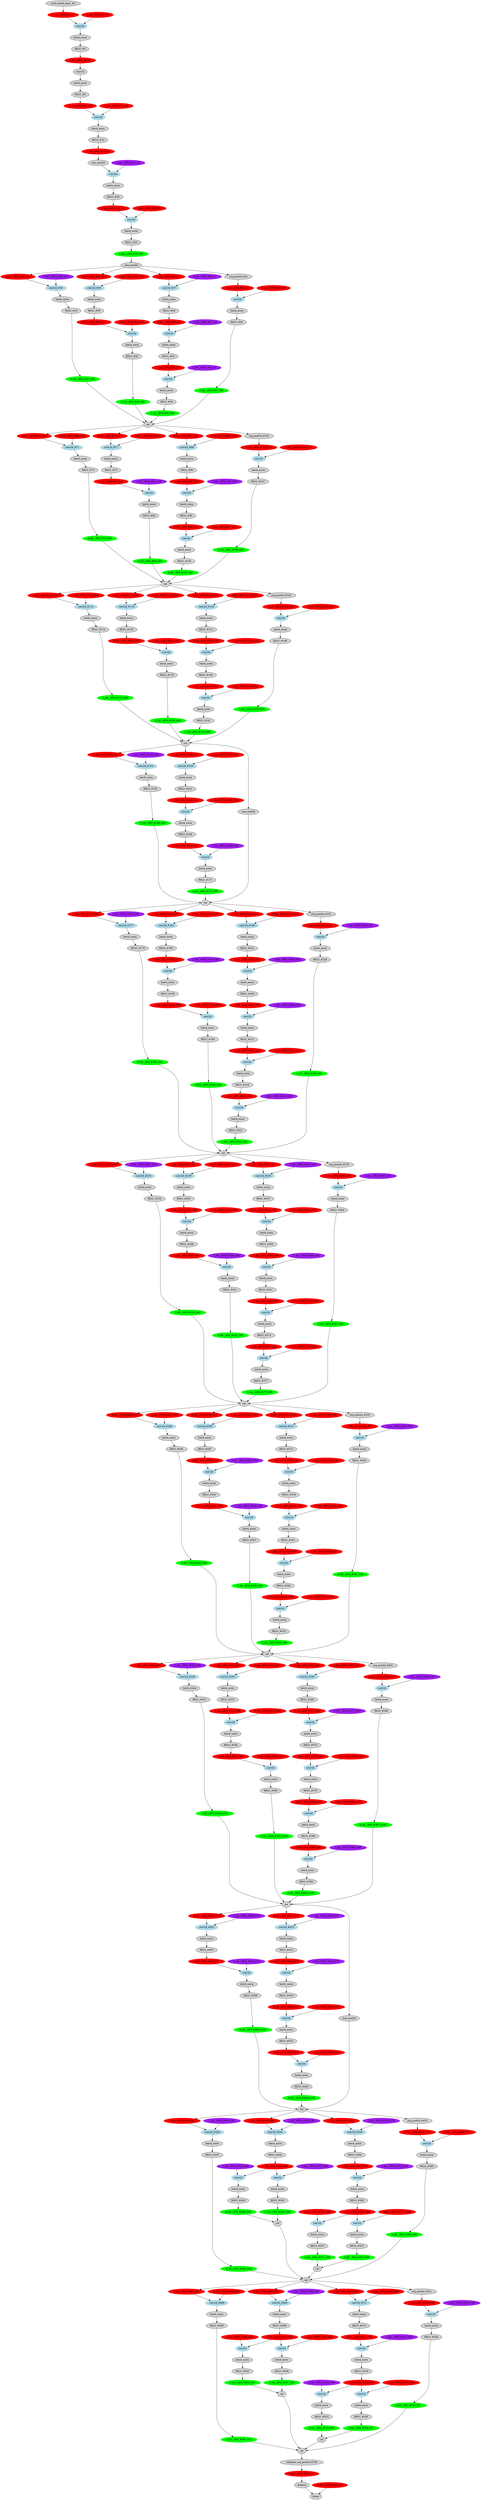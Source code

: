 strict digraph  {
"0 /nncf_model_input" [id=0, label="nncf_model_input_#0", scope="", style=filled, type=nncf_model_input];
"1 SymmetricQuantizer/symmetric_quantize" [color=red, id=1, label="4_bit__AFQ_#1_G1", scope=SymmetricQuantizer, style=filled, type=symmetric_quantize];
"2 Inception3/BasicConv2d[Conv2d_1a_3x3]/NNCFConv2d[conv]/ModuleDict[pre_ops]/UpdateWeight[0]/SymmetricQuantizer[op]/symmetric_quantize" [color=red, id=2, label="4_bit__WFQ_#2_G1", scope="Inception3/BasicConv2d[Conv2d_1a_3x3]/NNCFConv2d[conv]/ModuleDict[pre_ops]/UpdateWeight[0]/SymmetricQuantizer[op]", style=filled, type=symmetric_quantize];
"3 Inception3/BasicConv2d[Conv2d_1a_3x3]/NNCFConv2d[conv]/conv2d" [color=lightblue, id=3, label=conv2d, scope="Inception3/BasicConv2d[Conv2d_1a_3x3]/NNCFConv2d[conv]", style=filled, type=conv2d];
"4 Inception3/BasicConv2d[Conv2d_1a_3x3]/BatchNorm2d[bn]/batch_norm" [id=4, label=batch_norm, scope="Inception3/BasicConv2d[Conv2d_1a_3x3]/BatchNorm2d[bn]", style=filled, type=batch_norm];
"5 Inception3/BasicConv2d[Conv2d_1a_3x3]/RELU" [id=5, label="RELU_#5", scope="Inception3/BasicConv2d[Conv2d_1a_3x3]", style=filled, type=RELU];
"6 Inception3/BasicConv2d[Conv2d_1a_3x3]/SymmetricQuantizer/symmetric_quantize" [color=red, id=6, label="4_bit__AFQ_#6_G2", scope="Inception3/BasicConv2d[Conv2d_1a_3x3]/SymmetricQuantizer", style=filled, type=symmetric_quantize];
"7 Inception3/BasicConv2d[Conv2d_2a_3x3]/Conv2d[conv]/conv2d" [id=7, label=conv2d, scope="Inception3/BasicConv2d[Conv2d_2a_3x3]/Conv2d[conv]", style=filled, type=conv2d];
"8 Inception3/BasicConv2d[Conv2d_2a_3x3]/BatchNorm2d[bn]/batch_norm" [id=8, label=batch_norm, scope="Inception3/BasicConv2d[Conv2d_2a_3x3]/BatchNorm2d[bn]", style=filled, type=batch_norm];
"9 Inception3/BasicConv2d[Conv2d_2a_3x3]/RELU" [id=9, label="RELU_#9", scope="Inception3/BasicConv2d[Conv2d_2a_3x3]", style=filled, type=RELU];
"10 Inception3/BasicConv2d[Conv2d_2a_3x3]/SymmetricQuantizer/symmetric_quantize" [color=red, id=10, label="4_bit__AFQ_#10_G3", scope="Inception3/BasicConv2d[Conv2d_2a_3x3]/SymmetricQuantizer", style=filled, type=symmetric_quantize];
"11 Inception3/BasicConv2d[Conv2d_2b_3x3]/NNCFConv2d[conv]/ModuleDict[pre_ops]/UpdateWeight[0]/SymmetricQuantizer[op]/symmetric_quantize" [color=red, id=11, label="4_bit__WFQ_#11_G3", scope="Inception3/BasicConv2d[Conv2d_2b_3x3]/NNCFConv2d[conv]/ModuleDict[pre_ops]/UpdateWeight[0]/SymmetricQuantizer[op]", style=filled, type=symmetric_quantize];
"12 Inception3/BasicConv2d[Conv2d_2b_3x3]/NNCFConv2d[conv]/conv2d" [color=lightblue, id=12, label=conv2d, scope="Inception3/BasicConv2d[Conv2d_2b_3x3]/NNCFConv2d[conv]", style=filled, type=conv2d];
"13 Inception3/BasicConv2d[Conv2d_2b_3x3]/BatchNorm2d[bn]/batch_norm" [id=13, label=batch_norm, scope="Inception3/BasicConv2d[Conv2d_2b_3x3]/BatchNorm2d[bn]", style=filled, type=batch_norm];
"14 Inception3/BasicConv2d[Conv2d_2b_3x3]/RELU" [id=14, label="RELU_#14", scope="Inception3/BasicConv2d[Conv2d_2b_3x3]", style=filled, type=RELU];
"15 Inception3/BasicConv2d[Conv2d_2b_3x3]/SymmetricQuantizer/symmetric_quantize" [color=red, id=15, label="4_bit__AFQ_#15_G4", scope="Inception3/BasicConv2d[Conv2d_2b_3x3]/SymmetricQuantizer", style=filled, type=symmetric_quantize];
"16 Inception3/MaxPool2d[maxpool1]/max_pool2d" [id=16, label=max_pool2d, scope="Inception3/MaxPool2d[maxpool1]", style=filled, type=max_pool2d];
"17 Inception3/BasicConv2d[Conv2d_3b_1x1]/NNCFConv2d[conv]/ModuleDict[pre_ops]/UpdateWeight[0]/SymmetricQuantizer[op]/symmetric_quantize" [color=purple, id=17, label="2_bit__WFQ_#17_G4", scope="Inception3/BasicConv2d[Conv2d_3b_1x1]/NNCFConv2d[conv]/ModuleDict[pre_ops]/UpdateWeight[0]/SymmetricQuantizer[op]", style=filled, type=symmetric_quantize];
"18 Inception3/BasicConv2d[Conv2d_3b_1x1]/NNCFConv2d[conv]/conv2d" [color=lightblue, id=18, label=conv2d, scope="Inception3/BasicConv2d[Conv2d_3b_1x1]/NNCFConv2d[conv]", style=filled, type=conv2d];
"19 Inception3/BasicConv2d[Conv2d_3b_1x1]/BatchNorm2d[bn]/batch_norm" [id=19, label=batch_norm, scope="Inception3/BasicConv2d[Conv2d_3b_1x1]/BatchNorm2d[bn]", style=filled, type=batch_norm];
"20 Inception3/BasicConv2d[Conv2d_3b_1x1]/RELU" [id=20, label="RELU_#20", scope="Inception3/BasicConv2d[Conv2d_3b_1x1]", style=filled, type=RELU];
"21 Inception3/BasicConv2d[Conv2d_3b_1x1]/SymmetricQuantizer/symmetric_quantize" [color=red, id=21, label="4_bit__AFQ_#21_G5", scope="Inception3/BasicConv2d[Conv2d_3b_1x1]/SymmetricQuantizer", style=filled, type=symmetric_quantize];
"22 Inception3/BasicConv2d[Conv2d_4a_3x3]/NNCFConv2d[conv]/ModuleDict[pre_ops]/UpdateWeight[0]/SymmetricQuantizer[op]/symmetric_quantize" [color=red, id=22, label="4_bit__WFQ_#22_G5", scope="Inception3/BasicConv2d[Conv2d_4a_3x3]/NNCFConv2d[conv]/ModuleDict[pre_ops]/UpdateWeight[0]/SymmetricQuantizer[op]", style=filled, type=symmetric_quantize];
"23 Inception3/BasicConv2d[Conv2d_4a_3x3]/NNCFConv2d[conv]/conv2d" [color=lightblue, id=23, label=conv2d, scope="Inception3/BasicConv2d[Conv2d_4a_3x3]/NNCFConv2d[conv]", style=filled, type=conv2d];
"24 Inception3/BasicConv2d[Conv2d_4a_3x3]/BatchNorm2d[bn]/batch_norm" [id=24, label=batch_norm, scope="Inception3/BasicConv2d[Conv2d_4a_3x3]/BatchNorm2d[bn]", style=filled, type=batch_norm];
"25 Inception3/BasicConv2d[Conv2d_4a_3x3]/RELU" [id=25, label="RELU_#25", scope="Inception3/BasicConv2d[Conv2d_4a_3x3]", style=filled, type=RELU];
"26 Inception3/BasicConv2d[Conv2d_4a_3x3]/SymmetricQuantizer/symmetric_quantize" [color=green, id=26, label="8_bit__AFQ_#26_G87", scope="Inception3/BasicConv2d[Conv2d_4a_3x3]/SymmetricQuantizer", style=filled, type=symmetric_quantize];
"27 Inception3/MaxPool2d[maxpool2]/max_pool2d" [id=27, label=max_pool2d, scope="Inception3/MaxPool2d[maxpool2]", style=filled, type=max_pool2d];
"28 Inception3/InceptionA[Mixed_5b]/BasicConv2d[branch1x1]/NNCFConv2d[conv]/ModuleDict[pre_ops]/UpdateWeight[0]/SymmetricQuantizer[op]/symmetric_quantize" [color=purple, id=28, label="2_bit__WFQ_#28_G12", scope="Inception3/InceptionA[Mixed_5b]/BasicConv2d[branch1x1]/NNCFConv2d[conv]/ModuleDict[pre_ops]/UpdateWeight[0]/SymmetricQuantizer[op]", style=filled, type=symmetric_quantize];
"29 Inception3/InceptionA[Mixed_5b]/BasicConv2d[branch1x1]/NNCFConv2d[conv]/SymmetricQuantizer/symmetric_quantize" [color=red, id=29, label="4_bit__AFQ_#29_G12", scope="Inception3/InceptionA[Mixed_5b]/BasicConv2d[branch1x1]/NNCFConv2d[conv]/SymmetricQuantizer", style=filled, type=symmetric_quantize];
"30 Inception3/InceptionA[Mixed_5b]/BasicConv2d[branch1x1]/NNCFConv2d[conv]/conv2d" [color=lightblue, id=30, label="conv2d_#30", scope="Inception3/InceptionA[Mixed_5b]/BasicConv2d[branch1x1]/NNCFConv2d[conv]", style=filled, type=conv2d];
"31 Inception3/InceptionA[Mixed_5b]/BasicConv2d[branch1x1]/BatchNorm2d[bn]/batch_norm" [id=31, label=batch_norm, scope="Inception3/InceptionA[Mixed_5b]/BasicConv2d[branch1x1]/BatchNorm2d[bn]", style=filled, type=batch_norm];
"32 Inception3/InceptionA[Mixed_5b]/BasicConv2d[branch1x1]/RELU" [id=32, label="RELU_#32", scope="Inception3/InceptionA[Mixed_5b]/BasicConv2d[branch1x1]", style=filled, type=RELU];
"33 Inception3/InceptionA[Mixed_5b]/BasicConv2d[branch1x1]/SymmetricQuantizer/symmetric_quantize" [color=green, id=33, label="8_bit__AFQ_#33_G92", scope="Inception3/InceptionA[Mixed_5b]/BasicConv2d[branch1x1]/SymmetricQuantizer", style=filled, type=symmetric_quantize];
"34 Inception3/InceptionA[Mixed_5b]/BasicConv2d[branch5x5_1]/NNCFConv2d[conv]/ModuleDict[pre_ops]/UpdateWeight[0]/SymmetricQuantizer[op]/symmetric_quantize" [color=red, id=34, label="4_bit__WFQ_#34_G10", scope="Inception3/InceptionA[Mixed_5b]/BasicConv2d[branch5x5_1]/NNCFConv2d[conv]/ModuleDict[pre_ops]/UpdateWeight[0]/SymmetricQuantizer[op]", style=filled, type=symmetric_quantize];
"35 Inception3/InceptionA[Mixed_5b]/BasicConv2d[branch5x5_1]/NNCFConv2d[conv]/SymmetricQuantizer/symmetric_quantize" [color=red, id=35, label="4_bit__AFQ_#35_G10", scope="Inception3/InceptionA[Mixed_5b]/BasicConv2d[branch5x5_1]/NNCFConv2d[conv]/SymmetricQuantizer", style=filled, type=symmetric_quantize];
"36 Inception3/InceptionA[Mixed_5b]/BasicConv2d[branch5x5_1]/NNCFConv2d[conv]/conv2d" [color=lightblue, id=36, label="conv2d_#36", scope="Inception3/InceptionA[Mixed_5b]/BasicConv2d[branch5x5_1]/NNCFConv2d[conv]", style=filled, type=conv2d];
"37 Inception3/InceptionA[Mixed_5b]/BasicConv2d[branch5x5_1]/BatchNorm2d[bn]/batch_norm" [id=37, label=batch_norm, scope="Inception3/InceptionA[Mixed_5b]/BasicConv2d[branch5x5_1]/BatchNorm2d[bn]", style=filled, type=batch_norm];
"38 Inception3/InceptionA[Mixed_5b]/BasicConv2d[branch5x5_1]/RELU" [id=38, label="RELU_#38", scope="Inception3/InceptionA[Mixed_5b]/BasicConv2d[branch5x5_1]", style=filled, type=RELU];
"39 Inception3/InceptionA[Mixed_5b]/BasicConv2d[branch5x5_1]/SymmetricQuantizer/symmetric_quantize" [color=red, id=39, label="4_bit__AFQ_#39_G11", scope="Inception3/InceptionA[Mixed_5b]/BasicConv2d[branch5x5_1]/SymmetricQuantizer", style=filled, type=symmetric_quantize];
"40 Inception3/InceptionA[Mixed_5b]/BasicConv2d[branch5x5_2]/NNCFConv2d[conv]/ModuleDict[pre_ops]/UpdateWeight[0]/SymmetricQuantizer[op]/symmetric_quantize" [color=red, id=40, label="4_bit__WFQ_#40_G11", scope="Inception3/InceptionA[Mixed_5b]/BasicConv2d[branch5x5_2]/NNCFConv2d[conv]/ModuleDict[pre_ops]/UpdateWeight[0]/SymmetricQuantizer[op]", style=filled, type=symmetric_quantize];
"41 Inception3/InceptionA[Mixed_5b]/BasicConv2d[branch5x5_2]/NNCFConv2d[conv]/conv2d" [color=lightblue, id=41, label=conv2d, scope="Inception3/InceptionA[Mixed_5b]/BasicConv2d[branch5x5_2]/NNCFConv2d[conv]", style=filled, type=conv2d];
"42 Inception3/InceptionA[Mixed_5b]/BasicConv2d[branch5x5_2]/BatchNorm2d[bn]/batch_norm" [id=42, label=batch_norm, scope="Inception3/InceptionA[Mixed_5b]/BasicConv2d[branch5x5_2]/BatchNorm2d[bn]", style=filled, type=batch_norm];
"43 Inception3/InceptionA[Mixed_5b]/BasicConv2d[branch5x5_2]/RELU" [id=43, label="RELU_#43", scope="Inception3/InceptionA[Mixed_5b]/BasicConv2d[branch5x5_2]", style=filled, type=RELU];
"44 Inception3/InceptionA[Mixed_5b]/BasicConv2d[branch5x5_2]/SymmetricQuantizer/symmetric_quantize" [color=green, id=44, label="8_bit__AFQ_#44_G92", scope="Inception3/InceptionA[Mixed_5b]/BasicConv2d[branch5x5_2]/SymmetricQuantizer", style=filled, type=symmetric_quantize];
"45 Inception3/InceptionA[Mixed_5b]/BasicConv2d[branch3x3dbl_1]/NNCFConv2d[conv]/ModuleDict[pre_ops]/UpdateWeight[0]/SymmetricQuantizer[op]/symmetric_quantize" [color=purple, id=45, label="2_bit__WFQ_#45_G7", scope="Inception3/InceptionA[Mixed_5b]/BasicConv2d[branch3x3dbl_1]/NNCFConv2d[conv]/ModuleDict[pre_ops]/UpdateWeight[0]/SymmetricQuantizer[op]", style=filled, type=symmetric_quantize];
"46 Inception3/InceptionA[Mixed_5b]/BasicConv2d[branch3x3dbl_1]/NNCFConv2d[conv]/SymmetricQuantizer/symmetric_quantize" [color=red, id=46, label="4_bit__AFQ_#46_G7", scope="Inception3/InceptionA[Mixed_5b]/BasicConv2d[branch3x3dbl_1]/NNCFConv2d[conv]/SymmetricQuantizer", style=filled, type=symmetric_quantize];
"47 Inception3/InceptionA[Mixed_5b]/BasicConv2d[branch3x3dbl_1]/NNCFConv2d[conv]/conv2d" [color=lightblue, id=47, label="conv2d_#47", scope="Inception3/InceptionA[Mixed_5b]/BasicConv2d[branch3x3dbl_1]/NNCFConv2d[conv]", style=filled, type=conv2d];
"48 Inception3/InceptionA[Mixed_5b]/BasicConv2d[branch3x3dbl_1]/BatchNorm2d[bn]/batch_norm" [id=48, label=batch_norm, scope="Inception3/InceptionA[Mixed_5b]/BasicConv2d[branch3x3dbl_1]/BatchNorm2d[bn]", style=filled, type=batch_norm];
"49 Inception3/InceptionA[Mixed_5b]/BasicConv2d[branch3x3dbl_1]/RELU" [id=49, label="RELU_#49", scope="Inception3/InceptionA[Mixed_5b]/BasicConv2d[branch3x3dbl_1]", style=filled, type=RELU];
"50 Inception3/InceptionA[Mixed_5b]/BasicConv2d[branch3x3dbl_1]/SymmetricQuantizer/symmetric_quantize" [color=red, id=50, label="4_bit__AFQ_#50_G8", scope="Inception3/InceptionA[Mixed_5b]/BasicConv2d[branch3x3dbl_1]/SymmetricQuantizer", style=filled, type=symmetric_quantize];
"51 Inception3/InceptionA[Mixed_5b]/BasicConv2d[branch3x3dbl_2]/NNCFConv2d[conv]/ModuleDict[pre_ops]/UpdateWeight[0]/SymmetricQuantizer[op]/symmetric_quantize" [color=purple, id=51, label="2_bit__WFQ_#51_G8", scope="Inception3/InceptionA[Mixed_5b]/BasicConv2d[branch3x3dbl_2]/NNCFConv2d[conv]/ModuleDict[pre_ops]/UpdateWeight[0]/SymmetricQuantizer[op]", style=filled, type=symmetric_quantize];
"52 Inception3/InceptionA[Mixed_5b]/BasicConv2d[branch3x3dbl_2]/NNCFConv2d[conv]/conv2d" [color=lightblue, id=52, label=conv2d, scope="Inception3/InceptionA[Mixed_5b]/BasicConv2d[branch3x3dbl_2]/NNCFConv2d[conv]", style=filled, type=conv2d];
"53 Inception3/InceptionA[Mixed_5b]/BasicConv2d[branch3x3dbl_2]/BatchNorm2d[bn]/batch_norm" [id=53, label=batch_norm, scope="Inception3/InceptionA[Mixed_5b]/BasicConv2d[branch3x3dbl_2]/BatchNorm2d[bn]", style=filled, type=batch_norm];
"54 Inception3/InceptionA[Mixed_5b]/BasicConv2d[branch3x3dbl_2]/RELU" [id=54, label="RELU_#54", scope="Inception3/InceptionA[Mixed_5b]/BasicConv2d[branch3x3dbl_2]", style=filled, type=RELU];
"55 Inception3/InceptionA[Mixed_5b]/BasicConv2d[branch3x3dbl_2]/SymmetricQuantizer/symmetric_quantize" [color=red, id=55, label="4_bit__AFQ_#55_G9", scope="Inception3/InceptionA[Mixed_5b]/BasicConv2d[branch3x3dbl_2]/SymmetricQuantizer", style=filled, type=symmetric_quantize];
"56 Inception3/InceptionA[Mixed_5b]/BasicConv2d[branch3x3dbl_3]/NNCFConv2d[conv]/ModuleDict[pre_ops]/UpdateWeight[0]/SymmetricQuantizer[op]/symmetric_quantize" [color=purple, id=56, label="2_bit__WFQ_#56_G9", scope="Inception3/InceptionA[Mixed_5b]/BasicConv2d[branch3x3dbl_3]/NNCFConv2d[conv]/ModuleDict[pre_ops]/UpdateWeight[0]/SymmetricQuantizer[op]", style=filled, type=symmetric_quantize];
"57 Inception3/InceptionA[Mixed_5b]/BasicConv2d[branch3x3dbl_3]/NNCFConv2d[conv]/conv2d" [color=lightblue, id=57, label=conv2d, scope="Inception3/InceptionA[Mixed_5b]/BasicConv2d[branch3x3dbl_3]/NNCFConv2d[conv]", style=filled, type=conv2d];
"58 Inception3/InceptionA[Mixed_5b]/BasicConv2d[branch3x3dbl_3]/BatchNorm2d[bn]/batch_norm" [id=58, label=batch_norm, scope="Inception3/InceptionA[Mixed_5b]/BasicConv2d[branch3x3dbl_3]/BatchNorm2d[bn]", style=filled, type=batch_norm];
"59 Inception3/InceptionA[Mixed_5b]/BasicConv2d[branch3x3dbl_3]/RELU" [id=59, label="RELU_#59", scope="Inception3/InceptionA[Mixed_5b]/BasicConv2d[branch3x3dbl_3]", style=filled, type=RELU];
"60 Inception3/InceptionA[Mixed_5b]/BasicConv2d[branch3x3dbl_3]/SymmetricQuantizer/symmetric_quantize" [color=green, id=60, label="8_bit__AFQ_#60_G92", scope="Inception3/InceptionA[Mixed_5b]/BasicConv2d[branch3x3dbl_3]/SymmetricQuantizer", style=filled, type=symmetric_quantize];
"61 Inception3/InceptionA[Mixed_5b]/avg_pool2d" [id=61, label="avg_pool2d_#61", scope="Inception3/InceptionA[Mixed_5b]", style=filled, type=avg_pool2d];
"62 Inception3/InceptionA[Mixed_5b]/SymmetricQuantizer/symmetric_quantize" [color=red, id=62, label="4_bit__AFQ_#62_G6", scope="Inception3/InceptionA[Mixed_5b]/SymmetricQuantizer", style=filled, type=symmetric_quantize];
"63 Inception3/InceptionA[Mixed_5b]/BasicConv2d[branch_pool]/NNCFConv2d[conv]/ModuleDict[pre_ops]/UpdateWeight[0]/SymmetricQuantizer[op]/symmetric_quantize" [color=red, id=63, label="4_bit__WFQ_#63_G6", scope="Inception3/InceptionA[Mixed_5b]/BasicConv2d[branch_pool]/NNCFConv2d[conv]/ModuleDict[pre_ops]/UpdateWeight[0]/SymmetricQuantizer[op]", style=filled, type=symmetric_quantize];
"64 Inception3/InceptionA[Mixed_5b]/BasicConv2d[branch_pool]/NNCFConv2d[conv]/conv2d" [color=lightblue, id=64, label=conv2d, scope="Inception3/InceptionA[Mixed_5b]/BasicConv2d[branch_pool]/NNCFConv2d[conv]", style=filled, type=conv2d];
"65 Inception3/InceptionA[Mixed_5b]/BasicConv2d[branch_pool]/BatchNorm2d[bn]/batch_norm" [id=65, label=batch_norm, scope="Inception3/InceptionA[Mixed_5b]/BasicConv2d[branch_pool]/BatchNorm2d[bn]", style=filled, type=batch_norm];
"66 Inception3/InceptionA[Mixed_5b]/BasicConv2d[branch_pool]/RELU" [id=66, label="RELU_#66", scope="Inception3/InceptionA[Mixed_5b]/BasicConv2d[branch_pool]", style=filled, type=RELU];
"67 Inception3/InceptionA[Mixed_5b]/BasicConv2d[branch_pool]/SymmetricQuantizer/symmetric_quantize" [color=green, id=67, label="8_bit__AFQ_#67_G92", scope="Inception3/InceptionA[Mixed_5b]/BasicConv2d[branch_pool]/SymmetricQuantizer", style=filled, type=symmetric_quantize];
"68 Inception3/InceptionA[Mixed_5b]/cat" [id=68, label=cat, scope="Inception3/InceptionA[Mixed_5b]", style=filled, type=cat];
"69 Inception3/InceptionA[Mixed_5c]/BasicConv2d[branch1x1]/NNCFConv2d[conv]/ModuleDict[pre_ops]/UpdateWeight[0]/SymmetricQuantizer[op]/symmetric_quantize" [color=red, id=69, label="4_bit__WFQ_#69_G19", scope="Inception3/InceptionA[Mixed_5c]/BasicConv2d[branch1x1]/NNCFConv2d[conv]/ModuleDict[pre_ops]/UpdateWeight[0]/SymmetricQuantizer[op]", style=filled, type=symmetric_quantize];
"70 Inception3/InceptionA[Mixed_5c]/BasicConv2d[branch1x1]/NNCFConv2d[conv]/SymmetricQuantizer/symmetric_quantize" [color=red, id=70, label="4_bit__AFQ_#70_G19", scope="Inception3/InceptionA[Mixed_5c]/BasicConv2d[branch1x1]/NNCFConv2d[conv]/SymmetricQuantizer", style=filled, type=symmetric_quantize];
"71 Inception3/InceptionA[Mixed_5c]/BasicConv2d[branch1x1]/NNCFConv2d[conv]/conv2d" [color=lightblue, id=71, label="conv2d_#71", scope="Inception3/InceptionA[Mixed_5c]/BasicConv2d[branch1x1]/NNCFConv2d[conv]", style=filled, type=conv2d];
"72 Inception3/InceptionA[Mixed_5c]/BasicConv2d[branch1x1]/BatchNorm2d[bn]/batch_norm" [id=72, label=batch_norm, scope="Inception3/InceptionA[Mixed_5c]/BasicConv2d[branch1x1]/BatchNorm2d[bn]", style=filled, type=batch_norm];
"73 Inception3/InceptionA[Mixed_5c]/BasicConv2d[branch1x1]/RELU" [id=73, label="RELU_#73", scope="Inception3/InceptionA[Mixed_5c]/BasicConv2d[branch1x1]", style=filled, type=RELU];
"74 Inception3/InceptionA[Mixed_5c]/BasicConv2d[branch1x1]/SymmetricQuantizer/symmetric_quantize" [color=green, id=74, label="8_bit__AFQ_#74_G93", scope="Inception3/InceptionA[Mixed_5c]/BasicConv2d[branch1x1]/SymmetricQuantizer", style=filled, type=symmetric_quantize];
"75 Inception3/InceptionA[Mixed_5c]/BasicConv2d[branch5x5_1]/NNCFConv2d[conv]/ModuleDict[pre_ops]/UpdateWeight[0]/SymmetricQuantizer[op]/symmetric_quantize" [color=red, id=75, label="4_bit__WFQ_#75_G17", scope="Inception3/InceptionA[Mixed_5c]/BasicConv2d[branch5x5_1]/NNCFConv2d[conv]/ModuleDict[pre_ops]/UpdateWeight[0]/SymmetricQuantizer[op]", style=filled, type=symmetric_quantize];
"76 Inception3/InceptionA[Mixed_5c]/BasicConv2d[branch5x5_1]/NNCFConv2d[conv]/SymmetricQuantizer/symmetric_quantize" [color=red, id=76, label="4_bit__AFQ_#76_G17", scope="Inception3/InceptionA[Mixed_5c]/BasicConv2d[branch5x5_1]/NNCFConv2d[conv]/SymmetricQuantizer", style=filled, type=symmetric_quantize];
"77 Inception3/InceptionA[Mixed_5c]/BasicConv2d[branch5x5_1]/NNCFConv2d[conv]/conv2d" [color=lightblue, id=77, label="conv2d_#77", scope="Inception3/InceptionA[Mixed_5c]/BasicConv2d[branch5x5_1]/NNCFConv2d[conv]", style=filled, type=conv2d];
"78 Inception3/InceptionA[Mixed_5c]/BasicConv2d[branch5x5_1]/BatchNorm2d[bn]/batch_norm" [id=78, label=batch_norm, scope="Inception3/InceptionA[Mixed_5c]/BasicConv2d[branch5x5_1]/BatchNorm2d[bn]", style=filled, type=batch_norm];
"79 Inception3/InceptionA[Mixed_5c]/BasicConv2d[branch5x5_1]/RELU" [id=79, label="RELU_#79", scope="Inception3/InceptionA[Mixed_5c]/BasicConv2d[branch5x5_1]", style=filled, type=RELU];
"80 Inception3/InceptionA[Mixed_5c]/BasicConv2d[branch5x5_1]/SymmetricQuantizer/symmetric_quantize" [color=red, id=80, label="4_bit__AFQ_#80_G18", scope="Inception3/InceptionA[Mixed_5c]/BasicConv2d[branch5x5_1]/SymmetricQuantizer", style=filled, type=symmetric_quantize];
"81 Inception3/InceptionA[Mixed_5c]/BasicConv2d[branch5x5_2]/NNCFConv2d[conv]/ModuleDict[pre_ops]/UpdateWeight[0]/SymmetricQuantizer[op]/symmetric_quantize" [color=purple, id=81, label="2_bit__WFQ_#81_G18", scope="Inception3/InceptionA[Mixed_5c]/BasicConv2d[branch5x5_2]/NNCFConv2d[conv]/ModuleDict[pre_ops]/UpdateWeight[0]/SymmetricQuantizer[op]", style=filled, type=symmetric_quantize];
"82 Inception3/InceptionA[Mixed_5c]/BasicConv2d[branch5x5_2]/NNCFConv2d[conv]/conv2d" [color=lightblue, id=82, label=conv2d, scope="Inception3/InceptionA[Mixed_5c]/BasicConv2d[branch5x5_2]/NNCFConv2d[conv]", style=filled, type=conv2d];
"83 Inception3/InceptionA[Mixed_5c]/BasicConv2d[branch5x5_2]/BatchNorm2d[bn]/batch_norm" [id=83, label=batch_norm, scope="Inception3/InceptionA[Mixed_5c]/BasicConv2d[branch5x5_2]/BatchNorm2d[bn]", style=filled, type=batch_norm];
"84 Inception3/InceptionA[Mixed_5c]/BasicConv2d[branch5x5_2]/RELU" [id=84, label="RELU_#84", scope="Inception3/InceptionA[Mixed_5c]/BasicConv2d[branch5x5_2]", style=filled, type=RELU];
"85 Inception3/InceptionA[Mixed_5c]/BasicConv2d[branch5x5_2]/SymmetricQuantizer/symmetric_quantize" [color=green, id=85, label="8_bit__AFQ_#85_G93", scope="Inception3/InceptionA[Mixed_5c]/BasicConv2d[branch5x5_2]/SymmetricQuantizer", style=filled, type=symmetric_quantize];
"86 Inception3/InceptionA[Mixed_5c]/BasicConv2d[branch3x3dbl_1]/NNCFConv2d[conv]/ModuleDict[pre_ops]/UpdateWeight[0]/SymmetricQuantizer[op]/symmetric_quantize" [color=red, id=86, label="4_bit__WFQ_#86_G14", scope="Inception3/InceptionA[Mixed_5c]/BasicConv2d[branch3x3dbl_1]/NNCFConv2d[conv]/ModuleDict[pre_ops]/UpdateWeight[0]/SymmetricQuantizer[op]", style=filled, type=symmetric_quantize];
"87 Inception3/InceptionA[Mixed_5c]/BasicConv2d[branch3x3dbl_1]/NNCFConv2d[conv]/SymmetricQuantizer/symmetric_quantize" [color=red, id=87, label="4_bit__AFQ_#87_G14", scope="Inception3/InceptionA[Mixed_5c]/BasicConv2d[branch3x3dbl_1]/NNCFConv2d[conv]/SymmetricQuantizer", style=filled, type=symmetric_quantize];
"88 Inception3/InceptionA[Mixed_5c]/BasicConv2d[branch3x3dbl_1]/NNCFConv2d[conv]/conv2d" [color=lightblue, id=88, label="conv2d_#88", scope="Inception3/InceptionA[Mixed_5c]/BasicConv2d[branch3x3dbl_1]/NNCFConv2d[conv]", style=filled, type=conv2d];
"89 Inception3/InceptionA[Mixed_5c]/BasicConv2d[branch3x3dbl_1]/BatchNorm2d[bn]/batch_norm" [id=89, label=batch_norm, scope="Inception3/InceptionA[Mixed_5c]/BasicConv2d[branch3x3dbl_1]/BatchNorm2d[bn]", style=filled, type=batch_norm];
"90 Inception3/InceptionA[Mixed_5c]/BasicConv2d[branch3x3dbl_1]/RELU" [id=90, label="RELU_#90", scope="Inception3/InceptionA[Mixed_5c]/BasicConv2d[branch3x3dbl_1]", style=filled, type=RELU];
"91 Inception3/InceptionA[Mixed_5c]/BasicConv2d[branch3x3dbl_1]/SymmetricQuantizer/symmetric_quantize" [color=red, id=91, label="4_bit__AFQ_#91_G15", scope="Inception3/InceptionA[Mixed_5c]/BasicConv2d[branch3x3dbl_1]/SymmetricQuantizer", style=filled, type=symmetric_quantize];
"92 Inception3/InceptionA[Mixed_5c]/BasicConv2d[branch3x3dbl_2]/NNCFConv2d[conv]/ModuleDict[pre_ops]/UpdateWeight[0]/SymmetricQuantizer[op]/symmetric_quantize" [color=purple, id=92, label="2_bit__WFQ_#92_G15", scope="Inception3/InceptionA[Mixed_5c]/BasicConv2d[branch3x3dbl_2]/NNCFConv2d[conv]/ModuleDict[pre_ops]/UpdateWeight[0]/SymmetricQuantizer[op]", style=filled, type=symmetric_quantize];
"93 Inception3/InceptionA[Mixed_5c]/BasicConv2d[branch3x3dbl_2]/NNCFConv2d[conv]/conv2d" [color=lightblue, id=93, label=conv2d, scope="Inception3/InceptionA[Mixed_5c]/BasicConv2d[branch3x3dbl_2]/NNCFConv2d[conv]", style=filled, type=conv2d];
"94 Inception3/InceptionA[Mixed_5c]/BasicConv2d[branch3x3dbl_2]/BatchNorm2d[bn]/batch_norm" [id=94, label=batch_norm, scope="Inception3/InceptionA[Mixed_5c]/BasicConv2d[branch3x3dbl_2]/BatchNorm2d[bn]", style=filled, type=batch_norm];
"95 Inception3/InceptionA[Mixed_5c]/BasicConv2d[branch3x3dbl_2]/RELU" [id=95, label="RELU_#95", scope="Inception3/InceptionA[Mixed_5c]/BasicConv2d[branch3x3dbl_2]", style=filled, type=RELU];
"96 Inception3/InceptionA[Mixed_5c]/BasicConv2d[branch3x3dbl_2]/SymmetricQuantizer/symmetric_quantize" [color=red, id=96, label="4_bit__AFQ_#96_G16", scope="Inception3/InceptionA[Mixed_5c]/BasicConv2d[branch3x3dbl_2]/SymmetricQuantizer", style=filled, type=symmetric_quantize];
"97 Inception3/InceptionA[Mixed_5c]/BasicConv2d[branch3x3dbl_3]/NNCFConv2d[conv]/ModuleDict[pre_ops]/UpdateWeight[0]/SymmetricQuantizer[op]/symmetric_quantize" [color=red, id=97, label="4_bit__WFQ_#97_G16", scope="Inception3/InceptionA[Mixed_5c]/BasicConv2d[branch3x3dbl_3]/NNCFConv2d[conv]/ModuleDict[pre_ops]/UpdateWeight[0]/SymmetricQuantizer[op]", style=filled, type=symmetric_quantize];
"98 Inception3/InceptionA[Mixed_5c]/BasicConv2d[branch3x3dbl_3]/NNCFConv2d[conv]/conv2d" [color=lightblue, id=98, label=conv2d, scope="Inception3/InceptionA[Mixed_5c]/BasicConv2d[branch3x3dbl_3]/NNCFConv2d[conv]", style=filled, type=conv2d];
"99 Inception3/InceptionA[Mixed_5c]/BasicConv2d[branch3x3dbl_3]/BatchNorm2d[bn]/batch_norm" [id=99, label=batch_norm, scope="Inception3/InceptionA[Mixed_5c]/BasicConv2d[branch3x3dbl_3]/BatchNorm2d[bn]", style=filled, type=batch_norm];
"100 Inception3/InceptionA[Mixed_5c]/BasicConv2d[branch3x3dbl_3]/RELU" [id=100, label="RELU_#100", scope="Inception3/InceptionA[Mixed_5c]/BasicConv2d[branch3x3dbl_3]", style=filled, type=RELU];
"101 Inception3/InceptionA[Mixed_5c]/BasicConv2d[branch3x3dbl_3]/SymmetricQuantizer/symmetric_quantize" [color=green, id=101, label="8_bit__AFQ_#101_G93", scope="Inception3/InceptionA[Mixed_5c]/BasicConv2d[branch3x3dbl_3]/SymmetricQuantizer", style=filled, type=symmetric_quantize];
"102 Inception3/InceptionA[Mixed_5c]/avg_pool2d" [id=102, label="avg_pool2d_#102", scope="Inception3/InceptionA[Mixed_5c]", style=filled, type=avg_pool2d];
"103 Inception3/InceptionA[Mixed_5c]/SymmetricQuantizer/symmetric_quantize" [color=red, id=103, label="4_bit__AFQ_#103_G13", scope="Inception3/InceptionA[Mixed_5c]/SymmetricQuantizer", style=filled, type=symmetric_quantize];
"104 Inception3/InceptionA[Mixed_5c]/BasicConv2d[branch_pool]/NNCFConv2d[conv]/ModuleDict[pre_ops]/UpdateWeight[0]/SymmetricQuantizer[op]/symmetric_quantize" [color=red, id=104, label="4_bit__WFQ_#104_G13", scope="Inception3/InceptionA[Mixed_5c]/BasicConv2d[branch_pool]/NNCFConv2d[conv]/ModuleDict[pre_ops]/UpdateWeight[0]/SymmetricQuantizer[op]", style=filled, type=symmetric_quantize];
"105 Inception3/InceptionA[Mixed_5c]/BasicConv2d[branch_pool]/NNCFConv2d[conv]/conv2d" [color=lightblue, id=105, label=conv2d, scope="Inception3/InceptionA[Mixed_5c]/BasicConv2d[branch_pool]/NNCFConv2d[conv]", style=filled, type=conv2d];
"106 Inception3/InceptionA[Mixed_5c]/BasicConv2d[branch_pool]/BatchNorm2d[bn]/batch_norm" [id=106, label=batch_norm, scope="Inception3/InceptionA[Mixed_5c]/BasicConv2d[branch_pool]/BatchNorm2d[bn]", style=filled, type=batch_norm];
"107 Inception3/InceptionA[Mixed_5c]/BasicConv2d[branch_pool]/RELU" [id=107, label="RELU_#107", scope="Inception3/InceptionA[Mixed_5c]/BasicConv2d[branch_pool]", style=filled, type=RELU];
"108 Inception3/InceptionA[Mixed_5c]/BasicConv2d[branch_pool]/SymmetricQuantizer/symmetric_quantize" [color=green, id=108, label="8_bit__AFQ_#108_G93", scope="Inception3/InceptionA[Mixed_5c]/BasicConv2d[branch_pool]/SymmetricQuantizer", style=filled, type=symmetric_quantize];
"109 Inception3/InceptionA[Mixed_5c]/cat" [id=109, label=cat, scope="Inception3/InceptionA[Mixed_5c]", style=filled, type=cat];
"110 Inception3/InceptionA[Mixed_5d]/BasicConv2d[branch1x1]/NNCFConv2d[conv]/ModuleDict[pre_ops]/UpdateWeight[0]/SymmetricQuantizer[op]/symmetric_quantize" [color=red, id=110, label="4_bit__WFQ_#110_G26", scope="Inception3/InceptionA[Mixed_5d]/BasicConv2d[branch1x1]/NNCFConv2d[conv]/ModuleDict[pre_ops]/UpdateWeight[0]/SymmetricQuantizer[op]", style=filled, type=symmetric_quantize];
"111 Inception3/InceptionA[Mixed_5d]/BasicConv2d[branch1x1]/NNCFConv2d[conv]/SymmetricQuantizer/symmetric_quantize" [color=red, id=111, label="4_bit__AFQ_#111_G26", scope="Inception3/InceptionA[Mixed_5d]/BasicConv2d[branch1x1]/NNCFConv2d[conv]/SymmetricQuantizer", style=filled, type=symmetric_quantize];
"112 Inception3/InceptionA[Mixed_5d]/BasicConv2d[branch1x1]/NNCFConv2d[conv]/conv2d" [color=lightblue, id=112, label="conv2d_#112", scope="Inception3/InceptionA[Mixed_5d]/BasicConv2d[branch1x1]/NNCFConv2d[conv]", style=filled, type=conv2d];
"113 Inception3/InceptionA[Mixed_5d]/BasicConv2d[branch1x1]/BatchNorm2d[bn]/batch_norm" [id=113, label=batch_norm, scope="Inception3/InceptionA[Mixed_5d]/BasicConv2d[branch1x1]/BatchNorm2d[bn]", style=filled, type=batch_norm];
"114 Inception3/InceptionA[Mixed_5d]/BasicConv2d[branch1x1]/RELU" [id=114, label="RELU_#114", scope="Inception3/InceptionA[Mixed_5d]/BasicConv2d[branch1x1]", style=filled, type=RELU];
"115 Inception3/InceptionA[Mixed_5d]/BasicConv2d[branch1x1]/SymmetricQuantizer/symmetric_quantize" [color=green, id=115, label="8_bit__AFQ_#115_G99", scope="Inception3/InceptionA[Mixed_5d]/BasicConv2d[branch1x1]/SymmetricQuantizer", style=filled, type=symmetric_quantize];
"116 Inception3/InceptionA[Mixed_5d]/BasicConv2d[branch5x5_1]/NNCFConv2d[conv]/ModuleDict[pre_ops]/UpdateWeight[0]/SymmetricQuantizer[op]/symmetric_quantize" [color=red, id=116, label="4_bit__WFQ_#116_G24", scope="Inception3/InceptionA[Mixed_5d]/BasicConv2d[branch5x5_1]/NNCFConv2d[conv]/ModuleDict[pre_ops]/UpdateWeight[0]/SymmetricQuantizer[op]", style=filled, type=symmetric_quantize];
"117 Inception3/InceptionA[Mixed_5d]/BasicConv2d[branch5x5_1]/NNCFConv2d[conv]/SymmetricQuantizer/symmetric_quantize" [color=red, id=117, label="4_bit__AFQ_#117_G24", scope="Inception3/InceptionA[Mixed_5d]/BasicConv2d[branch5x5_1]/NNCFConv2d[conv]/SymmetricQuantizer", style=filled, type=symmetric_quantize];
"118 Inception3/InceptionA[Mixed_5d]/BasicConv2d[branch5x5_1]/NNCFConv2d[conv]/conv2d" [color=lightblue, id=118, label="conv2d_#118", scope="Inception3/InceptionA[Mixed_5d]/BasicConv2d[branch5x5_1]/NNCFConv2d[conv]", style=filled, type=conv2d];
"119 Inception3/InceptionA[Mixed_5d]/BasicConv2d[branch5x5_1]/BatchNorm2d[bn]/batch_norm" [id=119, label=batch_norm, scope="Inception3/InceptionA[Mixed_5d]/BasicConv2d[branch5x5_1]/BatchNorm2d[bn]", style=filled, type=batch_norm];
"120 Inception3/InceptionA[Mixed_5d]/BasicConv2d[branch5x5_1]/RELU" [id=120, label="RELU_#120", scope="Inception3/InceptionA[Mixed_5d]/BasicConv2d[branch5x5_1]", style=filled, type=RELU];
"121 Inception3/InceptionA[Mixed_5d]/BasicConv2d[branch5x5_1]/SymmetricQuantizer/symmetric_quantize" [color=red, id=121, label="4_bit__AFQ_#121_G25", scope="Inception3/InceptionA[Mixed_5d]/BasicConv2d[branch5x5_1]/SymmetricQuantizer", style=filled, type=symmetric_quantize];
"122 Inception3/InceptionA[Mixed_5d]/BasicConv2d[branch5x5_2]/NNCFConv2d[conv]/ModuleDict[pre_ops]/UpdateWeight[0]/SymmetricQuantizer[op]/symmetric_quantize" [color=red, id=122, label="4_bit__WFQ_#122_G25", scope="Inception3/InceptionA[Mixed_5d]/BasicConv2d[branch5x5_2]/NNCFConv2d[conv]/ModuleDict[pre_ops]/UpdateWeight[0]/SymmetricQuantizer[op]", style=filled, type=symmetric_quantize];
"123 Inception3/InceptionA[Mixed_5d]/BasicConv2d[branch5x5_2]/NNCFConv2d[conv]/conv2d" [color=lightblue, id=123, label=conv2d, scope="Inception3/InceptionA[Mixed_5d]/BasicConv2d[branch5x5_2]/NNCFConv2d[conv]", style=filled, type=conv2d];
"124 Inception3/InceptionA[Mixed_5d]/BasicConv2d[branch5x5_2]/BatchNorm2d[bn]/batch_norm" [id=124, label=batch_norm, scope="Inception3/InceptionA[Mixed_5d]/BasicConv2d[branch5x5_2]/BatchNorm2d[bn]", style=filled, type=batch_norm];
"125 Inception3/InceptionA[Mixed_5d]/BasicConv2d[branch5x5_2]/RELU" [id=125, label="RELU_#125", scope="Inception3/InceptionA[Mixed_5d]/BasicConv2d[branch5x5_2]", style=filled, type=RELU];
"126 Inception3/InceptionA[Mixed_5d]/BasicConv2d[branch5x5_2]/SymmetricQuantizer/symmetric_quantize" [color=green, id=126, label="8_bit__AFQ_#126_G99", scope="Inception3/InceptionA[Mixed_5d]/BasicConv2d[branch5x5_2]/SymmetricQuantizer", style=filled, type=symmetric_quantize];
"127 Inception3/InceptionA[Mixed_5d]/BasicConv2d[branch3x3dbl_1]/NNCFConv2d[conv]/ModuleDict[pre_ops]/UpdateWeight[0]/SymmetricQuantizer[op]/symmetric_quantize" [color=red, id=127, label="4_bit__WFQ_#127_G21", scope="Inception3/InceptionA[Mixed_5d]/BasicConv2d[branch3x3dbl_1]/NNCFConv2d[conv]/ModuleDict[pre_ops]/UpdateWeight[0]/SymmetricQuantizer[op]", style=filled, type=symmetric_quantize];
"128 Inception3/InceptionA[Mixed_5d]/BasicConv2d[branch3x3dbl_1]/NNCFConv2d[conv]/SymmetricQuantizer/symmetric_quantize" [color=red, id=128, label="4_bit__AFQ_#128_G21", scope="Inception3/InceptionA[Mixed_5d]/BasicConv2d[branch3x3dbl_1]/NNCFConv2d[conv]/SymmetricQuantizer", style=filled, type=symmetric_quantize];
"129 Inception3/InceptionA[Mixed_5d]/BasicConv2d[branch3x3dbl_1]/NNCFConv2d[conv]/conv2d" [color=lightblue, id=129, label="conv2d_#129", scope="Inception3/InceptionA[Mixed_5d]/BasicConv2d[branch3x3dbl_1]/NNCFConv2d[conv]", style=filled, type=conv2d];
"130 Inception3/InceptionA[Mixed_5d]/BasicConv2d[branch3x3dbl_1]/BatchNorm2d[bn]/batch_norm" [id=130, label=batch_norm, scope="Inception3/InceptionA[Mixed_5d]/BasicConv2d[branch3x3dbl_1]/BatchNorm2d[bn]", style=filled, type=batch_norm];
"131 Inception3/InceptionA[Mixed_5d]/BasicConv2d[branch3x3dbl_1]/RELU" [id=131, label="RELU_#131", scope="Inception3/InceptionA[Mixed_5d]/BasicConv2d[branch3x3dbl_1]", style=filled, type=RELU];
"132 Inception3/InceptionA[Mixed_5d]/BasicConv2d[branch3x3dbl_1]/SymmetricQuantizer/symmetric_quantize" [color=red, id=132, label="4_bit__AFQ_#132_G22", scope="Inception3/InceptionA[Mixed_5d]/BasicConv2d[branch3x3dbl_1]/SymmetricQuantizer", style=filled, type=symmetric_quantize];
"133 Inception3/InceptionA[Mixed_5d]/BasicConv2d[branch3x3dbl_2]/NNCFConv2d[conv]/ModuleDict[pre_ops]/UpdateWeight[0]/SymmetricQuantizer[op]/symmetric_quantize" [color=red, id=133, label="4_bit__WFQ_#133_G22", scope="Inception3/InceptionA[Mixed_5d]/BasicConv2d[branch3x3dbl_2]/NNCFConv2d[conv]/ModuleDict[pre_ops]/UpdateWeight[0]/SymmetricQuantizer[op]", style=filled, type=symmetric_quantize];
"134 Inception3/InceptionA[Mixed_5d]/BasicConv2d[branch3x3dbl_2]/NNCFConv2d[conv]/conv2d" [color=lightblue, id=134, label=conv2d, scope="Inception3/InceptionA[Mixed_5d]/BasicConv2d[branch3x3dbl_2]/NNCFConv2d[conv]", style=filled, type=conv2d];
"135 Inception3/InceptionA[Mixed_5d]/BasicConv2d[branch3x3dbl_2]/BatchNorm2d[bn]/batch_norm" [id=135, label=batch_norm, scope="Inception3/InceptionA[Mixed_5d]/BasicConv2d[branch3x3dbl_2]/BatchNorm2d[bn]", style=filled, type=batch_norm];
"136 Inception3/InceptionA[Mixed_5d]/BasicConv2d[branch3x3dbl_2]/RELU" [id=136, label="RELU_#136", scope="Inception3/InceptionA[Mixed_5d]/BasicConv2d[branch3x3dbl_2]", style=filled, type=RELU];
"137 Inception3/InceptionA[Mixed_5d]/BasicConv2d[branch3x3dbl_2]/SymmetricQuantizer/symmetric_quantize" [color=red, id=137, label="4_bit__AFQ_#137_G23", scope="Inception3/InceptionA[Mixed_5d]/BasicConv2d[branch3x3dbl_2]/SymmetricQuantizer", style=filled, type=symmetric_quantize];
"138 Inception3/InceptionA[Mixed_5d]/BasicConv2d[branch3x3dbl_3]/NNCFConv2d[conv]/ModuleDict[pre_ops]/UpdateWeight[0]/SymmetricQuantizer[op]/symmetric_quantize" [color=red, id=138, label="4_bit__WFQ_#138_G23", scope="Inception3/InceptionA[Mixed_5d]/BasicConv2d[branch3x3dbl_3]/NNCFConv2d[conv]/ModuleDict[pre_ops]/UpdateWeight[0]/SymmetricQuantizer[op]", style=filled, type=symmetric_quantize];
"139 Inception3/InceptionA[Mixed_5d]/BasicConv2d[branch3x3dbl_3]/NNCFConv2d[conv]/conv2d" [color=lightblue, id=139, label=conv2d, scope="Inception3/InceptionA[Mixed_5d]/BasicConv2d[branch3x3dbl_3]/NNCFConv2d[conv]", style=filled, type=conv2d];
"140 Inception3/InceptionA[Mixed_5d]/BasicConv2d[branch3x3dbl_3]/BatchNorm2d[bn]/batch_norm" [id=140, label=batch_norm, scope="Inception3/InceptionA[Mixed_5d]/BasicConv2d[branch3x3dbl_3]/BatchNorm2d[bn]", style=filled, type=batch_norm];
"141 Inception3/InceptionA[Mixed_5d]/BasicConv2d[branch3x3dbl_3]/RELU" [id=141, label="RELU_#141", scope="Inception3/InceptionA[Mixed_5d]/BasicConv2d[branch3x3dbl_3]", style=filled, type=RELU];
"142 Inception3/InceptionA[Mixed_5d]/BasicConv2d[branch3x3dbl_3]/SymmetricQuantizer/symmetric_quantize" [color=green, id=142, label="8_bit__AFQ_#142_G99", scope="Inception3/InceptionA[Mixed_5d]/BasicConv2d[branch3x3dbl_3]/SymmetricQuantizer", style=filled, type=symmetric_quantize];
"143 Inception3/InceptionA[Mixed_5d]/avg_pool2d" [id=143, label="avg_pool2d_#143", scope="Inception3/InceptionA[Mixed_5d]", style=filled, type=avg_pool2d];
"144 Inception3/InceptionA[Mixed_5d]/SymmetricQuantizer/symmetric_quantize" [color=red, id=144, label="4_bit__AFQ_#144_G20", scope="Inception3/InceptionA[Mixed_5d]/SymmetricQuantizer", style=filled, type=symmetric_quantize];
"145 Inception3/InceptionA[Mixed_5d]/BasicConv2d[branch_pool]/NNCFConv2d[conv]/ModuleDict[pre_ops]/UpdateWeight[0]/SymmetricQuantizer[op]/symmetric_quantize" [color=red, id=145, label="4_bit__WFQ_#145_G20", scope="Inception3/InceptionA[Mixed_5d]/BasicConv2d[branch_pool]/NNCFConv2d[conv]/ModuleDict[pre_ops]/UpdateWeight[0]/SymmetricQuantizer[op]", style=filled, type=symmetric_quantize];
"146 Inception3/InceptionA[Mixed_5d]/BasicConv2d[branch_pool]/NNCFConv2d[conv]/conv2d" [color=lightblue, id=146, label=conv2d, scope="Inception3/InceptionA[Mixed_5d]/BasicConv2d[branch_pool]/NNCFConv2d[conv]", style=filled, type=conv2d];
"147 Inception3/InceptionA[Mixed_5d]/BasicConv2d[branch_pool]/BatchNorm2d[bn]/batch_norm" [id=147, label=batch_norm, scope="Inception3/InceptionA[Mixed_5d]/BasicConv2d[branch_pool]/BatchNorm2d[bn]", style=filled, type=batch_norm];
"148 Inception3/InceptionA[Mixed_5d]/BasicConv2d[branch_pool]/RELU" [id=148, label="RELU_#148", scope="Inception3/InceptionA[Mixed_5d]/BasicConv2d[branch_pool]", style=filled, type=RELU];
"149 Inception3/InceptionA[Mixed_5d]/BasicConv2d[branch_pool]/SymmetricQuantizer/symmetric_quantize" [color=green, id=149, label="8_bit__AFQ_#149_G99", scope="Inception3/InceptionA[Mixed_5d]/BasicConv2d[branch_pool]/SymmetricQuantizer", style=filled, type=symmetric_quantize];
"150 Inception3/InceptionA[Mixed_5d]/cat" [id=150, label=cat, scope="Inception3/InceptionA[Mixed_5d]", style=filled, type=cat];
"151 Inception3/InceptionB[Mixed_6a]/BasicConv2d[branch3x3]/NNCFConv2d[conv]/ModuleDict[pre_ops]/UpdateWeight[0]/SymmetricQuantizer[op]/symmetric_quantize" [color=purple, id=151, label="2_bit__WFQ_#151_G30", scope="Inception3/InceptionB[Mixed_6a]/BasicConv2d[branch3x3]/NNCFConv2d[conv]/ModuleDict[pre_ops]/UpdateWeight[0]/SymmetricQuantizer[op]", style=filled, type=symmetric_quantize];
"152 Inception3/InceptionB[Mixed_6a]/BasicConv2d[branch3x3]/NNCFConv2d[conv]/SymmetricQuantizer/symmetric_quantize" [color=red, id=152, label="4_bit__AFQ_#152_G30", scope="Inception3/InceptionB[Mixed_6a]/BasicConv2d[branch3x3]/NNCFConv2d[conv]/SymmetricQuantizer", style=filled, type=symmetric_quantize];
"153 Inception3/InceptionB[Mixed_6a]/BasicConv2d[branch3x3]/NNCFConv2d[conv]/conv2d" [color=lightblue, id=153, label="conv2d_#153", scope="Inception3/InceptionB[Mixed_6a]/BasicConv2d[branch3x3]/NNCFConv2d[conv]", style=filled, type=conv2d];
"154 Inception3/InceptionB[Mixed_6a]/BasicConv2d[branch3x3]/BatchNorm2d[bn]/batch_norm" [id=154, label=batch_norm, scope="Inception3/InceptionB[Mixed_6a]/BasicConv2d[branch3x3]/BatchNorm2d[bn]", style=filled, type=batch_norm];
"155 Inception3/InceptionB[Mixed_6a]/BasicConv2d[branch3x3]/RELU" [id=155, label="RELU_#155", scope="Inception3/InceptionB[Mixed_6a]/BasicConv2d[branch3x3]", style=filled, type=RELU];
"156 Inception3/InceptionB[Mixed_6a]/BasicConv2d[branch3x3]/SymmetricQuantizer/symmetric_quantize" [color=green, id=156, label="8_bit__AFQ_#156_G99", scope="Inception3/InceptionB[Mixed_6a]/BasicConv2d[branch3x3]/SymmetricQuantizer", style=filled, type=symmetric_quantize];
"157 Inception3/InceptionB[Mixed_6a]/BasicConv2d[branch3x3dbl_1]/NNCFConv2d[conv]/ModuleDict[pre_ops]/UpdateWeight[0]/SymmetricQuantizer[op]/symmetric_quantize" [color=red, id=157, label="4_bit__WFQ_#157_G27", scope="Inception3/InceptionB[Mixed_6a]/BasicConv2d[branch3x3dbl_1]/NNCFConv2d[conv]/ModuleDict[pre_ops]/UpdateWeight[0]/SymmetricQuantizer[op]", style=filled, type=symmetric_quantize];
"158 Inception3/InceptionB[Mixed_6a]/BasicConv2d[branch3x3dbl_1]/NNCFConv2d[conv]/SymmetricQuantizer/symmetric_quantize" [color=red, id=158, label="4_bit__AFQ_#158_G27", scope="Inception3/InceptionB[Mixed_6a]/BasicConv2d[branch3x3dbl_1]/NNCFConv2d[conv]/SymmetricQuantizer", style=filled, type=symmetric_quantize];
"159 Inception3/InceptionB[Mixed_6a]/BasicConv2d[branch3x3dbl_1]/NNCFConv2d[conv]/conv2d" [color=lightblue, id=159, label="conv2d_#159", scope="Inception3/InceptionB[Mixed_6a]/BasicConv2d[branch3x3dbl_1]/NNCFConv2d[conv]", style=filled, type=conv2d];
"160 Inception3/InceptionB[Mixed_6a]/BasicConv2d[branch3x3dbl_1]/BatchNorm2d[bn]/batch_norm" [id=160, label=batch_norm, scope="Inception3/InceptionB[Mixed_6a]/BasicConv2d[branch3x3dbl_1]/BatchNorm2d[bn]", style=filled, type=batch_norm];
"161 Inception3/InceptionB[Mixed_6a]/BasicConv2d[branch3x3dbl_1]/RELU" [id=161, label="RELU_#161", scope="Inception3/InceptionB[Mixed_6a]/BasicConv2d[branch3x3dbl_1]", style=filled, type=RELU];
"162 Inception3/InceptionB[Mixed_6a]/BasicConv2d[branch3x3dbl_1]/SymmetricQuantizer/symmetric_quantize" [color=red, id=162, label="4_bit__AFQ_#162_G28", scope="Inception3/InceptionB[Mixed_6a]/BasicConv2d[branch3x3dbl_1]/SymmetricQuantizer", style=filled, type=symmetric_quantize];
"163 Inception3/InceptionB[Mixed_6a]/BasicConv2d[branch3x3dbl_2]/NNCFConv2d[conv]/ModuleDict[pre_ops]/UpdateWeight[0]/SymmetricQuantizer[op]/symmetric_quantize" [color=red, id=163, label="4_bit__WFQ_#163_G28", scope="Inception3/InceptionB[Mixed_6a]/BasicConv2d[branch3x3dbl_2]/NNCFConv2d[conv]/ModuleDict[pre_ops]/UpdateWeight[0]/SymmetricQuantizer[op]", style=filled, type=symmetric_quantize];
"164 Inception3/InceptionB[Mixed_6a]/BasicConv2d[branch3x3dbl_2]/NNCFConv2d[conv]/conv2d" [color=lightblue, id=164, label=conv2d, scope="Inception3/InceptionB[Mixed_6a]/BasicConv2d[branch3x3dbl_2]/NNCFConv2d[conv]", style=filled, type=conv2d];
"165 Inception3/InceptionB[Mixed_6a]/BasicConv2d[branch3x3dbl_2]/BatchNorm2d[bn]/batch_norm" [id=165, label=batch_norm, scope="Inception3/InceptionB[Mixed_6a]/BasicConv2d[branch3x3dbl_2]/BatchNorm2d[bn]", style=filled, type=batch_norm];
"166 Inception3/InceptionB[Mixed_6a]/BasicConv2d[branch3x3dbl_2]/RELU" [id=166, label="RELU_#166", scope="Inception3/InceptionB[Mixed_6a]/BasicConv2d[branch3x3dbl_2]", style=filled, type=RELU];
"167 Inception3/InceptionB[Mixed_6a]/BasicConv2d[branch3x3dbl_2]/SymmetricQuantizer/symmetric_quantize" [color=red, id=167, label="4_bit__AFQ_#167_G29", scope="Inception3/InceptionB[Mixed_6a]/BasicConv2d[branch3x3dbl_2]/SymmetricQuantizer", style=filled, type=symmetric_quantize];
"168 Inception3/InceptionB[Mixed_6a]/BasicConv2d[branch3x3dbl_3]/NNCFConv2d[conv]/ModuleDict[pre_ops]/UpdateWeight[0]/SymmetricQuantizer[op]/symmetric_quantize" [color=purple, id=168, label="2_bit__WFQ_#168_G29", scope="Inception3/InceptionB[Mixed_6a]/BasicConv2d[branch3x3dbl_3]/NNCFConv2d[conv]/ModuleDict[pre_ops]/UpdateWeight[0]/SymmetricQuantizer[op]", style=filled, type=symmetric_quantize];
"169 Inception3/InceptionB[Mixed_6a]/BasicConv2d[branch3x3dbl_3]/NNCFConv2d[conv]/conv2d" [color=lightblue, id=169, label=conv2d, scope="Inception3/InceptionB[Mixed_6a]/BasicConv2d[branch3x3dbl_3]/NNCFConv2d[conv]", style=filled, type=conv2d];
"170 Inception3/InceptionB[Mixed_6a]/BasicConv2d[branch3x3dbl_3]/BatchNorm2d[bn]/batch_norm" [id=170, label=batch_norm, scope="Inception3/InceptionB[Mixed_6a]/BasicConv2d[branch3x3dbl_3]/BatchNorm2d[bn]", style=filled, type=batch_norm];
"171 Inception3/InceptionB[Mixed_6a]/BasicConv2d[branch3x3dbl_3]/RELU" [id=171, label="RELU_#171", scope="Inception3/InceptionB[Mixed_6a]/BasicConv2d[branch3x3dbl_3]", style=filled, type=RELU];
"172 Inception3/InceptionB[Mixed_6a]/BasicConv2d[branch3x3dbl_3]/SymmetricQuantizer/symmetric_quantize" [color=green, id=172, label="8_bit__AFQ_#172_G99", scope="Inception3/InceptionB[Mixed_6a]/BasicConv2d[branch3x3dbl_3]/SymmetricQuantizer", style=filled, type=symmetric_quantize];
"173 Inception3/InceptionB[Mixed_6a]/max_pool2d" [id=173, label=max_pool2d, scope="Inception3/InceptionB[Mixed_6a]", style=filled, type=max_pool2d];
"174 Inception3/InceptionB[Mixed_6a]/cat" [id=174, label=cat, scope="Inception3/InceptionB[Mixed_6a]", style=filled, type=cat];
"175 Inception3/InceptionC[Mixed_6b]/BasicConv2d[branch1x1]/NNCFConv2d[conv]/ModuleDict[pre_ops]/UpdateWeight[0]/SymmetricQuantizer[op]/symmetric_quantize" [color=purple, id=175, label="2_bit__WFQ_#175_G40", scope="Inception3/InceptionC[Mixed_6b]/BasicConv2d[branch1x1]/NNCFConv2d[conv]/ModuleDict[pre_ops]/UpdateWeight[0]/SymmetricQuantizer[op]", style=filled, type=symmetric_quantize];
"176 Inception3/InceptionC[Mixed_6b]/BasicConv2d[branch1x1]/NNCFConv2d[conv]/SymmetricQuantizer/symmetric_quantize" [color=red, id=176, label="4_bit__AFQ_#176_G40", scope="Inception3/InceptionC[Mixed_6b]/BasicConv2d[branch1x1]/NNCFConv2d[conv]/SymmetricQuantizer", style=filled, type=symmetric_quantize];
"177 Inception3/InceptionC[Mixed_6b]/BasicConv2d[branch1x1]/NNCFConv2d[conv]/conv2d" [color=lightblue, id=177, label="conv2d_#177", scope="Inception3/InceptionC[Mixed_6b]/BasicConv2d[branch1x1]/NNCFConv2d[conv]", style=filled, type=conv2d];
"178 Inception3/InceptionC[Mixed_6b]/BasicConv2d[branch1x1]/BatchNorm2d[bn]/batch_norm" [id=178, label=batch_norm, scope="Inception3/InceptionC[Mixed_6b]/BasicConv2d[branch1x1]/BatchNorm2d[bn]", style=filled, type=batch_norm];
"179 Inception3/InceptionC[Mixed_6b]/BasicConv2d[branch1x1]/RELU" [id=179, label="RELU_#179", scope="Inception3/InceptionC[Mixed_6b]/BasicConv2d[branch1x1]", style=filled, type=RELU];
"180 Inception3/InceptionC[Mixed_6b]/BasicConv2d[branch1x1]/SymmetricQuantizer/symmetric_quantize" [color=green, id=180, label="8_bit__AFQ_#180_G94", scope="Inception3/InceptionC[Mixed_6b]/BasicConv2d[branch1x1]/SymmetricQuantizer", style=filled, type=symmetric_quantize];
"181 Inception3/InceptionC[Mixed_6b]/BasicConv2d[branch7x7_1]/NNCFConv2d[conv]/ModuleDict[pre_ops]/UpdateWeight[0]/SymmetricQuantizer[op]/symmetric_quantize" [color=red, id=181, label="4_bit__WFQ_#181_G37", scope="Inception3/InceptionC[Mixed_6b]/BasicConv2d[branch7x7_1]/NNCFConv2d[conv]/ModuleDict[pre_ops]/UpdateWeight[0]/SymmetricQuantizer[op]", style=filled, type=symmetric_quantize];
"182 Inception3/InceptionC[Mixed_6b]/BasicConv2d[branch7x7_1]/NNCFConv2d[conv]/SymmetricQuantizer/symmetric_quantize" [color=red, id=182, label="4_bit__AFQ_#182_G37", scope="Inception3/InceptionC[Mixed_6b]/BasicConv2d[branch7x7_1]/NNCFConv2d[conv]/SymmetricQuantizer", style=filled, type=symmetric_quantize];
"183 Inception3/InceptionC[Mixed_6b]/BasicConv2d[branch7x7_1]/NNCFConv2d[conv]/conv2d" [color=lightblue, id=183, label="conv2d_#183", scope="Inception3/InceptionC[Mixed_6b]/BasicConv2d[branch7x7_1]/NNCFConv2d[conv]", style=filled, type=conv2d];
"184 Inception3/InceptionC[Mixed_6b]/BasicConv2d[branch7x7_1]/BatchNorm2d[bn]/batch_norm" [id=184, label=batch_norm, scope="Inception3/InceptionC[Mixed_6b]/BasicConv2d[branch7x7_1]/BatchNorm2d[bn]", style=filled, type=batch_norm];
"185 Inception3/InceptionC[Mixed_6b]/BasicConv2d[branch7x7_1]/RELU" [id=185, label="RELU_#185", scope="Inception3/InceptionC[Mixed_6b]/BasicConv2d[branch7x7_1]", style=filled, type=RELU];
"186 Inception3/InceptionC[Mixed_6b]/BasicConv2d[branch7x7_1]/SymmetricQuantizer/symmetric_quantize" [color=red, id=186, label="4_bit__AFQ_#186_G38", scope="Inception3/InceptionC[Mixed_6b]/BasicConv2d[branch7x7_1]/SymmetricQuantizer", style=filled, type=symmetric_quantize];
"187 Inception3/InceptionC[Mixed_6b]/BasicConv2d[branch7x7_2]/NNCFConv2d[conv]/ModuleDict[pre_ops]/UpdateWeight[0]/SymmetricQuantizer[op]/symmetric_quantize" [color=purple, id=187, label="2_bit__WFQ_#187_G38", scope="Inception3/InceptionC[Mixed_6b]/BasicConv2d[branch7x7_2]/NNCFConv2d[conv]/ModuleDict[pre_ops]/UpdateWeight[0]/SymmetricQuantizer[op]", style=filled, type=symmetric_quantize];
"188 Inception3/InceptionC[Mixed_6b]/BasicConv2d[branch7x7_2]/NNCFConv2d[conv]/conv2d" [color=lightblue, id=188, label=conv2d, scope="Inception3/InceptionC[Mixed_6b]/BasicConv2d[branch7x7_2]/NNCFConv2d[conv]", style=filled, type=conv2d];
"189 Inception3/InceptionC[Mixed_6b]/BasicConv2d[branch7x7_2]/BatchNorm2d[bn]/batch_norm" [id=189, label=batch_norm, scope="Inception3/InceptionC[Mixed_6b]/BasicConv2d[branch7x7_2]/BatchNorm2d[bn]", style=filled, type=batch_norm];
"190 Inception3/InceptionC[Mixed_6b]/BasicConv2d[branch7x7_2]/RELU" [id=190, label="RELU_#190", scope="Inception3/InceptionC[Mixed_6b]/BasicConv2d[branch7x7_2]", style=filled, type=RELU];
"191 Inception3/InceptionC[Mixed_6b]/BasicConv2d[branch7x7_2]/SymmetricQuantizer/symmetric_quantize" [color=red, id=191, label="4_bit__AFQ_#191_G39", scope="Inception3/InceptionC[Mixed_6b]/BasicConv2d[branch7x7_2]/SymmetricQuantizer", style=filled, type=symmetric_quantize];
"192 Inception3/InceptionC[Mixed_6b]/BasicConv2d[branch7x7_3]/NNCFConv2d[conv]/ModuleDict[pre_ops]/UpdateWeight[0]/SymmetricQuantizer[op]/symmetric_quantize" [color=red, id=192, label="4_bit__WFQ_#192_G39", scope="Inception3/InceptionC[Mixed_6b]/BasicConv2d[branch7x7_3]/NNCFConv2d[conv]/ModuleDict[pre_ops]/UpdateWeight[0]/SymmetricQuantizer[op]", style=filled, type=symmetric_quantize];
"193 Inception3/InceptionC[Mixed_6b]/BasicConv2d[branch7x7_3]/NNCFConv2d[conv]/conv2d" [color=lightblue, id=193, label=conv2d, scope="Inception3/InceptionC[Mixed_6b]/BasicConv2d[branch7x7_3]/NNCFConv2d[conv]", style=filled, type=conv2d];
"194 Inception3/InceptionC[Mixed_6b]/BasicConv2d[branch7x7_3]/BatchNorm2d[bn]/batch_norm" [id=194, label=batch_norm, scope="Inception3/InceptionC[Mixed_6b]/BasicConv2d[branch7x7_3]/BatchNorm2d[bn]", style=filled, type=batch_norm];
"195 Inception3/InceptionC[Mixed_6b]/BasicConv2d[branch7x7_3]/RELU" [id=195, label="RELU_#195", scope="Inception3/InceptionC[Mixed_6b]/BasicConv2d[branch7x7_3]", style=filled, type=RELU];
"196 Inception3/InceptionC[Mixed_6b]/BasicConv2d[branch7x7_3]/SymmetricQuantizer/symmetric_quantize" [color=green, id=196, label="8_bit__AFQ_#196_G94", scope="Inception3/InceptionC[Mixed_6b]/BasicConv2d[branch7x7_3]/SymmetricQuantizer", style=filled, type=symmetric_quantize];
"197 Inception3/InceptionC[Mixed_6b]/BasicConv2d[branch7x7dbl_1]/NNCFConv2d[conv]/ModuleDict[pre_ops]/UpdateWeight[0]/SymmetricQuantizer[op]/symmetric_quantize" [color=red, id=197, label="4_bit__WFQ_#197_G32", scope="Inception3/InceptionC[Mixed_6b]/BasicConv2d[branch7x7dbl_1]/NNCFConv2d[conv]/ModuleDict[pre_ops]/UpdateWeight[0]/SymmetricQuantizer[op]", style=filled, type=symmetric_quantize];
"198 Inception3/InceptionC[Mixed_6b]/BasicConv2d[branch7x7dbl_1]/NNCFConv2d[conv]/SymmetricQuantizer/symmetric_quantize" [color=red, id=198, label="4_bit__AFQ_#198_G32", scope="Inception3/InceptionC[Mixed_6b]/BasicConv2d[branch7x7dbl_1]/NNCFConv2d[conv]/SymmetricQuantizer", style=filled, type=symmetric_quantize];
"199 Inception3/InceptionC[Mixed_6b]/BasicConv2d[branch7x7dbl_1]/NNCFConv2d[conv]/conv2d" [color=lightblue, id=199, label="conv2d_#199", scope="Inception3/InceptionC[Mixed_6b]/BasicConv2d[branch7x7dbl_1]/NNCFConv2d[conv]", style=filled, type=conv2d];
"200 Inception3/InceptionC[Mixed_6b]/BasicConv2d[branch7x7dbl_1]/BatchNorm2d[bn]/batch_norm" [id=200, label=batch_norm, scope="Inception3/InceptionC[Mixed_6b]/BasicConv2d[branch7x7dbl_1]/BatchNorm2d[bn]", style=filled, type=batch_norm];
"201 Inception3/InceptionC[Mixed_6b]/BasicConv2d[branch7x7dbl_1]/RELU" [id=201, label="RELU_#201", scope="Inception3/InceptionC[Mixed_6b]/BasicConv2d[branch7x7dbl_1]", style=filled, type=RELU];
"202 Inception3/InceptionC[Mixed_6b]/BasicConv2d[branch7x7dbl_1]/SymmetricQuantizer/symmetric_quantize" [color=red, id=202, label="4_bit__AFQ_#202_G33", scope="Inception3/InceptionC[Mixed_6b]/BasicConv2d[branch7x7dbl_1]/SymmetricQuantizer", style=filled, type=symmetric_quantize];
"203 Inception3/InceptionC[Mixed_6b]/BasicConv2d[branch7x7dbl_2]/NNCFConv2d[conv]/ModuleDict[pre_ops]/UpdateWeight[0]/SymmetricQuantizer[op]/symmetric_quantize" [color=purple, id=203, label="2_bit__WFQ_#203_G33", scope="Inception3/InceptionC[Mixed_6b]/BasicConv2d[branch7x7dbl_2]/NNCFConv2d[conv]/ModuleDict[pre_ops]/UpdateWeight[0]/SymmetricQuantizer[op]", style=filled, type=symmetric_quantize];
"204 Inception3/InceptionC[Mixed_6b]/BasicConv2d[branch7x7dbl_2]/NNCFConv2d[conv]/conv2d" [color=lightblue, id=204, label=conv2d, scope="Inception3/InceptionC[Mixed_6b]/BasicConv2d[branch7x7dbl_2]/NNCFConv2d[conv]", style=filled, type=conv2d];
"205 Inception3/InceptionC[Mixed_6b]/BasicConv2d[branch7x7dbl_2]/BatchNorm2d[bn]/batch_norm" [id=205, label=batch_norm, scope="Inception3/InceptionC[Mixed_6b]/BasicConv2d[branch7x7dbl_2]/BatchNorm2d[bn]", style=filled, type=batch_norm];
"206 Inception3/InceptionC[Mixed_6b]/BasicConv2d[branch7x7dbl_2]/RELU" [id=206, label="RELU_#206", scope="Inception3/InceptionC[Mixed_6b]/BasicConv2d[branch7x7dbl_2]", style=filled, type=RELU];
"207 Inception3/InceptionC[Mixed_6b]/BasicConv2d[branch7x7dbl_2]/SymmetricQuantizer/symmetric_quantize" [color=red, id=207, label="4_bit__AFQ_#207_G34", scope="Inception3/InceptionC[Mixed_6b]/BasicConv2d[branch7x7dbl_2]/SymmetricQuantizer", style=filled, type=symmetric_quantize];
"208 Inception3/InceptionC[Mixed_6b]/BasicConv2d[branch7x7dbl_3]/NNCFConv2d[conv]/ModuleDict[pre_ops]/UpdateWeight[0]/SymmetricQuantizer[op]/symmetric_quantize" [color=purple, id=208, label="2_bit__WFQ_#208_G34", scope="Inception3/InceptionC[Mixed_6b]/BasicConv2d[branch7x7dbl_3]/NNCFConv2d[conv]/ModuleDict[pre_ops]/UpdateWeight[0]/SymmetricQuantizer[op]", style=filled, type=symmetric_quantize];
"209 Inception3/InceptionC[Mixed_6b]/BasicConv2d[branch7x7dbl_3]/NNCFConv2d[conv]/conv2d" [color=lightblue, id=209, label=conv2d, scope="Inception3/InceptionC[Mixed_6b]/BasicConv2d[branch7x7dbl_3]/NNCFConv2d[conv]", style=filled, type=conv2d];
"210 Inception3/InceptionC[Mixed_6b]/BasicConv2d[branch7x7dbl_3]/BatchNorm2d[bn]/batch_norm" [id=210, label=batch_norm, scope="Inception3/InceptionC[Mixed_6b]/BasicConv2d[branch7x7dbl_3]/BatchNorm2d[bn]", style=filled, type=batch_norm];
"211 Inception3/InceptionC[Mixed_6b]/BasicConv2d[branch7x7dbl_3]/RELU" [id=211, label="RELU_#211", scope="Inception3/InceptionC[Mixed_6b]/BasicConv2d[branch7x7dbl_3]", style=filled, type=RELU];
"212 Inception3/InceptionC[Mixed_6b]/BasicConv2d[branch7x7dbl_3]/SymmetricQuantizer/symmetric_quantize" [color=red, id=212, label="4_bit__AFQ_#212_G35", scope="Inception3/InceptionC[Mixed_6b]/BasicConv2d[branch7x7dbl_3]/SymmetricQuantizer", style=filled, type=symmetric_quantize];
"213 Inception3/InceptionC[Mixed_6b]/BasicConv2d[branch7x7dbl_4]/NNCFConv2d[conv]/ModuleDict[pre_ops]/UpdateWeight[0]/SymmetricQuantizer[op]/symmetric_quantize" [color=red, id=213, label="4_bit__WFQ_#213_G35", scope="Inception3/InceptionC[Mixed_6b]/BasicConv2d[branch7x7dbl_4]/NNCFConv2d[conv]/ModuleDict[pre_ops]/UpdateWeight[0]/SymmetricQuantizer[op]", style=filled, type=symmetric_quantize];
"214 Inception3/InceptionC[Mixed_6b]/BasicConv2d[branch7x7dbl_4]/NNCFConv2d[conv]/conv2d" [color=lightblue, id=214, label=conv2d, scope="Inception3/InceptionC[Mixed_6b]/BasicConv2d[branch7x7dbl_4]/NNCFConv2d[conv]", style=filled, type=conv2d];
"215 Inception3/InceptionC[Mixed_6b]/BasicConv2d[branch7x7dbl_4]/BatchNorm2d[bn]/batch_norm" [id=215, label=batch_norm, scope="Inception3/InceptionC[Mixed_6b]/BasicConv2d[branch7x7dbl_4]/BatchNorm2d[bn]", style=filled, type=batch_norm];
"216 Inception3/InceptionC[Mixed_6b]/BasicConv2d[branch7x7dbl_4]/RELU" [id=216, label="RELU_#216", scope="Inception3/InceptionC[Mixed_6b]/BasicConv2d[branch7x7dbl_4]", style=filled, type=RELU];
"217 Inception3/InceptionC[Mixed_6b]/BasicConv2d[branch7x7dbl_4]/SymmetricQuantizer/symmetric_quantize" [color=red, id=217, label="4_bit__AFQ_#217_G36", scope="Inception3/InceptionC[Mixed_6b]/BasicConv2d[branch7x7dbl_4]/SymmetricQuantizer", style=filled, type=symmetric_quantize];
"218 Inception3/InceptionC[Mixed_6b]/BasicConv2d[branch7x7dbl_5]/NNCFConv2d[conv]/ModuleDict[pre_ops]/UpdateWeight[0]/SymmetricQuantizer[op]/symmetric_quantize" [color=purple, id=218, label="2_bit__WFQ_#218_G36", scope="Inception3/InceptionC[Mixed_6b]/BasicConv2d[branch7x7dbl_5]/NNCFConv2d[conv]/ModuleDict[pre_ops]/UpdateWeight[0]/SymmetricQuantizer[op]", style=filled, type=symmetric_quantize];
"219 Inception3/InceptionC[Mixed_6b]/BasicConv2d[branch7x7dbl_5]/NNCFConv2d[conv]/conv2d" [color=lightblue, id=219, label=conv2d, scope="Inception3/InceptionC[Mixed_6b]/BasicConv2d[branch7x7dbl_5]/NNCFConv2d[conv]", style=filled, type=conv2d];
"220 Inception3/InceptionC[Mixed_6b]/BasicConv2d[branch7x7dbl_5]/BatchNorm2d[bn]/batch_norm" [id=220, label=batch_norm, scope="Inception3/InceptionC[Mixed_6b]/BasicConv2d[branch7x7dbl_5]/BatchNorm2d[bn]", style=filled, type=batch_norm];
"221 Inception3/InceptionC[Mixed_6b]/BasicConv2d[branch7x7dbl_5]/RELU" [id=221, label="RELU_#221", scope="Inception3/InceptionC[Mixed_6b]/BasicConv2d[branch7x7dbl_5]", style=filled, type=RELU];
"222 Inception3/InceptionC[Mixed_6b]/BasicConv2d[branch7x7dbl_5]/SymmetricQuantizer/symmetric_quantize" [color=green, id=222, label="8_bit__AFQ_#222_G94", scope="Inception3/InceptionC[Mixed_6b]/BasicConv2d[branch7x7dbl_5]/SymmetricQuantizer", style=filled, type=symmetric_quantize];
"223 Inception3/InceptionC[Mixed_6b]/avg_pool2d" [id=223, label="avg_pool2d_#223", scope="Inception3/InceptionC[Mixed_6b]", style=filled, type=avg_pool2d];
"224 Inception3/InceptionC[Mixed_6b]/SymmetricQuantizer/symmetric_quantize" [color=red, id=224, label="4_bit__AFQ_#224_G31", scope="Inception3/InceptionC[Mixed_6b]/SymmetricQuantizer", style=filled, type=symmetric_quantize];
"225 Inception3/InceptionC[Mixed_6b]/BasicConv2d[branch_pool]/NNCFConv2d[conv]/ModuleDict[pre_ops]/UpdateWeight[0]/SymmetricQuantizer[op]/symmetric_quantize" [color=purple, id=225, label="2_bit__WFQ_#225_G31", scope="Inception3/InceptionC[Mixed_6b]/BasicConv2d[branch_pool]/NNCFConv2d[conv]/ModuleDict[pre_ops]/UpdateWeight[0]/SymmetricQuantizer[op]", style=filled, type=symmetric_quantize];
"226 Inception3/InceptionC[Mixed_6b]/BasicConv2d[branch_pool]/NNCFConv2d[conv]/conv2d" [color=lightblue, id=226, label=conv2d, scope="Inception3/InceptionC[Mixed_6b]/BasicConv2d[branch_pool]/NNCFConv2d[conv]", style=filled, type=conv2d];
"227 Inception3/InceptionC[Mixed_6b]/BasicConv2d[branch_pool]/BatchNorm2d[bn]/batch_norm" [id=227, label=batch_norm, scope="Inception3/InceptionC[Mixed_6b]/BasicConv2d[branch_pool]/BatchNorm2d[bn]", style=filled, type=batch_norm];
"228 Inception3/InceptionC[Mixed_6b]/BasicConv2d[branch_pool]/RELU" [id=228, label="RELU_#228", scope="Inception3/InceptionC[Mixed_6b]/BasicConv2d[branch_pool]", style=filled, type=RELU];
"229 Inception3/InceptionC[Mixed_6b]/BasicConv2d[branch_pool]/SymmetricQuantizer/symmetric_quantize" [color=green, id=229, label="8_bit__AFQ_#229_G94", scope="Inception3/InceptionC[Mixed_6b]/BasicConv2d[branch_pool]/SymmetricQuantizer", style=filled, type=symmetric_quantize];
"230 Inception3/InceptionC[Mixed_6b]/cat" [id=230, label=cat, scope="Inception3/InceptionC[Mixed_6b]", style=filled, type=cat];
"231 Inception3/InceptionC[Mixed_6c]/BasicConv2d[branch1x1]/NNCFConv2d[conv]/ModuleDict[pre_ops]/UpdateWeight[0]/SymmetricQuantizer[op]/symmetric_quantize" [color=purple, id=231, label="2_bit__WFQ_#231_G50", scope="Inception3/InceptionC[Mixed_6c]/BasicConv2d[branch1x1]/NNCFConv2d[conv]/ModuleDict[pre_ops]/UpdateWeight[0]/SymmetricQuantizer[op]", style=filled, type=symmetric_quantize];
"232 Inception3/InceptionC[Mixed_6c]/BasicConv2d[branch1x1]/NNCFConv2d[conv]/SymmetricQuantizer/symmetric_quantize" [color=red, id=232, label="4_bit__AFQ_#232_G50", scope="Inception3/InceptionC[Mixed_6c]/BasicConv2d[branch1x1]/NNCFConv2d[conv]/SymmetricQuantizer", style=filled, type=symmetric_quantize];
"233 Inception3/InceptionC[Mixed_6c]/BasicConv2d[branch1x1]/NNCFConv2d[conv]/conv2d" [color=lightblue, id=233, label="conv2d_#233", scope="Inception3/InceptionC[Mixed_6c]/BasicConv2d[branch1x1]/NNCFConv2d[conv]", style=filled, type=conv2d];
"234 Inception3/InceptionC[Mixed_6c]/BasicConv2d[branch1x1]/BatchNorm2d[bn]/batch_norm" [id=234, label=batch_norm, scope="Inception3/InceptionC[Mixed_6c]/BasicConv2d[branch1x1]/BatchNorm2d[bn]", style=filled, type=batch_norm];
"235 Inception3/InceptionC[Mixed_6c]/BasicConv2d[branch1x1]/RELU" [id=235, label="RELU_#235", scope="Inception3/InceptionC[Mixed_6c]/BasicConv2d[branch1x1]", style=filled, type=RELU];
"236 Inception3/InceptionC[Mixed_6c]/BasicConv2d[branch1x1]/SymmetricQuantizer/symmetric_quantize" [color=green, id=236, label="8_bit__AFQ_#236_G95", scope="Inception3/InceptionC[Mixed_6c]/BasicConv2d[branch1x1]/SymmetricQuantizer", style=filled, type=symmetric_quantize];
"237 Inception3/InceptionC[Mixed_6c]/BasicConv2d[branch7x7_1]/NNCFConv2d[conv]/ModuleDict[pre_ops]/UpdateWeight[0]/SymmetricQuantizer[op]/symmetric_quantize" [color=red, id=237, label="4_bit__WFQ_#237_G47", scope="Inception3/InceptionC[Mixed_6c]/BasicConv2d[branch7x7_1]/NNCFConv2d[conv]/ModuleDict[pre_ops]/UpdateWeight[0]/SymmetricQuantizer[op]", style=filled, type=symmetric_quantize];
"238 Inception3/InceptionC[Mixed_6c]/BasicConv2d[branch7x7_1]/NNCFConv2d[conv]/SymmetricQuantizer/symmetric_quantize" [color=red, id=238, label="4_bit__AFQ_#238_G47", scope="Inception3/InceptionC[Mixed_6c]/BasicConv2d[branch7x7_1]/NNCFConv2d[conv]/SymmetricQuantizer", style=filled, type=symmetric_quantize];
"239 Inception3/InceptionC[Mixed_6c]/BasicConv2d[branch7x7_1]/NNCFConv2d[conv]/conv2d" [color=lightblue, id=239, label="conv2d_#239", scope="Inception3/InceptionC[Mixed_6c]/BasicConv2d[branch7x7_1]/NNCFConv2d[conv]", style=filled, type=conv2d];
"240 Inception3/InceptionC[Mixed_6c]/BasicConv2d[branch7x7_1]/BatchNorm2d[bn]/batch_norm" [id=240, label=batch_norm, scope="Inception3/InceptionC[Mixed_6c]/BasicConv2d[branch7x7_1]/BatchNorm2d[bn]", style=filled, type=batch_norm];
"241 Inception3/InceptionC[Mixed_6c]/BasicConv2d[branch7x7_1]/RELU" [id=241, label="RELU_#241", scope="Inception3/InceptionC[Mixed_6c]/BasicConv2d[branch7x7_1]", style=filled, type=RELU];
"242 Inception3/InceptionC[Mixed_6c]/BasicConv2d[branch7x7_1]/SymmetricQuantizer/symmetric_quantize" [color=red, id=242, label="4_bit__AFQ_#242_G48", scope="Inception3/InceptionC[Mixed_6c]/BasicConv2d[branch7x7_1]/SymmetricQuantizer", style=filled, type=symmetric_quantize];
"243 Inception3/InceptionC[Mixed_6c]/BasicConv2d[branch7x7_2]/NNCFConv2d[conv]/ModuleDict[pre_ops]/UpdateWeight[0]/SymmetricQuantizer[op]/symmetric_quantize" [color=red, id=243, label="4_bit__WFQ_#243_G48", scope="Inception3/InceptionC[Mixed_6c]/BasicConv2d[branch7x7_2]/NNCFConv2d[conv]/ModuleDict[pre_ops]/UpdateWeight[0]/SymmetricQuantizer[op]", style=filled, type=symmetric_quantize];
"244 Inception3/InceptionC[Mixed_6c]/BasicConv2d[branch7x7_2]/NNCFConv2d[conv]/conv2d" [color=lightblue, id=244, label=conv2d, scope="Inception3/InceptionC[Mixed_6c]/BasicConv2d[branch7x7_2]/NNCFConv2d[conv]", style=filled, type=conv2d];
"245 Inception3/InceptionC[Mixed_6c]/BasicConv2d[branch7x7_2]/BatchNorm2d[bn]/batch_norm" [id=245, label=batch_norm, scope="Inception3/InceptionC[Mixed_6c]/BasicConv2d[branch7x7_2]/BatchNorm2d[bn]", style=filled, type=batch_norm];
"246 Inception3/InceptionC[Mixed_6c]/BasicConv2d[branch7x7_2]/RELU" [id=246, label="RELU_#246", scope="Inception3/InceptionC[Mixed_6c]/BasicConv2d[branch7x7_2]", style=filled, type=RELU];
"247 Inception3/InceptionC[Mixed_6c]/BasicConv2d[branch7x7_2]/SymmetricQuantizer/symmetric_quantize" [color=red, id=247, label="4_bit__AFQ_#247_G49", scope="Inception3/InceptionC[Mixed_6c]/BasicConv2d[branch7x7_2]/SymmetricQuantizer", style=filled, type=symmetric_quantize];
"248 Inception3/InceptionC[Mixed_6c]/BasicConv2d[branch7x7_3]/NNCFConv2d[conv]/ModuleDict[pre_ops]/UpdateWeight[0]/SymmetricQuantizer[op]/symmetric_quantize" [color=purple, id=248, label="2_bit__WFQ_#248_G49", scope="Inception3/InceptionC[Mixed_6c]/BasicConv2d[branch7x7_3]/NNCFConv2d[conv]/ModuleDict[pre_ops]/UpdateWeight[0]/SymmetricQuantizer[op]", style=filled, type=symmetric_quantize];
"249 Inception3/InceptionC[Mixed_6c]/BasicConv2d[branch7x7_3]/NNCFConv2d[conv]/conv2d" [color=lightblue, id=249, label=conv2d, scope="Inception3/InceptionC[Mixed_6c]/BasicConv2d[branch7x7_3]/NNCFConv2d[conv]", style=filled, type=conv2d];
"250 Inception3/InceptionC[Mixed_6c]/BasicConv2d[branch7x7_3]/BatchNorm2d[bn]/batch_norm" [id=250, label=batch_norm, scope="Inception3/InceptionC[Mixed_6c]/BasicConv2d[branch7x7_3]/BatchNorm2d[bn]", style=filled, type=batch_norm];
"251 Inception3/InceptionC[Mixed_6c]/BasicConv2d[branch7x7_3]/RELU" [id=251, label="RELU_#251", scope="Inception3/InceptionC[Mixed_6c]/BasicConv2d[branch7x7_3]", style=filled, type=RELU];
"252 Inception3/InceptionC[Mixed_6c]/BasicConv2d[branch7x7_3]/SymmetricQuantizer/symmetric_quantize" [color=green, id=252, label="8_bit__AFQ_#252_G95", scope="Inception3/InceptionC[Mixed_6c]/BasicConv2d[branch7x7_3]/SymmetricQuantizer", style=filled, type=symmetric_quantize];
"253 Inception3/InceptionC[Mixed_6c]/BasicConv2d[branch7x7dbl_1]/NNCFConv2d[conv]/ModuleDict[pre_ops]/UpdateWeight[0]/SymmetricQuantizer[op]/symmetric_quantize" [color=purple, id=253, label="2_bit__WFQ_#253_G42", scope="Inception3/InceptionC[Mixed_6c]/BasicConv2d[branch7x7dbl_1]/NNCFConv2d[conv]/ModuleDict[pre_ops]/UpdateWeight[0]/SymmetricQuantizer[op]", style=filled, type=symmetric_quantize];
"254 Inception3/InceptionC[Mixed_6c]/BasicConv2d[branch7x7dbl_1]/NNCFConv2d[conv]/SymmetricQuantizer/symmetric_quantize" [color=red, id=254, label="4_bit__AFQ_#254_G42", scope="Inception3/InceptionC[Mixed_6c]/BasicConv2d[branch7x7dbl_1]/NNCFConv2d[conv]/SymmetricQuantizer", style=filled, type=symmetric_quantize];
"255 Inception3/InceptionC[Mixed_6c]/BasicConv2d[branch7x7dbl_1]/NNCFConv2d[conv]/conv2d" [color=lightblue, id=255, label="conv2d_#255", scope="Inception3/InceptionC[Mixed_6c]/BasicConv2d[branch7x7dbl_1]/NNCFConv2d[conv]", style=filled, type=conv2d];
"256 Inception3/InceptionC[Mixed_6c]/BasicConv2d[branch7x7dbl_1]/BatchNorm2d[bn]/batch_norm" [id=256, label=batch_norm, scope="Inception3/InceptionC[Mixed_6c]/BasicConv2d[branch7x7dbl_1]/BatchNorm2d[bn]", style=filled, type=batch_norm];
"257 Inception3/InceptionC[Mixed_6c]/BasicConv2d[branch7x7dbl_1]/RELU" [id=257, label="RELU_#257", scope="Inception3/InceptionC[Mixed_6c]/BasicConv2d[branch7x7dbl_1]", style=filled, type=RELU];
"258 Inception3/InceptionC[Mixed_6c]/BasicConv2d[branch7x7dbl_1]/SymmetricQuantizer/symmetric_quantize" [color=red, id=258, label="4_bit__AFQ_#258_G43", scope="Inception3/InceptionC[Mixed_6c]/BasicConv2d[branch7x7dbl_1]/SymmetricQuantizer", style=filled, type=symmetric_quantize];
"259 Inception3/InceptionC[Mixed_6c]/BasicConv2d[branch7x7dbl_2]/NNCFConv2d[conv]/ModuleDict[pre_ops]/UpdateWeight[0]/SymmetricQuantizer[op]/symmetric_quantize" [color=red, id=259, label="4_bit__WFQ_#259_G43", scope="Inception3/InceptionC[Mixed_6c]/BasicConv2d[branch7x7dbl_2]/NNCFConv2d[conv]/ModuleDict[pre_ops]/UpdateWeight[0]/SymmetricQuantizer[op]", style=filled, type=symmetric_quantize];
"260 Inception3/InceptionC[Mixed_6c]/BasicConv2d[branch7x7dbl_2]/NNCFConv2d[conv]/conv2d" [color=lightblue, id=260, label=conv2d, scope="Inception3/InceptionC[Mixed_6c]/BasicConv2d[branch7x7dbl_2]/NNCFConv2d[conv]", style=filled, type=conv2d];
"261 Inception3/InceptionC[Mixed_6c]/BasicConv2d[branch7x7dbl_2]/BatchNorm2d[bn]/batch_norm" [id=261, label=batch_norm, scope="Inception3/InceptionC[Mixed_6c]/BasicConv2d[branch7x7dbl_2]/BatchNorm2d[bn]", style=filled, type=batch_norm];
"262 Inception3/InceptionC[Mixed_6c]/BasicConv2d[branch7x7dbl_2]/RELU" [id=262, label="RELU_#262", scope="Inception3/InceptionC[Mixed_6c]/BasicConv2d[branch7x7dbl_2]", style=filled, type=RELU];
"263 Inception3/InceptionC[Mixed_6c]/BasicConv2d[branch7x7dbl_2]/SymmetricQuantizer/symmetric_quantize" [color=red, id=263, label="4_bit__AFQ_#263_G44", scope="Inception3/InceptionC[Mixed_6c]/BasicConv2d[branch7x7dbl_2]/SymmetricQuantizer", style=filled, type=symmetric_quantize];
"264 Inception3/InceptionC[Mixed_6c]/BasicConv2d[branch7x7dbl_3]/NNCFConv2d[conv]/ModuleDict[pre_ops]/UpdateWeight[0]/SymmetricQuantizer[op]/symmetric_quantize" [color=purple, id=264, label="2_bit__WFQ_#264_G44", scope="Inception3/InceptionC[Mixed_6c]/BasicConv2d[branch7x7dbl_3]/NNCFConv2d[conv]/ModuleDict[pre_ops]/UpdateWeight[0]/SymmetricQuantizer[op]", style=filled, type=symmetric_quantize];
"265 Inception3/InceptionC[Mixed_6c]/BasicConv2d[branch7x7dbl_3]/NNCFConv2d[conv]/conv2d" [color=lightblue, id=265, label=conv2d, scope="Inception3/InceptionC[Mixed_6c]/BasicConv2d[branch7x7dbl_3]/NNCFConv2d[conv]", style=filled, type=conv2d];
"266 Inception3/InceptionC[Mixed_6c]/BasicConv2d[branch7x7dbl_3]/BatchNorm2d[bn]/batch_norm" [id=266, label=batch_norm, scope="Inception3/InceptionC[Mixed_6c]/BasicConv2d[branch7x7dbl_3]/BatchNorm2d[bn]", style=filled, type=batch_norm];
"267 Inception3/InceptionC[Mixed_6c]/BasicConv2d[branch7x7dbl_3]/RELU" [id=267, label="RELU_#267", scope="Inception3/InceptionC[Mixed_6c]/BasicConv2d[branch7x7dbl_3]", style=filled, type=RELU];
"268 Inception3/InceptionC[Mixed_6c]/BasicConv2d[branch7x7dbl_3]/SymmetricQuantizer/symmetric_quantize" [color=red, id=268, label="4_bit__AFQ_#268_G45", scope="Inception3/InceptionC[Mixed_6c]/BasicConv2d[branch7x7dbl_3]/SymmetricQuantizer", style=filled, type=symmetric_quantize];
"269 Inception3/InceptionC[Mixed_6c]/BasicConv2d[branch7x7dbl_4]/NNCFConv2d[conv]/ModuleDict[pre_ops]/UpdateWeight[0]/SymmetricQuantizer[op]/symmetric_quantize" [color=red, id=269, label="4_bit__WFQ_#269_G45", scope="Inception3/InceptionC[Mixed_6c]/BasicConv2d[branch7x7dbl_4]/NNCFConv2d[conv]/ModuleDict[pre_ops]/UpdateWeight[0]/SymmetricQuantizer[op]", style=filled, type=symmetric_quantize];
"270 Inception3/InceptionC[Mixed_6c]/BasicConv2d[branch7x7dbl_4]/NNCFConv2d[conv]/conv2d" [color=lightblue, id=270, label=conv2d, scope="Inception3/InceptionC[Mixed_6c]/BasicConv2d[branch7x7dbl_4]/NNCFConv2d[conv]", style=filled, type=conv2d];
"271 Inception3/InceptionC[Mixed_6c]/BasicConv2d[branch7x7dbl_4]/BatchNorm2d[bn]/batch_norm" [id=271, label=batch_norm, scope="Inception3/InceptionC[Mixed_6c]/BasicConv2d[branch7x7dbl_4]/BatchNorm2d[bn]", style=filled, type=batch_norm];
"272 Inception3/InceptionC[Mixed_6c]/BasicConv2d[branch7x7dbl_4]/RELU" [id=272, label="RELU_#272", scope="Inception3/InceptionC[Mixed_6c]/BasicConv2d[branch7x7dbl_4]", style=filled, type=RELU];
"273 Inception3/InceptionC[Mixed_6c]/BasicConv2d[branch7x7dbl_4]/SymmetricQuantizer/symmetric_quantize" [color=red, id=273, label="4_bit__AFQ_#273_G46", scope="Inception3/InceptionC[Mixed_6c]/BasicConv2d[branch7x7dbl_4]/SymmetricQuantizer", style=filled, type=symmetric_quantize];
"274 Inception3/InceptionC[Mixed_6c]/BasicConv2d[branch7x7dbl_5]/NNCFConv2d[conv]/ModuleDict[pre_ops]/UpdateWeight[0]/SymmetricQuantizer[op]/symmetric_quantize" [color=red, id=274, label="4_bit__WFQ_#274_G46", scope="Inception3/InceptionC[Mixed_6c]/BasicConv2d[branch7x7dbl_5]/NNCFConv2d[conv]/ModuleDict[pre_ops]/UpdateWeight[0]/SymmetricQuantizer[op]", style=filled, type=symmetric_quantize];
"275 Inception3/InceptionC[Mixed_6c]/BasicConv2d[branch7x7dbl_5]/NNCFConv2d[conv]/conv2d" [color=lightblue, id=275, label=conv2d, scope="Inception3/InceptionC[Mixed_6c]/BasicConv2d[branch7x7dbl_5]/NNCFConv2d[conv]", style=filled, type=conv2d];
"276 Inception3/InceptionC[Mixed_6c]/BasicConv2d[branch7x7dbl_5]/BatchNorm2d[bn]/batch_norm" [id=276, label=batch_norm, scope="Inception3/InceptionC[Mixed_6c]/BasicConv2d[branch7x7dbl_5]/BatchNorm2d[bn]", style=filled, type=batch_norm];
"277 Inception3/InceptionC[Mixed_6c]/BasicConv2d[branch7x7dbl_5]/RELU" [id=277, label="RELU_#277", scope="Inception3/InceptionC[Mixed_6c]/BasicConv2d[branch7x7dbl_5]", style=filled, type=RELU];
"278 Inception3/InceptionC[Mixed_6c]/BasicConv2d[branch7x7dbl_5]/SymmetricQuantizer/symmetric_quantize" [color=green, id=278, label="8_bit__AFQ_#278_G95", scope="Inception3/InceptionC[Mixed_6c]/BasicConv2d[branch7x7dbl_5]/SymmetricQuantizer", style=filled, type=symmetric_quantize];
"279 Inception3/InceptionC[Mixed_6c]/avg_pool2d" [id=279, label="avg_pool2d_#279", scope="Inception3/InceptionC[Mixed_6c]", style=filled, type=avg_pool2d];
"280 Inception3/InceptionC[Mixed_6c]/SymmetricQuantizer/symmetric_quantize" [color=red, id=280, label="4_bit__AFQ_#280_G41", scope="Inception3/InceptionC[Mixed_6c]/SymmetricQuantizer", style=filled, type=symmetric_quantize];
"281 Inception3/InceptionC[Mixed_6c]/BasicConv2d[branch_pool]/NNCFConv2d[conv]/ModuleDict[pre_ops]/UpdateWeight[0]/SymmetricQuantizer[op]/symmetric_quantize" [color=purple, id=281, label="2_bit__WFQ_#281_G41", scope="Inception3/InceptionC[Mixed_6c]/BasicConv2d[branch_pool]/NNCFConv2d[conv]/ModuleDict[pre_ops]/UpdateWeight[0]/SymmetricQuantizer[op]", style=filled, type=symmetric_quantize];
"282 Inception3/InceptionC[Mixed_6c]/BasicConv2d[branch_pool]/NNCFConv2d[conv]/conv2d" [color=lightblue, id=282, label=conv2d, scope="Inception3/InceptionC[Mixed_6c]/BasicConv2d[branch_pool]/NNCFConv2d[conv]", style=filled, type=conv2d];
"283 Inception3/InceptionC[Mixed_6c]/BasicConv2d[branch_pool]/BatchNorm2d[bn]/batch_norm" [id=283, label=batch_norm, scope="Inception3/InceptionC[Mixed_6c]/BasicConv2d[branch_pool]/BatchNorm2d[bn]", style=filled, type=batch_norm];
"284 Inception3/InceptionC[Mixed_6c]/BasicConv2d[branch_pool]/RELU" [id=284, label="RELU_#284", scope="Inception3/InceptionC[Mixed_6c]/BasicConv2d[branch_pool]", style=filled, type=RELU];
"285 Inception3/InceptionC[Mixed_6c]/BasicConv2d[branch_pool]/SymmetricQuantizer/symmetric_quantize" [color=green, id=285, label="8_bit__AFQ_#285_G95", scope="Inception3/InceptionC[Mixed_6c]/BasicConv2d[branch_pool]/SymmetricQuantizer", style=filled, type=symmetric_quantize];
"286 Inception3/InceptionC[Mixed_6c]/cat" [id=286, label=cat, scope="Inception3/InceptionC[Mixed_6c]", style=filled, type=cat];
"287 Inception3/InceptionC[Mixed_6d]/BasicConv2d[branch1x1]/NNCFConv2d[conv]/ModuleDict[pre_ops]/UpdateWeight[0]/SymmetricQuantizer[op]/symmetric_quantize" [color=red, id=287, label="4_bit__WFQ_#287_G60", scope="Inception3/InceptionC[Mixed_6d]/BasicConv2d[branch1x1]/NNCFConv2d[conv]/ModuleDict[pre_ops]/UpdateWeight[0]/SymmetricQuantizer[op]", style=filled, type=symmetric_quantize];
"288 Inception3/InceptionC[Mixed_6d]/BasicConv2d[branch1x1]/NNCFConv2d[conv]/SymmetricQuantizer/symmetric_quantize" [color=red, id=288, label="4_bit__AFQ_#288_G60", scope="Inception3/InceptionC[Mixed_6d]/BasicConv2d[branch1x1]/NNCFConv2d[conv]/SymmetricQuantizer", style=filled, type=symmetric_quantize];
"289 Inception3/InceptionC[Mixed_6d]/BasicConv2d[branch1x1]/NNCFConv2d[conv]/conv2d" [color=lightblue, id=289, label="conv2d_#289", scope="Inception3/InceptionC[Mixed_6d]/BasicConv2d[branch1x1]/NNCFConv2d[conv]", style=filled, type=conv2d];
"290 Inception3/InceptionC[Mixed_6d]/BasicConv2d[branch1x1]/BatchNorm2d[bn]/batch_norm" [id=290, label=batch_norm, scope="Inception3/InceptionC[Mixed_6d]/BasicConv2d[branch1x1]/BatchNorm2d[bn]", style=filled, type=batch_norm];
"291 Inception3/InceptionC[Mixed_6d]/BasicConv2d[branch1x1]/RELU" [id=291, label="RELU_#291", scope="Inception3/InceptionC[Mixed_6d]/BasicConv2d[branch1x1]", style=filled, type=RELU];
"292 Inception3/InceptionC[Mixed_6d]/BasicConv2d[branch1x1]/SymmetricQuantizer/symmetric_quantize" [color=green, id=292, label="8_bit__AFQ_#292_G96", scope="Inception3/InceptionC[Mixed_6d]/BasicConv2d[branch1x1]/SymmetricQuantizer", style=filled, type=symmetric_quantize];
"293 Inception3/InceptionC[Mixed_6d]/BasicConv2d[branch7x7_1]/NNCFConv2d[conv]/ModuleDict[pre_ops]/UpdateWeight[0]/SymmetricQuantizer[op]/symmetric_quantize" [color=red, id=293, label="4_bit__WFQ_#293_G57", scope="Inception3/InceptionC[Mixed_6d]/BasicConv2d[branch7x7_1]/NNCFConv2d[conv]/ModuleDict[pre_ops]/UpdateWeight[0]/SymmetricQuantizer[op]", style=filled, type=symmetric_quantize];
"294 Inception3/InceptionC[Mixed_6d]/BasicConv2d[branch7x7_1]/NNCFConv2d[conv]/SymmetricQuantizer/symmetric_quantize" [color=red, id=294, label="4_bit__AFQ_#294_G57", scope="Inception3/InceptionC[Mixed_6d]/BasicConv2d[branch7x7_1]/NNCFConv2d[conv]/SymmetricQuantizer", style=filled, type=symmetric_quantize];
"295 Inception3/InceptionC[Mixed_6d]/BasicConv2d[branch7x7_1]/NNCFConv2d[conv]/conv2d" [color=lightblue, id=295, label="conv2d_#295", scope="Inception3/InceptionC[Mixed_6d]/BasicConv2d[branch7x7_1]/NNCFConv2d[conv]", style=filled, type=conv2d];
"296 Inception3/InceptionC[Mixed_6d]/BasicConv2d[branch7x7_1]/BatchNorm2d[bn]/batch_norm" [id=296, label=batch_norm, scope="Inception3/InceptionC[Mixed_6d]/BasicConv2d[branch7x7_1]/BatchNorm2d[bn]", style=filled, type=batch_norm];
"297 Inception3/InceptionC[Mixed_6d]/BasicConv2d[branch7x7_1]/RELU" [id=297, label="RELU_#297", scope="Inception3/InceptionC[Mixed_6d]/BasicConv2d[branch7x7_1]", style=filled, type=RELU];
"298 Inception3/InceptionC[Mixed_6d]/BasicConv2d[branch7x7_1]/SymmetricQuantizer/symmetric_quantize" [color=red, id=298, label="4_bit__AFQ_#298_G58", scope="Inception3/InceptionC[Mixed_6d]/BasicConv2d[branch7x7_1]/SymmetricQuantizer", style=filled, type=symmetric_quantize];
"299 Inception3/InceptionC[Mixed_6d]/BasicConv2d[branch7x7_2]/NNCFConv2d[conv]/ModuleDict[pre_ops]/UpdateWeight[0]/SymmetricQuantizer[op]/symmetric_quantize" [color=purple, id=299, label="2_bit__WFQ_#299_G58", scope="Inception3/InceptionC[Mixed_6d]/BasicConv2d[branch7x7_2]/NNCFConv2d[conv]/ModuleDict[pre_ops]/UpdateWeight[0]/SymmetricQuantizer[op]", style=filled, type=symmetric_quantize];
"300 Inception3/InceptionC[Mixed_6d]/BasicConv2d[branch7x7_2]/NNCFConv2d[conv]/conv2d" [color=lightblue, id=300, label=conv2d, scope="Inception3/InceptionC[Mixed_6d]/BasicConv2d[branch7x7_2]/NNCFConv2d[conv]", style=filled, type=conv2d];
"301 Inception3/InceptionC[Mixed_6d]/BasicConv2d[branch7x7_2]/BatchNorm2d[bn]/batch_norm" [id=301, label=batch_norm, scope="Inception3/InceptionC[Mixed_6d]/BasicConv2d[branch7x7_2]/BatchNorm2d[bn]", style=filled, type=batch_norm];
"302 Inception3/InceptionC[Mixed_6d]/BasicConv2d[branch7x7_2]/RELU" [id=302, label="RELU_#302", scope="Inception3/InceptionC[Mixed_6d]/BasicConv2d[branch7x7_2]", style=filled, type=RELU];
"303 Inception3/InceptionC[Mixed_6d]/BasicConv2d[branch7x7_2]/SymmetricQuantizer/symmetric_quantize" [color=red, id=303, label="4_bit__AFQ_#303_G59", scope="Inception3/InceptionC[Mixed_6d]/BasicConv2d[branch7x7_2]/SymmetricQuantizer", style=filled, type=symmetric_quantize];
"304 Inception3/InceptionC[Mixed_6d]/BasicConv2d[branch7x7_3]/NNCFConv2d[conv]/ModuleDict[pre_ops]/UpdateWeight[0]/SymmetricQuantizer[op]/symmetric_quantize" [color=purple, id=304, label="2_bit__WFQ_#304_G59", scope="Inception3/InceptionC[Mixed_6d]/BasicConv2d[branch7x7_3]/NNCFConv2d[conv]/ModuleDict[pre_ops]/UpdateWeight[0]/SymmetricQuantizer[op]", style=filled, type=symmetric_quantize];
"305 Inception3/InceptionC[Mixed_6d]/BasicConv2d[branch7x7_3]/NNCFConv2d[conv]/conv2d" [color=lightblue, id=305, label=conv2d, scope="Inception3/InceptionC[Mixed_6d]/BasicConv2d[branch7x7_3]/NNCFConv2d[conv]", style=filled, type=conv2d];
"306 Inception3/InceptionC[Mixed_6d]/BasicConv2d[branch7x7_3]/BatchNorm2d[bn]/batch_norm" [id=306, label=batch_norm, scope="Inception3/InceptionC[Mixed_6d]/BasicConv2d[branch7x7_3]/BatchNorm2d[bn]", style=filled, type=batch_norm];
"307 Inception3/InceptionC[Mixed_6d]/BasicConv2d[branch7x7_3]/RELU" [id=307, label="RELU_#307", scope="Inception3/InceptionC[Mixed_6d]/BasicConv2d[branch7x7_3]", style=filled, type=RELU];
"308 Inception3/InceptionC[Mixed_6d]/BasicConv2d[branch7x7_3]/SymmetricQuantizer/symmetric_quantize" [color=green, id=308, label="8_bit__AFQ_#308_G96", scope="Inception3/InceptionC[Mixed_6d]/BasicConv2d[branch7x7_3]/SymmetricQuantizer", style=filled, type=symmetric_quantize];
"309 Inception3/InceptionC[Mixed_6d]/BasicConv2d[branch7x7dbl_1]/NNCFConv2d[conv]/ModuleDict[pre_ops]/UpdateWeight[0]/SymmetricQuantizer[op]/symmetric_quantize" [color=red, id=309, label="4_bit__WFQ_#309_G52", scope="Inception3/InceptionC[Mixed_6d]/BasicConv2d[branch7x7dbl_1]/NNCFConv2d[conv]/ModuleDict[pre_ops]/UpdateWeight[0]/SymmetricQuantizer[op]", style=filled, type=symmetric_quantize];
"310 Inception3/InceptionC[Mixed_6d]/BasicConv2d[branch7x7dbl_1]/NNCFConv2d[conv]/SymmetricQuantizer/symmetric_quantize" [color=red, id=310, label="4_bit__AFQ_#310_G52", scope="Inception3/InceptionC[Mixed_6d]/BasicConv2d[branch7x7dbl_1]/NNCFConv2d[conv]/SymmetricQuantizer", style=filled, type=symmetric_quantize];
"311 Inception3/InceptionC[Mixed_6d]/BasicConv2d[branch7x7dbl_1]/NNCFConv2d[conv]/conv2d" [color=lightblue, id=311, label="conv2d_#311", scope="Inception3/InceptionC[Mixed_6d]/BasicConv2d[branch7x7dbl_1]/NNCFConv2d[conv]", style=filled, type=conv2d];
"312 Inception3/InceptionC[Mixed_6d]/BasicConv2d[branch7x7dbl_1]/BatchNorm2d[bn]/batch_norm" [id=312, label=batch_norm, scope="Inception3/InceptionC[Mixed_6d]/BasicConv2d[branch7x7dbl_1]/BatchNorm2d[bn]", style=filled, type=batch_norm];
"313 Inception3/InceptionC[Mixed_6d]/BasicConv2d[branch7x7dbl_1]/RELU" [id=313, label="RELU_#313", scope="Inception3/InceptionC[Mixed_6d]/BasicConv2d[branch7x7dbl_1]", style=filled, type=RELU];
"314 Inception3/InceptionC[Mixed_6d]/BasicConv2d[branch7x7dbl_1]/SymmetricQuantizer/symmetric_quantize" [color=red, id=314, label="4_bit__AFQ_#314_G53", scope="Inception3/InceptionC[Mixed_6d]/BasicConv2d[branch7x7dbl_1]/SymmetricQuantizer", style=filled, type=symmetric_quantize];
"315 Inception3/InceptionC[Mixed_6d]/BasicConv2d[branch7x7dbl_2]/NNCFConv2d[conv]/ModuleDict[pre_ops]/UpdateWeight[0]/SymmetricQuantizer[op]/symmetric_quantize" [color=red, id=315, label="4_bit__WFQ_#315_G53", scope="Inception3/InceptionC[Mixed_6d]/BasicConv2d[branch7x7dbl_2]/NNCFConv2d[conv]/ModuleDict[pre_ops]/UpdateWeight[0]/SymmetricQuantizer[op]", style=filled, type=symmetric_quantize];
"316 Inception3/InceptionC[Mixed_6d]/BasicConv2d[branch7x7dbl_2]/NNCFConv2d[conv]/conv2d" [color=lightblue, id=316, label=conv2d, scope="Inception3/InceptionC[Mixed_6d]/BasicConv2d[branch7x7dbl_2]/NNCFConv2d[conv]", style=filled, type=conv2d];
"317 Inception3/InceptionC[Mixed_6d]/BasicConv2d[branch7x7dbl_2]/BatchNorm2d[bn]/batch_norm" [id=317, label=batch_norm, scope="Inception3/InceptionC[Mixed_6d]/BasicConv2d[branch7x7dbl_2]/BatchNorm2d[bn]", style=filled, type=batch_norm];
"318 Inception3/InceptionC[Mixed_6d]/BasicConv2d[branch7x7dbl_2]/RELU" [id=318, label="RELU_#318", scope="Inception3/InceptionC[Mixed_6d]/BasicConv2d[branch7x7dbl_2]", style=filled, type=RELU];
"319 Inception3/InceptionC[Mixed_6d]/BasicConv2d[branch7x7dbl_2]/SymmetricQuantizer/symmetric_quantize" [color=red, id=319, label="4_bit__AFQ_#319_G54", scope="Inception3/InceptionC[Mixed_6d]/BasicConv2d[branch7x7dbl_2]/SymmetricQuantizer", style=filled, type=symmetric_quantize];
"320 Inception3/InceptionC[Mixed_6d]/BasicConv2d[branch7x7dbl_3]/NNCFConv2d[conv]/ModuleDict[pre_ops]/UpdateWeight[0]/SymmetricQuantizer[op]/symmetric_quantize" [color=red, id=320, label="4_bit__WFQ_#320_G54", scope="Inception3/InceptionC[Mixed_6d]/BasicConv2d[branch7x7dbl_3]/NNCFConv2d[conv]/ModuleDict[pre_ops]/UpdateWeight[0]/SymmetricQuantizer[op]", style=filled, type=symmetric_quantize];
"321 Inception3/InceptionC[Mixed_6d]/BasicConv2d[branch7x7dbl_3]/NNCFConv2d[conv]/conv2d" [color=lightblue, id=321, label=conv2d, scope="Inception3/InceptionC[Mixed_6d]/BasicConv2d[branch7x7dbl_3]/NNCFConv2d[conv]", style=filled, type=conv2d];
"322 Inception3/InceptionC[Mixed_6d]/BasicConv2d[branch7x7dbl_3]/BatchNorm2d[bn]/batch_norm" [id=322, label=batch_norm, scope="Inception3/InceptionC[Mixed_6d]/BasicConv2d[branch7x7dbl_3]/BatchNorm2d[bn]", style=filled, type=batch_norm];
"323 Inception3/InceptionC[Mixed_6d]/BasicConv2d[branch7x7dbl_3]/RELU" [id=323, label="RELU_#323", scope="Inception3/InceptionC[Mixed_6d]/BasicConv2d[branch7x7dbl_3]", style=filled, type=RELU];
"324 Inception3/InceptionC[Mixed_6d]/BasicConv2d[branch7x7dbl_3]/SymmetricQuantizer/symmetric_quantize" [color=red, id=324, label="4_bit__AFQ_#324_G55", scope="Inception3/InceptionC[Mixed_6d]/BasicConv2d[branch7x7dbl_3]/SymmetricQuantizer", style=filled, type=symmetric_quantize];
"325 Inception3/InceptionC[Mixed_6d]/BasicConv2d[branch7x7dbl_4]/NNCFConv2d[conv]/ModuleDict[pre_ops]/UpdateWeight[0]/SymmetricQuantizer[op]/symmetric_quantize" [color=red, id=325, label="4_bit__WFQ_#325_G55", scope="Inception3/InceptionC[Mixed_6d]/BasicConv2d[branch7x7dbl_4]/NNCFConv2d[conv]/ModuleDict[pre_ops]/UpdateWeight[0]/SymmetricQuantizer[op]", style=filled, type=symmetric_quantize];
"326 Inception3/InceptionC[Mixed_6d]/BasicConv2d[branch7x7dbl_4]/NNCFConv2d[conv]/conv2d" [color=lightblue, id=326, label=conv2d, scope="Inception3/InceptionC[Mixed_6d]/BasicConv2d[branch7x7dbl_4]/NNCFConv2d[conv]", style=filled, type=conv2d];
"327 Inception3/InceptionC[Mixed_6d]/BasicConv2d[branch7x7dbl_4]/BatchNorm2d[bn]/batch_norm" [id=327, label=batch_norm, scope="Inception3/InceptionC[Mixed_6d]/BasicConv2d[branch7x7dbl_4]/BatchNorm2d[bn]", style=filled, type=batch_norm];
"328 Inception3/InceptionC[Mixed_6d]/BasicConv2d[branch7x7dbl_4]/RELU" [id=328, label="RELU_#328", scope="Inception3/InceptionC[Mixed_6d]/BasicConv2d[branch7x7dbl_4]", style=filled, type=RELU];
"329 Inception3/InceptionC[Mixed_6d]/BasicConv2d[branch7x7dbl_4]/SymmetricQuantizer/symmetric_quantize" [color=red, id=329, label="4_bit__AFQ_#329_G56", scope="Inception3/InceptionC[Mixed_6d]/BasicConv2d[branch7x7dbl_4]/SymmetricQuantizer", style=filled, type=symmetric_quantize];
"330 Inception3/InceptionC[Mixed_6d]/BasicConv2d[branch7x7dbl_5]/NNCFConv2d[conv]/ModuleDict[pre_ops]/UpdateWeight[0]/SymmetricQuantizer[op]/symmetric_quantize" [color=red, id=330, label="4_bit__WFQ_#330_G56", scope="Inception3/InceptionC[Mixed_6d]/BasicConv2d[branch7x7dbl_5]/NNCFConv2d[conv]/ModuleDict[pre_ops]/UpdateWeight[0]/SymmetricQuantizer[op]", style=filled, type=symmetric_quantize];
"331 Inception3/InceptionC[Mixed_6d]/BasicConv2d[branch7x7dbl_5]/NNCFConv2d[conv]/conv2d" [color=lightblue, id=331, label=conv2d, scope="Inception3/InceptionC[Mixed_6d]/BasicConv2d[branch7x7dbl_5]/NNCFConv2d[conv]", style=filled, type=conv2d];
"332 Inception3/InceptionC[Mixed_6d]/BasicConv2d[branch7x7dbl_5]/BatchNorm2d[bn]/batch_norm" [id=332, label=batch_norm, scope="Inception3/InceptionC[Mixed_6d]/BasicConv2d[branch7x7dbl_5]/BatchNorm2d[bn]", style=filled, type=batch_norm];
"333 Inception3/InceptionC[Mixed_6d]/BasicConv2d[branch7x7dbl_5]/RELU" [id=333, label="RELU_#333", scope="Inception3/InceptionC[Mixed_6d]/BasicConv2d[branch7x7dbl_5]", style=filled, type=RELU];
"334 Inception3/InceptionC[Mixed_6d]/BasicConv2d[branch7x7dbl_5]/SymmetricQuantizer/symmetric_quantize" [color=green, id=334, label="8_bit__AFQ_#334_G96", scope="Inception3/InceptionC[Mixed_6d]/BasicConv2d[branch7x7dbl_5]/SymmetricQuantizer", style=filled, type=symmetric_quantize];
"335 Inception3/InceptionC[Mixed_6d]/avg_pool2d" [id=335, label="avg_pool2d_#335", scope="Inception3/InceptionC[Mixed_6d]", style=filled, type=avg_pool2d];
"336 Inception3/InceptionC[Mixed_6d]/SymmetricQuantizer/symmetric_quantize" [color=red, id=336, label="4_bit__AFQ_#336_G51", scope="Inception3/InceptionC[Mixed_6d]/SymmetricQuantizer", style=filled, type=symmetric_quantize];
"337 Inception3/InceptionC[Mixed_6d]/BasicConv2d[branch_pool]/NNCFConv2d[conv]/ModuleDict[pre_ops]/UpdateWeight[0]/SymmetricQuantizer[op]/symmetric_quantize" [color=purple, id=337, label="2_bit__WFQ_#337_G51", scope="Inception3/InceptionC[Mixed_6d]/BasicConv2d[branch_pool]/NNCFConv2d[conv]/ModuleDict[pre_ops]/UpdateWeight[0]/SymmetricQuantizer[op]", style=filled, type=symmetric_quantize];
"338 Inception3/InceptionC[Mixed_6d]/BasicConv2d[branch_pool]/NNCFConv2d[conv]/conv2d" [color=lightblue, id=338, label=conv2d, scope="Inception3/InceptionC[Mixed_6d]/BasicConv2d[branch_pool]/NNCFConv2d[conv]", style=filled, type=conv2d];
"339 Inception3/InceptionC[Mixed_6d]/BasicConv2d[branch_pool]/BatchNorm2d[bn]/batch_norm" [id=339, label=batch_norm, scope="Inception3/InceptionC[Mixed_6d]/BasicConv2d[branch_pool]/BatchNorm2d[bn]", style=filled, type=batch_norm];
"340 Inception3/InceptionC[Mixed_6d]/BasicConv2d[branch_pool]/RELU" [id=340, label="RELU_#340", scope="Inception3/InceptionC[Mixed_6d]/BasicConv2d[branch_pool]", style=filled, type=RELU];
"341 Inception3/InceptionC[Mixed_6d]/BasicConv2d[branch_pool]/SymmetricQuantizer/symmetric_quantize" [color=green, id=341, label="8_bit__AFQ_#341_G96", scope="Inception3/InceptionC[Mixed_6d]/BasicConv2d[branch_pool]/SymmetricQuantizer", style=filled, type=symmetric_quantize];
"342 Inception3/InceptionC[Mixed_6d]/cat" [id=342, label=cat, scope="Inception3/InceptionC[Mixed_6d]", style=filled, type=cat];
"343 Inception3/InceptionC[Mixed_6e]/BasicConv2d[branch1x1]/NNCFConv2d[conv]/ModuleDict[pre_ops]/UpdateWeight[0]/SymmetricQuantizer[op]/symmetric_quantize" [color=purple, id=343, label="2_bit__WFQ_#343_G70", scope="Inception3/InceptionC[Mixed_6e]/BasicConv2d[branch1x1]/NNCFConv2d[conv]/ModuleDict[pre_ops]/UpdateWeight[0]/SymmetricQuantizer[op]", style=filled, type=symmetric_quantize];
"344 Inception3/InceptionC[Mixed_6e]/BasicConv2d[branch1x1]/NNCFConv2d[conv]/SymmetricQuantizer/symmetric_quantize" [color=red, id=344, label="4_bit__AFQ_#344_G70", scope="Inception3/InceptionC[Mixed_6e]/BasicConv2d[branch1x1]/NNCFConv2d[conv]/SymmetricQuantizer", style=filled, type=symmetric_quantize];
"345 Inception3/InceptionC[Mixed_6e]/BasicConv2d[branch1x1]/NNCFConv2d[conv]/conv2d" [color=lightblue, id=345, label="conv2d_#345", scope="Inception3/InceptionC[Mixed_6e]/BasicConv2d[branch1x1]/NNCFConv2d[conv]", style=filled, type=conv2d];
"346 Inception3/InceptionC[Mixed_6e]/BasicConv2d[branch1x1]/BatchNorm2d[bn]/batch_norm" [id=346, label=batch_norm, scope="Inception3/InceptionC[Mixed_6e]/BasicConv2d[branch1x1]/BatchNorm2d[bn]", style=filled, type=batch_norm];
"347 Inception3/InceptionC[Mixed_6e]/BasicConv2d[branch1x1]/RELU" [id=347, label="RELU_#347", scope="Inception3/InceptionC[Mixed_6e]/BasicConv2d[branch1x1]", style=filled, type=RELU];
"348 Inception3/InceptionC[Mixed_6e]/BasicConv2d[branch1x1]/SymmetricQuantizer/symmetric_quantize" [color=green, id=348, label="8_bit__AFQ_#348_G100", scope="Inception3/InceptionC[Mixed_6e]/BasicConv2d[branch1x1]/SymmetricQuantizer", style=filled, type=symmetric_quantize];
"349 Inception3/InceptionC[Mixed_6e]/BasicConv2d[branch7x7_1]/NNCFConv2d[conv]/ModuleDict[pre_ops]/UpdateWeight[0]/SymmetricQuantizer[op]/symmetric_quantize" [color=red, id=349, label="4_bit__WFQ_#349_G67", scope="Inception3/InceptionC[Mixed_6e]/BasicConv2d[branch7x7_1]/NNCFConv2d[conv]/ModuleDict[pre_ops]/UpdateWeight[0]/SymmetricQuantizer[op]", style=filled, type=symmetric_quantize];
"350 Inception3/InceptionC[Mixed_6e]/BasicConv2d[branch7x7_1]/NNCFConv2d[conv]/SymmetricQuantizer/symmetric_quantize" [color=red, id=350, label="4_bit__AFQ_#350_G67", scope="Inception3/InceptionC[Mixed_6e]/BasicConv2d[branch7x7_1]/NNCFConv2d[conv]/SymmetricQuantizer", style=filled, type=symmetric_quantize];
"351 Inception3/InceptionC[Mixed_6e]/BasicConv2d[branch7x7_1]/NNCFConv2d[conv]/conv2d" [color=lightblue, id=351, label="conv2d_#351", scope="Inception3/InceptionC[Mixed_6e]/BasicConv2d[branch7x7_1]/NNCFConv2d[conv]", style=filled, type=conv2d];
"352 Inception3/InceptionC[Mixed_6e]/BasicConv2d[branch7x7_1]/BatchNorm2d[bn]/batch_norm" [id=352, label=batch_norm, scope="Inception3/InceptionC[Mixed_6e]/BasicConv2d[branch7x7_1]/BatchNorm2d[bn]", style=filled, type=batch_norm];
"353 Inception3/InceptionC[Mixed_6e]/BasicConv2d[branch7x7_1]/RELU" [id=353, label="RELU_#353", scope="Inception3/InceptionC[Mixed_6e]/BasicConv2d[branch7x7_1]", style=filled, type=RELU];
"354 Inception3/InceptionC[Mixed_6e]/BasicConv2d[branch7x7_1]/SymmetricQuantizer/symmetric_quantize" [color=red, id=354, label="4_bit__AFQ_#354_G68", scope="Inception3/InceptionC[Mixed_6e]/BasicConv2d[branch7x7_1]/SymmetricQuantizer", style=filled, type=symmetric_quantize];
"355 Inception3/InceptionC[Mixed_6e]/BasicConv2d[branch7x7_2]/NNCFConv2d[conv]/ModuleDict[pre_ops]/UpdateWeight[0]/SymmetricQuantizer[op]/symmetric_quantize" [color=red, id=355, label="4_bit__WFQ_#355_G68", scope="Inception3/InceptionC[Mixed_6e]/BasicConv2d[branch7x7_2]/NNCFConv2d[conv]/ModuleDict[pre_ops]/UpdateWeight[0]/SymmetricQuantizer[op]", style=filled, type=symmetric_quantize];
"356 Inception3/InceptionC[Mixed_6e]/BasicConv2d[branch7x7_2]/NNCFConv2d[conv]/conv2d" [color=lightblue, id=356, label=conv2d, scope="Inception3/InceptionC[Mixed_6e]/BasicConv2d[branch7x7_2]/NNCFConv2d[conv]", style=filled, type=conv2d];
"357 Inception3/InceptionC[Mixed_6e]/BasicConv2d[branch7x7_2]/BatchNorm2d[bn]/batch_norm" [id=357, label=batch_norm, scope="Inception3/InceptionC[Mixed_6e]/BasicConv2d[branch7x7_2]/BatchNorm2d[bn]", style=filled, type=batch_norm];
"358 Inception3/InceptionC[Mixed_6e]/BasicConv2d[branch7x7_2]/RELU" [id=358, label="RELU_#358", scope="Inception3/InceptionC[Mixed_6e]/BasicConv2d[branch7x7_2]", style=filled, type=RELU];
"359 Inception3/InceptionC[Mixed_6e]/BasicConv2d[branch7x7_2]/SymmetricQuantizer/symmetric_quantize" [color=red, id=359, label="4_bit__AFQ_#359_G69", scope="Inception3/InceptionC[Mixed_6e]/BasicConv2d[branch7x7_2]/SymmetricQuantizer", style=filled, type=symmetric_quantize];
"360 Inception3/InceptionC[Mixed_6e]/BasicConv2d[branch7x7_3]/NNCFConv2d[conv]/ModuleDict[pre_ops]/UpdateWeight[0]/SymmetricQuantizer[op]/symmetric_quantize" [color=red, id=360, label="4_bit__WFQ_#360_G69", scope="Inception3/InceptionC[Mixed_6e]/BasicConv2d[branch7x7_3]/NNCFConv2d[conv]/ModuleDict[pre_ops]/UpdateWeight[0]/SymmetricQuantizer[op]", style=filled, type=symmetric_quantize];
"361 Inception3/InceptionC[Mixed_6e]/BasicConv2d[branch7x7_3]/NNCFConv2d[conv]/conv2d" [color=lightblue, id=361, label=conv2d, scope="Inception3/InceptionC[Mixed_6e]/BasicConv2d[branch7x7_3]/NNCFConv2d[conv]", style=filled, type=conv2d];
"362 Inception3/InceptionC[Mixed_6e]/BasicConv2d[branch7x7_3]/BatchNorm2d[bn]/batch_norm" [id=362, label=batch_norm, scope="Inception3/InceptionC[Mixed_6e]/BasicConv2d[branch7x7_3]/BatchNorm2d[bn]", style=filled, type=batch_norm];
"363 Inception3/InceptionC[Mixed_6e]/BasicConv2d[branch7x7_3]/RELU" [id=363, label="RELU_#363", scope="Inception3/InceptionC[Mixed_6e]/BasicConv2d[branch7x7_3]", style=filled, type=RELU];
"364 Inception3/InceptionC[Mixed_6e]/BasicConv2d[branch7x7_3]/SymmetricQuantizer/symmetric_quantize" [color=green, id=364, label="8_bit__AFQ_#364_G100", scope="Inception3/InceptionC[Mixed_6e]/BasicConv2d[branch7x7_3]/SymmetricQuantizer", style=filled, type=symmetric_quantize];
"365 Inception3/InceptionC[Mixed_6e]/BasicConv2d[branch7x7dbl_1]/NNCFConv2d[conv]/ModuleDict[pre_ops]/UpdateWeight[0]/SymmetricQuantizer[op]/symmetric_quantize" [color=red, id=365, label="4_bit__WFQ_#365_G62", scope="Inception3/InceptionC[Mixed_6e]/BasicConv2d[branch7x7dbl_1]/NNCFConv2d[conv]/ModuleDict[pre_ops]/UpdateWeight[0]/SymmetricQuantizer[op]", style=filled, type=symmetric_quantize];
"366 Inception3/InceptionC[Mixed_6e]/BasicConv2d[branch7x7dbl_1]/NNCFConv2d[conv]/SymmetricQuantizer/symmetric_quantize" [color=red, id=366, label="4_bit__AFQ_#366_G62", scope="Inception3/InceptionC[Mixed_6e]/BasicConv2d[branch7x7dbl_1]/NNCFConv2d[conv]/SymmetricQuantizer", style=filled, type=symmetric_quantize];
"367 Inception3/InceptionC[Mixed_6e]/BasicConv2d[branch7x7dbl_1]/NNCFConv2d[conv]/conv2d" [color=lightblue, id=367, label="conv2d_#367", scope="Inception3/InceptionC[Mixed_6e]/BasicConv2d[branch7x7dbl_1]/NNCFConv2d[conv]", style=filled, type=conv2d];
"368 Inception3/InceptionC[Mixed_6e]/BasicConv2d[branch7x7dbl_1]/BatchNorm2d[bn]/batch_norm" [id=368, label=batch_norm, scope="Inception3/InceptionC[Mixed_6e]/BasicConv2d[branch7x7dbl_1]/BatchNorm2d[bn]", style=filled, type=batch_norm];
"369 Inception3/InceptionC[Mixed_6e]/BasicConv2d[branch7x7dbl_1]/RELU" [id=369, label="RELU_#369", scope="Inception3/InceptionC[Mixed_6e]/BasicConv2d[branch7x7dbl_1]", style=filled, type=RELU];
"370 Inception3/InceptionC[Mixed_6e]/BasicConv2d[branch7x7dbl_1]/SymmetricQuantizer/symmetric_quantize" [color=red, id=370, label="4_bit__AFQ_#370_G63", scope="Inception3/InceptionC[Mixed_6e]/BasicConv2d[branch7x7dbl_1]/SymmetricQuantizer", style=filled, type=symmetric_quantize];
"371 Inception3/InceptionC[Mixed_6e]/BasicConv2d[branch7x7dbl_2]/NNCFConv2d[conv]/ModuleDict[pre_ops]/UpdateWeight[0]/SymmetricQuantizer[op]/symmetric_quantize" [color=purple, id=371, label="2_bit__WFQ_#371_G63", scope="Inception3/InceptionC[Mixed_6e]/BasicConv2d[branch7x7dbl_2]/NNCFConv2d[conv]/ModuleDict[pre_ops]/UpdateWeight[0]/SymmetricQuantizer[op]", style=filled, type=symmetric_quantize];
"372 Inception3/InceptionC[Mixed_6e]/BasicConv2d[branch7x7dbl_2]/NNCFConv2d[conv]/conv2d" [color=lightblue, id=372, label=conv2d, scope="Inception3/InceptionC[Mixed_6e]/BasicConv2d[branch7x7dbl_2]/NNCFConv2d[conv]", style=filled, type=conv2d];
"373 Inception3/InceptionC[Mixed_6e]/BasicConv2d[branch7x7dbl_2]/BatchNorm2d[bn]/batch_norm" [id=373, label=batch_norm, scope="Inception3/InceptionC[Mixed_6e]/BasicConv2d[branch7x7dbl_2]/BatchNorm2d[bn]", style=filled, type=batch_norm];
"374 Inception3/InceptionC[Mixed_6e]/BasicConv2d[branch7x7dbl_2]/RELU" [id=374, label="RELU_#374", scope="Inception3/InceptionC[Mixed_6e]/BasicConv2d[branch7x7dbl_2]", style=filled, type=RELU];
"375 Inception3/InceptionC[Mixed_6e]/BasicConv2d[branch7x7dbl_2]/SymmetricQuantizer/symmetric_quantize" [color=red, id=375, label="4_bit__AFQ_#375_G64", scope="Inception3/InceptionC[Mixed_6e]/BasicConv2d[branch7x7dbl_2]/SymmetricQuantizer", style=filled, type=symmetric_quantize];
"376 Inception3/InceptionC[Mixed_6e]/BasicConv2d[branch7x7dbl_3]/NNCFConv2d[conv]/ModuleDict[pre_ops]/UpdateWeight[0]/SymmetricQuantizer[op]/symmetric_quantize" [color=red, id=376, label="4_bit__WFQ_#376_G64", scope="Inception3/InceptionC[Mixed_6e]/BasicConv2d[branch7x7dbl_3]/NNCFConv2d[conv]/ModuleDict[pre_ops]/UpdateWeight[0]/SymmetricQuantizer[op]", style=filled, type=symmetric_quantize];
"377 Inception3/InceptionC[Mixed_6e]/BasicConv2d[branch7x7dbl_3]/NNCFConv2d[conv]/conv2d" [color=lightblue, id=377, label=conv2d, scope="Inception3/InceptionC[Mixed_6e]/BasicConv2d[branch7x7dbl_3]/NNCFConv2d[conv]", style=filled, type=conv2d];
"378 Inception3/InceptionC[Mixed_6e]/BasicConv2d[branch7x7dbl_3]/BatchNorm2d[bn]/batch_norm" [id=378, label=batch_norm, scope="Inception3/InceptionC[Mixed_6e]/BasicConv2d[branch7x7dbl_3]/BatchNorm2d[bn]", style=filled, type=batch_norm];
"379 Inception3/InceptionC[Mixed_6e]/BasicConv2d[branch7x7dbl_3]/RELU" [id=379, label="RELU_#379", scope="Inception3/InceptionC[Mixed_6e]/BasicConv2d[branch7x7dbl_3]", style=filled, type=RELU];
"380 Inception3/InceptionC[Mixed_6e]/BasicConv2d[branch7x7dbl_3]/SymmetricQuantizer/symmetric_quantize" [color=red, id=380, label="4_bit__AFQ_#380_G65", scope="Inception3/InceptionC[Mixed_6e]/BasicConv2d[branch7x7dbl_3]/SymmetricQuantizer", style=filled, type=symmetric_quantize];
"381 Inception3/InceptionC[Mixed_6e]/BasicConv2d[branch7x7dbl_4]/NNCFConv2d[conv]/ModuleDict[pre_ops]/UpdateWeight[0]/SymmetricQuantizer[op]/symmetric_quantize" [color=red, id=381, label="4_bit__WFQ_#381_G65", scope="Inception3/InceptionC[Mixed_6e]/BasicConv2d[branch7x7dbl_4]/NNCFConv2d[conv]/ModuleDict[pre_ops]/UpdateWeight[0]/SymmetricQuantizer[op]", style=filled, type=symmetric_quantize];
"382 Inception3/InceptionC[Mixed_6e]/BasicConv2d[branch7x7dbl_4]/NNCFConv2d[conv]/conv2d" [color=lightblue, id=382, label=conv2d, scope="Inception3/InceptionC[Mixed_6e]/BasicConv2d[branch7x7dbl_4]/NNCFConv2d[conv]", style=filled, type=conv2d];
"383 Inception3/InceptionC[Mixed_6e]/BasicConv2d[branch7x7dbl_4]/BatchNorm2d[bn]/batch_norm" [id=383, label=batch_norm, scope="Inception3/InceptionC[Mixed_6e]/BasicConv2d[branch7x7dbl_4]/BatchNorm2d[bn]", style=filled, type=batch_norm];
"384 Inception3/InceptionC[Mixed_6e]/BasicConv2d[branch7x7dbl_4]/RELU" [id=384, label="RELU_#384", scope="Inception3/InceptionC[Mixed_6e]/BasicConv2d[branch7x7dbl_4]", style=filled, type=RELU];
"385 Inception3/InceptionC[Mixed_6e]/BasicConv2d[branch7x7dbl_4]/SymmetricQuantizer/symmetric_quantize" [color=red, id=385, label="4_bit__AFQ_#385_G66", scope="Inception3/InceptionC[Mixed_6e]/BasicConv2d[branch7x7dbl_4]/SymmetricQuantizer", style=filled, type=symmetric_quantize];
"386 Inception3/InceptionC[Mixed_6e]/BasicConv2d[branch7x7dbl_5]/NNCFConv2d[conv]/ModuleDict[pre_ops]/UpdateWeight[0]/SymmetricQuantizer[op]/symmetric_quantize" [color=purple, id=386, label="2_bit__WFQ_#386_G66", scope="Inception3/InceptionC[Mixed_6e]/BasicConv2d[branch7x7dbl_5]/NNCFConv2d[conv]/ModuleDict[pre_ops]/UpdateWeight[0]/SymmetricQuantizer[op]", style=filled, type=symmetric_quantize];
"387 Inception3/InceptionC[Mixed_6e]/BasicConv2d[branch7x7dbl_5]/NNCFConv2d[conv]/conv2d" [color=lightblue, id=387, label=conv2d, scope="Inception3/InceptionC[Mixed_6e]/BasicConv2d[branch7x7dbl_5]/NNCFConv2d[conv]", style=filled, type=conv2d];
"388 Inception3/InceptionC[Mixed_6e]/BasicConv2d[branch7x7dbl_5]/BatchNorm2d[bn]/batch_norm" [id=388, label=batch_norm, scope="Inception3/InceptionC[Mixed_6e]/BasicConv2d[branch7x7dbl_5]/BatchNorm2d[bn]", style=filled, type=batch_norm];
"389 Inception3/InceptionC[Mixed_6e]/BasicConv2d[branch7x7dbl_5]/RELU" [id=389, label="RELU_#389", scope="Inception3/InceptionC[Mixed_6e]/BasicConv2d[branch7x7dbl_5]", style=filled, type=RELU];
"390 Inception3/InceptionC[Mixed_6e]/BasicConv2d[branch7x7dbl_5]/SymmetricQuantizer/symmetric_quantize" [color=green, id=390, label="8_bit__AFQ_#390_G100", scope="Inception3/InceptionC[Mixed_6e]/BasicConv2d[branch7x7dbl_5]/SymmetricQuantizer", style=filled, type=symmetric_quantize];
"391 Inception3/InceptionC[Mixed_6e]/avg_pool2d" [id=391, label="avg_pool2d_#391", scope="Inception3/InceptionC[Mixed_6e]", style=filled, type=avg_pool2d];
"392 Inception3/InceptionC[Mixed_6e]/SymmetricQuantizer/symmetric_quantize" [color=red, id=392, label="4_bit__AFQ_#392_G61", scope="Inception3/InceptionC[Mixed_6e]/SymmetricQuantizer", style=filled, type=symmetric_quantize];
"393 Inception3/InceptionC[Mixed_6e]/BasicConv2d[branch_pool]/NNCFConv2d[conv]/ModuleDict[pre_ops]/UpdateWeight[0]/SymmetricQuantizer[op]/symmetric_quantize" [color=purple, id=393, label="2_bit__WFQ_#393_G61", scope="Inception3/InceptionC[Mixed_6e]/BasicConv2d[branch_pool]/NNCFConv2d[conv]/ModuleDict[pre_ops]/UpdateWeight[0]/SymmetricQuantizer[op]", style=filled, type=symmetric_quantize];
"394 Inception3/InceptionC[Mixed_6e]/BasicConv2d[branch_pool]/NNCFConv2d[conv]/conv2d" [color=lightblue, id=394, label=conv2d, scope="Inception3/InceptionC[Mixed_6e]/BasicConv2d[branch_pool]/NNCFConv2d[conv]", style=filled, type=conv2d];
"395 Inception3/InceptionC[Mixed_6e]/BasicConv2d[branch_pool]/BatchNorm2d[bn]/batch_norm" [id=395, label=batch_norm, scope="Inception3/InceptionC[Mixed_6e]/BasicConv2d[branch_pool]/BatchNorm2d[bn]", style=filled, type=batch_norm];
"396 Inception3/InceptionC[Mixed_6e]/BasicConv2d[branch_pool]/RELU" [id=396, label="RELU_#396", scope="Inception3/InceptionC[Mixed_6e]/BasicConv2d[branch_pool]", style=filled, type=RELU];
"397 Inception3/InceptionC[Mixed_6e]/BasicConv2d[branch_pool]/SymmetricQuantizer/symmetric_quantize" [color=green, id=397, label="8_bit__AFQ_#397_G100", scope="Inception3/InceptionC[Mixed_6e]/BasicConv2d[branch_pool]/SymmetricQuantizer", style=filled, type=symmetric_quantize];
"398 Inception3/InceptionC[Mixed_6e]/cat" [id=398, label=cat, scope="Inception3/InceptionC[Mixed_6e]", style=filled, type=cat];
"399 Inception3/InceptionD[Mixed_7a]/BasicConv2d[branch3x3_1]/NNCFConv2d[conv]/ModuleDict[pre_ops]/UpdateWeight[0]/SymmetricQuantizer[op]/symmetric_quantize" [color=purple, id=399, label="2_bit__WFQ_#399_G75", scope="Inception3/InceptionD[Mixed_7a]/BasicConv2d[branch3x3_1]/NNCFConv2d[conv]/ModuleDict[pre_ops]/UpdateWeight[0]/SymmetricQuantizer[op]", style=filled, type=symmetric_quantize];
"400 Inception3/InceptionD[Mixed_7a]/BasicConv2d[branch3x3_1]/NNCFConv2d[conv]/SymmetricQuantizer/symmetric_quantize" [color=red, id=400, label="4_bit__AFQ_#400_G75", scope="Inception3/InceptionD[Mixed_7a]/BasicConv2d[branch3x3_1]/NNCFConv2d[conv]/SymmetricQuantizer", style=filled, type=symmetric_quantize];
"401 Inception3/InceptionD[Mixed_7a]/BasicConv2d[branch3x3_1]/NNCFConv2d[conv]/conv2d" [color=lightblue, id=401, label="conv2d_#401", scope="Inception3/InceptionD[Mixed_7a]/BasicConv2d[branch3x3_1]/NNCFConv2d[conv]", style=filled, type=conv2d];
"402 Inception3/InceptionD[Mixed_7a]/BasicConv2d[branch3x3_1]/BatchNorm2d[bn]/batch_norm" [id=402, label=batch_norm, scope="Inception3/InceptionD[Mixed_7a]/BasicConv2d[branch3x3_1]/BatchNorm2d[bn]", style=filled, type=batch_norm];
"403 Inception3/InceptionD[Mixed_7a]/BasicConv2d[branch3x3_1]/RELU" [id=403, label="RELU_#403", scope="Inception3/InceptionD[Mixed_7a]/BasicConv2d[branch3x3_1]", style=filled, type=RELU];
"404 Inception3/InceptionD[Mixed_7a]/BasicConv2d[branch3x3_1]/SymmetricQuantizer/symmetric_quantize" [color=red, id=404, label="4_bit__AFQ_#404_G76", scope="Inception3/InceptionD[Mixed_7a]/BasicConv2d[branch3x3_1]/SymmetricQuantizer", style=filled, type=symmetric_quantize];
"405 Inception3/InceptionD[Mixed_7a]/BasicConv2d[branch3x3_2]/NNCFConv2d[conv]/ModuleDict[pre_ops]/UpdateWeight[0]/SymmetricQuantizer[op]/symmetric_quantize" [color=purple, id=405, label="2_bit__WFQ_#405_G76", scope="Inception3/InceptionD[Mixed_7a]/BasicConv2d[branch3x3_2]/NNCFConv2d[conv]/ModuleDict[pre_ops]/UpdateWeight[0]/SymmetricQuantizer[op]", style=filled, type=symmetric_quantize];
"406 Inception3/InceptionD[Mixed_7a]/BasicConv2d[branch3x3_2]/NNCFConv2d[conv]/conv2d" [color=lightblue, id=406, label=conv2d, scope="Inception3/InceptionD[Mixed_7a]/BasicConv2d[branch3x3_2]/NNCFConv2d[conv]", style=filled, type=conv2d];
"407 Inception3/InceptionD[Mixed_7a]/BasicConv2d[branch3x3_2]/BatchNorm2d[bn]/batch_norm" [id=407, label=batch_norm, scope="Inception3/InceptionD[Mixed_7a]/BasicConv2d[branch3x3_2]/BatchNorm2d[bn]", style=filled, type=batch_norm];
"408 Inception3/InceptionD[Mixed_7a]/BasicConv2d[branch3x3_2]/RELU" [id=408, label="RELU_#408", scope="Inception3/InceptionD[Mixed_7a]/BasicConv2d[branch3x3_2]", style=filled, type=RELU];
"409 Inception3/InceptionD[Mixed_7a]/BasicConv2d[branch3x3_2]/SymmetricQuantizer/symmetric_quantize" [color=green, id=409, label="8_bit__AFQ_#409_G100", scope="Inception3/InceptionD[Mixed_7a]/BasicConv2d[branch3x3_2]/SymmetricQuantizer", style=filled, type=symmetric_quantize];
"410 Inception3/InceptionD[Mixed_7a]/BasicConv2d[branch7x7x3_1]/NNCFConv2d[conv]/ModuleDict[pre_ops]/UpdateWeight[0]/SymmetricQuantizer[op]/symmetric_quantize" [color=purple, id=410, label="2_bit__WFQ_#410_G71", scope="Inception3/InceptionD[Mixed_7a]/BasicConv2d[branch7x7x3_1]/NNCFConv2d[conv]/ModuleDict[pre_ops]/UpdateWeight[0]/SymmetricQuantizer[op]", style=filled, type=symmetric_quantize];
"411 Inception3/InceptionD[Mixed_7a]/BasicConv2d[branch7x7x3_1]/NNCFConv2d[conv]/SymmetricQuantizer/symmetric_quantize" [color=red, id=411, label="4_bit__AFQ_#411_G71", scope="Inception3/InceptionD[Mixed_7a]/BasicConv2d[branch7x7x3_1]/NNCFConv2d[conv]/SymmetricQuantizer", style=filled, type=symmetric_quantize];
"412 Inception3/InceptionD[Mixed_7a]/BasicConv2d[branch7x7x3_1]/NNCFConv2d[conv]/conv2d" [color=lightblue, id=412, label="conv2d_#412", scope="Inception3/InceptionD[Mixed_7a]/BasicConv2d[branch7x7x3_1]/NNCFConv2d[conv]", style=filled, type=conv2d];
"413 Inception3/InceptionD[Mixed_7a]/BasicConv2d[branch7x7x3_1]/BatchNorm2d[bn]/batch_norm" [id=413, label=batch_norm, scope="Inception3/InceptionD[Mixed_7a]/BasicConv2d[branch7x7x3_1]/BatchNorm2d[bn]", style=filled, type=batch_norm];
"414 Inception3/InceptionD[Mixed_7a]/BasicConv2d[branch7x7x3_1]/RELU" [id=414, label="RELU_#414", scope="Inception3/InceptionD[Mixed_7a]/BasicConv2d[branch7x7x3_1]", style=filled, type=RELU];
"415 Inception3/InceptionD[Mixed_7a]/BasicConv2d[branch7x7x3_1]/SymmetricQuantizer/symmetric_quantize" [color=red, id=415, label="4_bit__AFQ_#415_G72", scope="Inception3/InceptionD[Mixed_7a]/BasicConv2d[branch7x7x3_1]/SymmetricQuantizer", style=filled, type=symmetric_quantize];
"416 Inception3/InceptionD[Mixed_7a]/BasicConv2d[branch7x7x3_2]/NNCFConv2d[conv]/ModuleDict[pre_ops]/UpdateWeight[0]/SymmetricQuantizer[op]/symmetric_quantize" [color=purple, id=416, label="2_bit__WFQ_#416_G72", scope="Inception3/InceptionD[Mixed_7a]/BasicConv2d[branch7x7x3_2]/NNCFConv2d[conv]/ModuleDict[pre_ops]/UpdateWeight[0]/SymmetricQuantizer[op]", style=filled, type=symmetric_quantize];
"417 Inception3/InceptionD[Mixed_7a]/BasicConv2d[branch7x7x3_2]/NNCFConv2d[conv]/conv2d" [color=lightblue, id=417, label=conv2d, scope="Inception3/InceptionD[Mixed_7a]/BasicConv2d[branch7x7x3_2]/NNCFConv2d[conv]", style=filled, type=conv2d];
"418 Inception3/InceptionD[Mixed_7a]/BasicConv2d[branch7x7x3_2]/BatchNorm2d[bn]/batch_norm" [id=418, label=batch_norm, scope="Inception3/InceptionD[Mixed_7a]/BasicConv2d[branch7x7x3_2]/BatchNorm2d[bn]", style=filled, type=batch_norm];
"419 Inception3/InceptionD[Mixed_7a]/BasicConv2d[branch7x7x3_2]/RELU" [id=419, label="RELU_#419", scope="Inception3/InceptionD[Mixed_7a]/BasicConv2d[branch7x7x3_2]", style=filled, type=RELU];
"420 Inception3/InceptionD[Mixed_7a]/BasicConv2d[branch7x7x3_2]/SymmetricQuantizer/symmetric_quantize" [color=red, id=420, label="4_bit__AFQ_#420_G73", scope="Inception3/InceptionD[Mixed_7a]/BasicConv2d[branch7x7x3_2]/SymmetricQuantizer", style=filled, type=symmetric_quantize];
"421 Inception3/InceptionD[Mixed_7a]/BasicConv2d[branch7x7x3_3]/NNCFConv2d[conv]/ModuleDict[pre_ops]/UpdateWeight[0]/SymmetricQuantizer[op]/symmetric_quantize" [color=red, id=421, label="4_bit__WFQ_#421_G73", scope="Inception3/InceptionD[Mixed_7a]/BasicConv2d[branch7x7x3_3]/NNCFConv2d[conv]/ModuleDict[pre_ops]/UpdateWeight[0]/SymmetricQuantizer[op]", style=filled, type=symmetric_quantize];
"422 Inception3/InceptionD[Mixed_7a]/BasicConv2d[branch7x7x3_3]/NNCFConv2d[conv]/conv2d" [color=lightblue, id=422, label=conv2d, scope="Inception3/InceptionD[Mixed_7a]/BasicConv2d[branch7x7x3_3]/NNCFConv2d[conv]", style=filled, type=conv2d];
"423 Inception3/InceptionD[Mixed_7a]/BasicConv2d[branch7x7x3_3]/BatchNorm2d[bn]/batch_norm" [id=423, label=batch_norm, scope="Inception3/InceptionD[Mixed_7a]/BasicConv2d[branch7x7x3_3]/BatchNorm2d[bn]", style=filled, type=batch_norm];
"424 Inception3/InceptionD[Mixed_7a]/BasicConv2d[branch7x7x3_3]/RELU" [id=424, label="RELU_#424", scope="Inception3/InceptionD[Mixed_7a]/BasicConv2d[branch7x7x3_3]", style=filled, type=RELU];
"425 Inception3/InceptionD[Mixed_7a]/BasicConv2d[branch7x7x3_3]/SymmetricQuantizer/symmetric_quantize" [color=red, id=425, label="4_bit__AFQ_#425_G74", scope="Inception3/InceptionD[Mixed_7a]/BasicConv2d[branch7x7x3_3]/SymmetricQuantizer", style=filled, type=symmetric_quantize];
"426 Inception3/InceptionD[Mixed_7a]/BasicConv2d[branch7x7x3_4]/NNCFConv2d[conv]/ModuleDict[pre_ops]/UpdateWeight[0]/SymmetricQuantizer[op]/symmetric_quantize" [color=red, id=426, label="4_bit__WFQ_#426_G74", scope="Inception3/InceptionD[Mixed_7a]/BasicConv2d[branch7x7x3_4]/NNCFConv2d[conv]/ModuleDict[pre_ops]/UpdateWeight[0]/SymmetricQuantizer[op]", style=filled, type=symmetric_quantize];
"427 Inception3/InceptionD[Mixed_7a]/BasicConv2d[branch7x7x3_4]/NNCFConv2d[conv]/conv2d" [color=lightblue, id=427, label=conv2d, scope="Inception3/InceptionD[Mixed_7a]/BasicConv2d[branch7x7x3_4]/NNCFConv2d[conv]", style=filled, type=conv2d];
"428 Inception3/InceptionD[Mixed_7a]/BasicConv2d[branch7x7x3_4]/BatchNorm2d[bn]/batch_norm" [id=428, label=batch_norm, scope="Inception3/InceptionD[Mixed_7a]/BasicConv2d[branch7x7x3_4]/BatchNorm2d[bn]", style=filled, type=batch_norm];
"429 Inception3/InceptionD[Mixed_7a]/BasicConv2d[branch7x7x3_4]/RELU" [id=429, label="RELU_#429", scope="Inception3/InceptionD[Mixed_7a]/BasicConv2d[branch7x7x3_4]", style=filled, type=RELU];
"430 Inception3/InceptionD[Mixed_7a]/BasicConv2d[branch7x7x3_4]/SymmetricQuantizer/symmetric_quantize" [color=green, id=430, label="8_bit__AFQ_#430_G100", scope="Inception3/InceptionD[Mixed_7a]/BasicConv2d[branch7x7x3_4]/SymmetricQuantizer", style=filled, type=symmetric_quantize];
"431 Inception3/InceptionD[Mixed_7a]/max_pool2d" [id=431, label=max_pool2d, scope="Inception3/InceptionD[Mixed_7a]", style=filled, type=max_pool2d];
"432 Inception3/InceptionD[Mixed_7a]/cat" [id=432, label=cat, scope="Inception3/InceptionD[Mixed_7a]", style=filled, type=cat];
"433 Inception3/InceptionE[Mixed_7b]/BasicConv2d[branch1x1]/NNCFConv2d[conv]/ModuleDict[pre_ops]/UpdateWeight[0]/SymmetricQuantizer[op]/symmetric_quantize" [color=purple, id=433, label="2_bit__WFQ_#433_G81", scope="Inception3/InceptionE[Mixed_7b]/BasicConv2d[branch1x1]/NNCFConv2d[conv]/ModuleDict[pre_ops]/UpdateWeight[0]/SymmetricQuantizer[op]", style=filled, type=symmetric_quantize];
"434 Inception3/InceptionE[Mixed_7b]/BasicConv2d[branch1x1]/NNCFConv2d[conv]/SymmetricQuantizer/symmetric_quantize" [color=red, id=434, label="4_bit__AFQ_#434_G81", scope="Inception3/InceptionE[Mixed_7b]/BasicConv2d[branch1x1]/NNCFConv2d[conv]/SymmetricQuantizer", style=filled, type=symmetric_quantize];
"435 Inception3/InceptionE[Mixed_7b]/BasicConv2d[branch1x1]/NNCFConv2d[conv]/conv2d" [color=lightblue, id=435, label="conv2d_#435", scope="Inception3/InceptionE[Mixed_7b]/BasicConv2d[branch1x1]/NNCFConv2d[conv]", style=filled, type=conv2d];
"436 Inception3/InceptionE[Mixed_7b]/BasicConv2d[branch1x1]/BatchNorm2d[bn]/batch_norm" [id=436, label=batch_norm, scope="Inception3/InceptionE[Mixed_7b]/BasicConv2d[branch1x1]/BatchNorm2d[bn]", style=filled, type=batch_norm];
"437 Inception3/InceptionE[Mixed_7b]/BasicConv2d[branch1x1]/RELU" [id=437, label="RELU_#437", scope="Inception3/InceptionE[Mixed_7b]/BasicConv2d[branch1x1]", style=filled, type=RELU];
"438 Inception3/InceptionE[Mixed_7b]/BasicConv2d[branch1x1]/SymmetricQuantizer/symmetric_quantize" [color=green, id=438, label="8_bit__AFQ_#438_G98", scope="Inception3/InceptionE[Mixed_7b]/BasicConv2d[branch1x1]/SymmetricQuantizer", style=filled, type=symmetric_quantize];
"439 Inception3/InceptionE[Mixed_7b]/BasicConv2d[branch3x3_1]/NNCFConv2d[conv]/ModuleDict[pre_ops]/UpdateWeight[0]/SymmetricQuantizer[op]/symmetric_quantize" [color=purple, id=439, label="2_bit__WFQ_#439_G80", scope="Inception3/InceptionE[Mixed_7b]/BasicConv2d[branch3x3_1]/NNCFConv2d[conv]/ModuleDict[pre_ops]/UpdateWeight[0]/SymmetricQuantizer[op]", style=filled, type=symmetric_quantize];
"440 Inception3/InceptionE[Mixed_7b]/BasicConv2d[branch3x3_1]/NNCFConv2d[conv]/SymmetricQuantizer/symmetric_quantize" [color=red, id=440, label="4_bit__AFQ_#440_G80", scope="Inception3/InceptionE[Mixed_7b]/BasicConv2d[branch3x3_1]/NNCFConv2d[conv]/SymmetricQuantizer", style=filled, type=symmetric_quantize];
"441 Inception3/InceptionE[Mixed_7b]/BasicConv2d[branch3x3_1]/NNCFConv2d[conv]/conv2d" [color=lightblue, id=441, label="conv2d_#441", scope="Inception3/InceptionE[Mixed_7b]/BasicConv2d[branch3x3_1]/NNCFConv2d[conv]", style=filled, type=conv2d];
"442 Inception3/InceptionE[Mixed_7b]/BasicConv2d[branch3x3_1]/BatchNorm2d[bn]/batch_norm" [id=442, label=batch_norm, scope="Inception3/InceptionE[Mixed_7b]/BasicConv2d[branch3x3_1]/BatchNorm2d[bn]", style=filled, type=batch_norm];
"443 Inception3/InceptionE[Mixed_7b]/BasicConv2d[branch3x3_1]/RELU" [id=443, label="RELU_#443", scope="Inception3/InceptionE[Mixed_7b]/BasicConv2d[branch3x3_1]", style=filled, type=RELU];
"444 Inception3/InceptionE[Mixed_7b]/BasicConv2d[branch3x3_1]/SymmetricQuantizer/symmetric_quantize" [color=red, id=444, label="4_bit__AFQ_#444_G89", scope="Inception3/InceptionE[Mixed_7b]/BasicConv2d[branch3x3_1]/SymmetricQuantizer", style=filled, type=symmetric_quantize];
"445 Inception3/InceptionE[Mixed_7b]/BasicConv2d[branch3x3_2a]/NNCFConv2d[conv]/ModuleDict[pre_ops]/UpdateWeight[0]/SymmetricQuantizer[op]/symmetric_quantize" [color=purple, id=445, label="2_bit__WFQ_#445_G89", scope="Inception3/InceptionE[Mixed_7b]/BasicConv2d[branch3x3_2a]/NNCFConv2d[conv]/ModuleDict[pre_ops]/UpdateWeight[0]/SymmetricQuantizer[op]", style=filled, type=symmetric_quantize];
"446 Inception3/InceptionE[Mixed_7b]/BasicConv2d[branch3x3_2a]/NNCFConv2d[conv]/conv2d" [color=lightblue, id=446, label=conv2d, scope="Inception3/InceptionE[Mixed_7b]/BasicConv2d[branch3x3_2a]/NNCFConv2d[conv]", style=filled, type=conv2d];
"447 Inception3/InceptionE[Mixed_7b]/BasicConv2d[branch3x3_2a]/BatchNorm2d[bn]/batch_norm" [id=447, label=batch_norm, scope="Inception3/InceptionE[Mixed_7b]/BasicConv2d[branch3x3_2a]/BatchNorm2d[bn]", style=filled, type=batch_norm];
"448 Inception3/InceptionE[Mixed_7b]/BasicConv2d[branch3x3_2a]/RELU" [id=448, label="RELU_#448", scope="Inception3/InceptionE[Mixed_7b]/BasicConv2d[branch3x3_2a]", style=filled, type=RELU];
"449 Inception3/InceptionE[Mixed_7b]/BasicConv2d[branch3x3_2a]/SymmetricQuantizer/symmetric_quantize" [color=green, id=449, label="8_bit__AFQ_#449_G98", scope="Inception3/InceptionE[Mixed_7b]/BasicConv2d[branch3x3_2a]/SymmetricQuantizer", style=filled, type=symmetric_quantize];
"450 Inception3/InceptionE[Mixed_7b]/BasicConv2d[branch3x3_2b]/NNCFConv2d[conv]/ModuleDict[pre_ops]/UpdateWeight[0]/SymmetricQuantizer[op]/symmetric_quantize" [color=purple, id=450, label="2_bit__WFQ_#450_G89", scope="Inception3/InceptionE[Mixed_7b]/BasicConv2d[branch3x3_2b]/NNCFConv2d[conv]/ModuleDict[pre_ops]/UpdateWeight[0]/SymmetricQuantizer[op]", style=filled, type=symmetric_quantize];
"451 Inception3/InceptionE[Mixed_7b]/BasicConv2d[branch3x3_2b]/NNCFConv2d[conv]/conv2d" [color=lightblue, id=451, label=conv2d, scope="Inception3/InceptionE[Mixed_7b]/BasicConv2d[branch3x3_2b]/NNCFConv2d[conv]", style=filled, type=conv2d];
"452 Inception3/InceptionE[Mixed_7b]/BasicConv2d[branch3x3_2b]/BatchNorm2d[bn]/batch_norm" [id=452, label=batch_norm, scope="Inception3/InceptionE[Mixed_7b]/BasicConv2d[branch3x3_2b]/BatchNorm2d[bn]", style=filled, type=batch_norm];
"453 Inception3/InceptionE[Mixed_7b]/BasicConv2d[branch3x3_2b]/RELU" [id=453, label="RELU_#453", scope="Inception3/InceptionE[Mixed_7b]/BasicConv2d[branch3x3_2b]", style=filled, type=RELU];
"454 Inception3/InceptionE[Mixed_7b]/BasicConv2d[branch3x3_2b]/SymmetricQuantizer/symmetric_quantize" [color=green, id=454, label="8_bit__AFQ_#454_G98", scope="Inception3/InceptionE[Mixed_7b]/BasicConv2d[branch3x3_2b]/SymmetricQuantizer", style=filled, type=symmetric_quantize];
"455 Inception3/InceptionE[Mixed_7b]/cat" [id=455, label=cat, scope="Inception3/InceptionE[Mixed_7b]", style=filled, type=cat];
"456 Inception3/InceptionE[Mixed_7b]/BasicConv2d[branch3x3dbl_1]/NNCFConv2d[conv]/ModuleDict[pre_ops]/UpdateWeight[0]/SymmetricQuantizer[op]/symmetric_quantize" [color=purple, id=456, label="2_bit__WFQ_#456_G78", scope="Inception3/InceptionE[Mixed_7b]/BasicConv2d[branch3x3dbl_1]/NNCFConv2d[conv]/ModuleDict[pre_ops]/UpdateWeight[0]/SymmetricQuantizer[op]", style=filled, type=symmetric_quantize];
"457 Inception3/InceptionE[Mixed_7b]/BasicConv2d[branch3x3dbl_1]/NNCFConv2d[conv]/SymmetricQuantizer/symmetric_quantize" [color=red, id=457, label="4_bit__AFQ_#457_G78", scope="Inception3/InceptionE[Mixed_7b]/BasicConv2d[branch3x3dbl_1]/NNCFConv2d[conv]/SymmetricQuantizer", style=filled, type=symmetric_quantize];
"458 Inception3/InceptionE[Mixed_7b]/BasicConv2d[branch3x3dbl_1]/NNCFConv2d[conv]/conv2d" [color=lightblue, id=458, label="conv2d_#458", scope="Inception3/InceptionE[Mixed_7b]/BasicConv2d[branch3x3dbl_1]/NNCFConv2d[conv]", style=filled, type=conv2d];
"459 Inception3/InceptionE[Mixed_7b]/BasicConv2d[branch3x3dbl_1]/BatchNorm2d[bn]/batch_norm" [id=459, label=batch_norm, scope="Inception3/InceptionE[Mixed_7b]/BasicConv2d[branch3x3dbl_1]/BatchNorm2d[bn]", style=filled, type=batch_norm];
"460 Inception3/InceptionE[Mixed_7b]/BasicConv2d[branch3x3dbl_1]/RELU" [id=460, label="RELU_#460", scope="Inception3/InceptionE[Mixed_7b]/BasicConv2d[branch3x3dbl_1]", style=filled, type=RELU];
"461 Inception3/InceptionE[Mixed_7b]/BasicConv2d[branch3x3dbl_1]/SymmetricQuantizer/symmetric_quantize" [color=red, id=461, label="4_bit__AFQ_#461_G79", scope="Inception3/InceptionE[Mixed_7b]/BasicConv2d[branch3x3dbl_1]/SymmetricQuantizer", style=filled, type=symmetric_quantize];
"462 Inception3/InceptionE[Mixed_7b]/BasicConv2d[branch3x3dbl_2]/NNCFConv2d[conv]/ModuleDict[pre_ops]/UpdateWeight[0]/SymmetricQuantizer[op]/symmetric_quantize" [color=purple, id=462, label="2_bit__WFQ_#462_G79", scope="Inception3/InceptionE[Mixed_7b]/BasicConv2d[branch3x3dbl_2]/NNCFConv2d[conv]/ModuleDict[pre_ops]/UpdateWeight[0]/SymmetricQuantizer[op]", style=filled, type=symmetric_quantize];
"463 Inception3/InceptionE[Mixed_7b]/BasicConv2d[branch3x3dbl_2]/NNCFConv2d[conv]/conv2d" [color=lightblue, id=463, label=conv2d, scope="Inception3/InceptionE[Mixed_7b]/BasicConv2d[branch3x3dbl_2]/NNCFConv2d[conv]", style=filled, type=conv2d];
"464 Inception3/InceptionE[Mixed_7b]/BasicConv2d[branch3x3dbl_2]/BatchNorm2d[bn]/batch_norm" [id=464, label=batch_norm, scope="Inception3/InceptionE[Mixed_7b]/BasicConv2d[branch3x3dbl_2]/BatchNorm2d[bn]", style=filled, type=batch_norm];
"465 Inception3/InceptionE[Mixed_7b]/BasicConv2d[branch3x3dbl_2]/RELU" [id=465, label="RELU_#465", scope="Inception3/InceptionE[Mixed_7b]/BasicConv2d[branch3x3dbl_2]", style=filled, type=RELU];
"466 Inception3/InceptionE[Mixed_7b]/BasicConv2d[branch3x3dbl_2]/SymmetricQuantizer/symmetric_quantize" [color=red, id=466, label="4_bit__AFQ_#466_G88", scope="Inception3/InceptionE[Mixed_7b]/BasicConv2d[branch3x3dbl_2]/SymmetricQuantizer", style=filled, type=symmetric_quantize];
"467 Inception3/InceptionE[Mixed_7b]/BasicConv2d[branch3x3dbl_3a]/NNCFConv2d[conv]/ModuleDict[pre_ops]/UpdateWeight[0]/SymmetricQuantizer[op]/symmetric_quantize" [color=red, id=467, label="4_bit__WFQ_#467_G88", scope="Inception3/InceptionE[Mixed_7b]/BasicConv2d[branch3x3dbl_3a]/NNCFConv2d[conv]/ModuleDict[pre_ops]/UpdateWeight[0]/SymmetricQuantizer[op]", style=filled, type=symmetric_quantize];
"468 Inception3/InceptionE[Mixed_7b]/BasicConv2d[branch3x3dbl_3a]/NNCFConv2d[conv]/conv2d" [color=lightblue, id=468, label=conv2d, scope="Inception3/InceptionE[Mixed_7b]/BasicConv2d[branch3x3dbl_3a]/NNCFConv2d[conv]", style=filled, type=conv2d];
"469 Inception3/InceptionE[Mixed_7b]/BasicConv2d[branch3x3dbl_3a]/BatchNorm2d[bn]/batch_norm" [id=469, label=batch_norm, scope="Inception3/InceptionE[Mixed_7b]/BasicConv2d[branch3x3dbl_3a]/BatchNorm2d[bn]", style=filled, type=batch_norm];
"470 Inception3/InceptionE[Mixed_7b]/BasicConv2d[branch3x3dbl_3a]/RELU" [id=470, label="RELU_#470", scope="Inception3/InceptionE[Mixed_7b]/BasicConv2d[branch3x3dbl_3a]", style=filled, type=RELU];
"471 Inception3/InceptionE[Mixed_7b]/BasicConv2d[branch3x3dbl_3a]/SymmetricQuantizer/symmetric_quantize" [color=green, id=471, label="8_bit__AFQ_#471_G98", scope="Inception3/InceptionE[Mixed_7b]/BasicConv2d[branch3x3dbl_3a]/SymmetricQuantizer", style=filled, type=symmetric_quantize];
"472 Inception3/InceptionE[Mixed_7b]/BasicConv2d[branch3x3dbl_3b]/NNCFConv2d[conv]/ModuleDict[pre_ops]/UpdateWeight[0]/SymmetricQuantizer[op]/symmetric_quantize" [color=red, id=472, label="4_bit__WFQ_#472_G88", scope="Inception3/InceptionE[Mixed_7b]/BasicConv2d[branch3x3dbl_3b]/NNCFConv2d[conv]/ModuleDict[pre_ops]/UpdateWeight[0]/SymmetricQuantizer[op]", style=filled, type=symmetric_quantize];
"473 Inception3/InceptionE[Mixed_7b]/BasicConv2d[branch3x3dbl_3b]/NNCFConv2d[conv]/conv2d" [color=lightblue, id=473, label=conv2d, scope="Inception3/InceptionE[Mixed_7b]/BasicConv2d[branch3x3dbl_3b]/NNCFConv2d[conv]", style=filled, type=conv2d];
"474 Inception3/InceptionE[Mixed_7b]/BasicConv2d[branch3x3dbl_3b]/BatchNorm2d[bn]/batch_norm" [id=474, label=batch_norm, scope="Inception3/InceptionE[Mixed_7b]/BasicConv2d[branch3x3dbl_3b]/BatchNorm2d[bn]", style=filled, type=batch_norm];
"475 Inception3/InceptionE[Mixed_7b]/BasicConv2d[branch3x3dbl_3b]/RELU" [id=475, label="RELU_#475", scope="Inception3/InceptionE[Mixed_7b]/BasicConv2d[branch3x3dbl_3b]", style=filled, type=RELU];
"476 Inception3/InceptionE[Mixed_7b]/BasicConv2d[branch3x3dbl_3b]/SymmetricQuantizer/symmetric_quantize" [color=green, id=476, label="8_bit__AFQ_#476_G98", scope="Inception3/InceptionE[Mixed_7b]/BasicConv2d[branch3x3dbl_3b]/SymmetricQuantizer", style=filled, type=symmetric_quantize];
"477 Inception3/InceptionE[Mixed_7b]/cat" [id=477, label=cat, scope="Inception3/InceptionE[Mixed_7b]", style=filled, type=cat];
"478 Inception3/InceptionE[Mixed_7b]/avg_pool2d" [id=478, label="avg_pool2d_#478", scope="Inception3/InceptionE[Mixed_7b]", style=filled, type=avg_pool2d];
"479 Inception3/InceptionE[Mixed_7b]/SymmetricQuantizer/symmetric_quantize" [color=red, id=479, label="4_bit__AFQ_#479_G77", scope="Inception3/InceptionE[Mixed_7b]/SymmetricQuantizer", style=filled, type=symmetric_quantize];
"480 Inception3/InceptionE[Mixed_7b]/BasicConv2d[branch_pool]/NNCFConv2d[conv]/ModuleDict[pre_ops]/UpdateWeight[0]/SymmetricQuantizer[op]/symmetric_quantize" [color=red, id=480, label="4_bit__WFQ_#480_G77", scope="Inception3/InceptionE[Mixed_7b]/BasicConv2d[branch_pool]/NNCFConv2d[conv]/ModuleDict[pre_ops]/UpdateWeight[0]/SymmetricQuantizer[op]", style=filled, type=symmetric_quantize];
"481 Inception3/InceptionE[Mixed_7b]/BasicConv2d[branch_pool]/NNCFConv2d[conv]/conv2d" [color=lightblue, id=481, label=conv2d, scope="Inception3/InceptionE[Mixed_7b]/BasicConv2d[branch_pool]/NNCFConv2d[conv]", style=filled, type=conv2d];
"482 Inception3/InceptionE[Mixed_7b]/BasicConv2d[branch_pool]/BatchNorm2d[bn]/batch_norm" [id=482, label=batch_norm, scope="Inception3/InceptionE[Mixed_7b]/BasicConv2d[branch_pool]/BatchNorm2d[bn]", style=filled, type=batch_norm];
"483 Inception3/InceptionE[Mixed_7b]/BasicConv2d[branch_pool]/RELU" [id=483, label="RELU_#483", scope="Inception3/InceptionE[Mixed_7b]/BasicConv2d[branch_pool]", style=filled, type=RELU];
"484 Inception3/InceptionE[Mixed_7b]/BasicConv2d[branch_pool]/SymmetricQuantizer/symmetric_quantize" [color=green, id=484, label="8_bit__AFQ_#484_G98", scope="Inception3/InceptionE[Mixed_7b]/BasicConv2d[branch_pool]/SymmetricQuantizer", style=filled, type=symmetric_quantize];
"485 Inception3/InceptionE[Mixed_7b]/cat" [id=485, label=cat, scope="Inception3/InceptionE[Mixed_7b]", style=filled, type=cat];
"486 Inception3/InceptionE[Mixed_7c]/BasicConv2d[branch1x1]/NNCFConv2d[conv]/ModuleDict[pre_ops]/UpdateWeight[0]/SymmetricQuantizer[op]/symmetric_quantize" [color=red, id=486, label="4_bit__WFQ_#486_G86", scope="Inception3/InceptionE[Mixed_7c]/BasicConv2d[branch1x1]/NNCFConv2d[conv]/ModuleDict[pre_ops]/UpdateWeight[0]/SymmetricQuantizer[op]", style=filled, type=symmetric_quantize];
"487 Inception3/InceptionE[Mixed_7c]/BasicConv2d[branch1x1]/NNCFConv2d[conv]/SymmetricQuantizer/symmetric_quantize" [color=red, id=487, label="4_bit__AFQ_#487_G86", scope="Inception3/InceptionE[Mixed_7c]/BasicConv2d[branch1x1]/NNCFConv2d[conv]/SymmetricQuantizer", style=filled, type=symmetric_quantize];
"488 Inception3/InceptionE[Mixed_7c]/BasicConv2d[branch1x1]/NNCFConv2d[conv]/conv2d" [color=lightblue, id=488, label="conv2d_#488", scope="Inception3/InceptionE[Mixed_7c]/BasicConv2d[branch1x1]/NNCFConv2d[conv]", style=filled, type=conv2d];
"489 Inception3/InceptionE[Mixed_7c]/BasicConv2d[branch1x1]/BatchNorm2d[bn]/batch_norm" [id=489, label=batch_norm, scope="Inception3/InceptionE[Mixed_7c]/BasicConv2d[branch1x1]/BatchNorm2d[bn]", style=filled, type=batch_norm];
"490 Inception3/InceptionE[Mixed_7c]/BasicConv2d[branch1x1]/RELU" [id=490, label="RELU_#490", scope="Inception3/InceptionE[Mixed_7c]/BasicConv2d[branch1x1]", style=filled, type=RELU];
"491 Inception3/InceptionE[Mixed_7c]/BasicConv2d[branch1x1]/SymmetricQuantizer/symmetric_quantize" [color=green, id=491, label="8_bit__AFQ_#491_G97", scope="Inception3/InceptionE[Mixed_7c]/BasicConv2d[branch1x1]/SymmetricQuantizer", style=filled, type=symmetric_quantize];
"492 Inception3/InceptionE[Mixed_7c]/BasicConv2d[branch3x3_1]/NNCFConv2d[conv]/ModuleDict[pre_ops]/UpdateWeight[0]/SymmetricQuantizer[op]/symmetric_quantize" [color=purple, id=492, label="2_bit__WFQ_#492_G85", scope="Inception3/InceptionE[Mixed_7c]/BasicConv2d[branch3x3_1]/NNCFConv2d[conv]/ModuleDict[pre_ops]/UpdateWeight[0]/SymmetricQuantizer[op]", style=filled, type=symmetric_quantize];
"493 Inception3/InceptionE[Mixed_7c]/BasicConv2d[branch3x3_1]/NNCFConv2d[conv]/SymmetricQuantizer/symmetric_quantize" [color=red, id=493, label="4_bit__AFQ_#493_G85", scope="Inception3/InceptionE[Mixed_7c]/BasicConv2d[branch3x3_1]/NNCFConv2d[conv]/SymmetricQuantizer", style=filled, type=symmetric_quantize];
"494 Inception3/InceptionE[Mixed_7c]/BasicConv2d[branch3x3_1]/NNCFConv2d[conv]/conv2d" [color=lightblue, id=494, label="conv2d_#494", scope="Inception3/InceptionE[Mixed_7c]/BasicConv2d[branch3x3_1]/NNCFConv2d[conv]", style=filled, type=conv2d];
"495 Inception3/InceptionE[Mixed_7c]/BasicConv2d[branch3x3_1]/BatchNorm2d[bn]/batch_norm" [id=495, label=batch_norm, scope="Inception3/InceptionE[Mixed_7c]/BasicConv2d[branch3x3_1]/BatchNorm2d[bn]", style=filled, type=batch_norm];
"496 Inception3/InceptionE[Mixed_7c]/BasicConv2d[branch3x3_1]/RELU" [id=496, label="RELU_#496", scope="Inception3/InceptionE[Mixed_7c]/BasicConv2d[branch3x3_1]", style=filled, type=RELU];
"497 Inception3/InceptionE[Mixed_7c]/BasicConv2d[branch3x3_1]/SymmetricQuantizer/symmetric_quantize" [color=red, id=497, label="4_bit__AFQ_#497_G91", scope="Inception3/InceptionE[Mixed_7c]/BasicConv2d[branch3x3_1]/SymmetricQuantizer", style=filled, type=symmetric_quantize];
"498 Inception3/InceptionE[Mixed_7c]/BasicConv2d[branch3x3_2a]/NNCFConv2d[conv]/ModuleDict[pre_ops]/UpdateWeight[0]/SymmetricQuantizer[op]/symmetric_quantize" [color=red, id=498, label="4_bit__WFQ_#498_G91", scope="Inception3/InceptionE[Mixed_7c]/BasicConv2d[branch3x3_2a]/NNCFConv2d[conv]/ModuleDict[pre_ops]/UpdateWeight[0]/SymmetricQuantizer[op]", style=filled, type=symmetric_quantize];
"499 Inception3/InceptionE[Mixed_7c]/BasicConv2d[branch3x3_2a]/NNCFConv2d[conv]/conv2d" [color=lightblue, id=499, label=conv2d, scope="Inception3/InceptionE[Mixed_7c]/BasicConv2d[branch3x3_2a]/NNCFConv2d[conv]", style=filled, type=conv2d];
"500 Inception3/InceptionE[Mixed_7c]/BasicConv2d[branch3x3_2a]/BatchNorm2d[bn]/batch_norm" [id=500, label=batch_norm, scope="Inception3/InceptionE[Mixed_7c]/BasicConv2d[branch3x3_2a]/BatchNorm2d[bn]", style=filled, type=batch_norm];
"501 Inception3/InceptionE[Mixed_7c]/BasicConv2d[branch3x3_2a]/RELU" [id=501, label="RELU_#501", scope="Inception3/InceptionE[Mixed_7c]/BasicConv2d[branch3x3_2a]", style=filled, type=RELU];
"502 Inception3/InceptionE[Mixed_7c]/BasicConv2d[branch3x3_2a]/SymmetricQuantizer/symmetric_quantize" [color=green, id=502, label="8_bit__AFQ_#502_G97", scope="Inception3/InceptionE[Mixed_7c]/BasicConv2d[branch3x3_2a]/SymmetricQuantizer", style=filled, type=symmetric_quantize];
"503 Inception3/InceptionE[Mixed_7c]/BasicConv2d[branch3x3_2b]/NNCFConv2d[conv]/ModuleDict[pre_ops]/UpdateWeight[0]/SymmetricQuantizer[op]/symmetric_quantize" [color=red, id=503, label="4_bit__WFQ_#503_G91", scope="Inception3/InceptionE[Mixed_7c]/BasicConv2d[branch3x3_2b]/NNCFConv2d[conv]/ModuleDict[pre_ops]/UpdateWeight[0]/SymmetricQuantizer[op]", style=filled, type=symmetric_quantize];
"504 Inception3/InceptionE[Mixed_7c]/BasicConv2d[branch3x3_2b]/NNCFConv2d[conv]/conv2d" [color=lightblue, id=504, label=conv2d, scope="Inception3/InceptionE[Mixed_7c]/BasicConv2d[branch3x3_2b]/NNCFConv2d[conv]", style=filled, type=conv2d];
"505 Inception3/InceptionE[Mixed_7c]/BasicConv2d[branch3x3_2b]/BatchNorm2d[bn]/batch_norm" [id=505, label=batch_norm, scope="Inception3/InceptionE[Mixed_7c]/BasicConv2d[branch3x3_2b]/BatchNorm2d[bn]", style=filled, type=batch_norm];
"506 Inception3/InceptionE[Mixed_7c]/BasicConv2d[branch3x3_2b]/RELU" [id=506, label="RELU_#506", scope="Inception3/InceptionE[Mixed_7c]/BasicConv2d[branch3x3_2b]", style=filled, type=RELU];
"507 Inception3/InceptionE[Mixed_7c]/BasicConv2d[branch3x3_2b]/SymmetricQuantizer/symmetric_quantize" [color=green, id=507, label="8_bit__AFQ_#507_G97", scope="Inception3/InceptionE[Mixed_7c]/BasicConv2d[branch3x3_2b]/SymmetricQuantizer", style=filled, type=symmetric_quantize];
"508 Inception3/InceptionE[Mixed_7c]/cat" [id=508, label=cat, scope="Inception3/InceptionE[Mixed_7c]", style=filled, type=cat];
"509 Inception3/InceptionE[Mixed_7c]/BasicConv2d[branch3x3dbl_1]/NNCFConv2d[conv]/ModuleDict[pre_ops]/UpdateWeight[0]/SymmetricQuantizer[op]/symmetric_quantize" [color=red, id=509, label="4_bit__WFQ_#509_G83", scope="Inception3/InceptionE[Mixed_7c]/BasicConv2d[branch3x3dbl_1]/NNCFConv2d[conv]/ModuleDict[pre_ops]/UpdateWeight[0]/SymmetricQuantizer[op]", style=filled, type=symmetric_quantize];
"510 Inception3/InceptionE[Mixed_7c]/BasicConv2d[branch3x3dbl_1]/NNCFConv2d[conv]/SymmetricQuantizer/symmetric_quantize" [color=red, id=510, label="4_bit__AFQ_#510_G83", scope="Inception3/InceptionE[Mixed_7c]/BasicConv2d[branch3x3dbl_1]/NNCFConv2d[conv]/SymmetricQuantizer", style=filled, type=symmetric_quantize];
"511 Inception3/InceptionE[Mixed_7c]/BasicConv2d[branch3x3dbl_1]/NNCFConv2d[conv]/conv2d" [color=lightblue, id=511, label="conv2d_#511", scope="Inception3/InceptionE[Mixed_7c]/BasicConv2d[branch3x3dbl_1]/NNCFConv2d[conv]", style=filled, type=conv2d];
"512 Inception3/InceptionE[Mixed_7c]/BasicConv2d[branch3x3dbl_1]/BatchNorm2d[bn]/batch_norm" [id=512, label=batch_norm, scope="Inception3/InceptionE[Mixed_7c]/BasicConv2d[branch3x3dbl_1]/BatchNorm2d[bn]", style=filled, type=batch_norm];
"513 Inception3/InceptionE[Mixed_7c]/BasicConv2d[branch3x3dbl_1]/RELU" [id=513, label="RELU_#513", scope="Inception3/InceptionE[Mixed_7c]/BasicConv2d[branch3x3dbl_1]", style=filled, type=RELU];
"514 Inception3/InceptionE[Mixed_7c]/BasicConv2d[branch3x3dbl_1]/SymmetricQuantizer/symmetric_quantize" [color=red, id=514, label="4_bit__AFQ_#514_G84", scope="Inception3/InceptionE[Mixed_7c]/BasicConv2d[branch3x3dbl_1]/SymmetricQuantizer", style=filled, type=symmetric_quantize];
"515 Inception3/InceptionE[Mixed_7c]/BasicConv2d[branch3x3dbl_2]/NNCFConv2d[conv]/ModuleDict[pre_ops]/UpdateWeight[0]/SymmetricQuantizer[op]/symmetric_quantize" [color=purple, id=515, label="2_bit__WFQ_#515_G84", scope="Inception3/InceptionE[Mixed_7c]/BasicConv2d[branch3x3dbl_2]/NNCFConv2d[conv]/ModuleDict[pre_ops]/UpdateWeight[0]/SymmetricQuantizer[op]", style=filled, type=symmetric_quantize];
"516 Inception3/InceptionE[Mixed_7c]/BasicConv2d[branch3x3dbl_2]/NNCFConv2d[conv]/conv2d" [color=lightblue, id=516, label=conv2d, scope="Inception3/InceptionE[Mixed_7c]/BasicConv2d[branch3x3dbl_2]/NNCFConv2d[conv]", style=filled, type=conv2d];
"517 Inception3/InceptionE[Mixed_7c]/BasicConv2d[branch3x3dbl_2]/BatchNorm2d[bn]/batch_norm" [id=517, label=batch_norm, scope="Inception3/InceptionE[Mixed_7c]/BasicConv2d[branch3x3dbl_2]/BatchNorm2d[bn]", style=filled, type=batch_norm];
"518 Inception3/InceptionE[Mixed_7c]/BasicConv2d[branch3x3dbl_2]/RELU" [id=518, label="RELU_#518", scope="Inception3/InceptionE[Mixed_7c]/BasicConv2d[branch3x3dbl_2]", style=filled, type=RELU];
"519 Inception3/InceptionE[Mixed_7c]/BasicConv2d[branch3x3dbl_2]/SymmetricQuantizer/symmetric_quantize" [color=red, id=519, label="4_bit__AFQ_#519_G90", scope="Inception3/InceptionE[Mixed_7c]/BasicConv2d[branch3x3dbl_2]/SymmetricQuantizer", style=filled, type=symmetric_quantize];
"520 Inception3/InceptionE[Mixed_7c]/BasicConv2d[branch3x3dbl_3a]/NNCFConv2d[conv]/ModuleDict[pre_ops]/UpdateWeight[0]/SymmetricQuantizer[op]/symmetric_quantize" [color=purple, id=520, label="2_bit__WFQ_#520_G90", scope="Inception3/InceptionE[Mixed_7c]/BasicConv2d[branch3x3dbl_3a]/NNCFConv2d[conv]/ModuleDict[pre_ops]/UpdateWeight[0]/SymmetricQuantizer[op]", style=filled, type=symmetric_quantize];
"521 Inception3/InceptionE[Mixed_7c]/BasicConv2d[branch3x3dbl_3a]/NNCFConv2d[conv]/conv2d" [color=lightblue, id=521, label=conv2d, scope="Inception3/InceptionE[Mixed_7c]/BasicConv2d[branch3x3dbl_3a]/NNCFConv2d[conv]", style=filled, type=conv2d];
"522 Inception3/InceptionE[Mixed_7c]/BasicConv2d[branch3x3dbl_3a]/BatchNorm2d[bn]/batch_norm" [id=522, label=batch_norm, scope="Inception3/InceptionE[Mixed_7c]/BasicConv2d[branch3x3dbl_3a]/BatchNorm2d[bn]", style=filled, type=batch_norm];
"523 Inception3/InceptionE[Mixed_7c]/BasicConv2d[branch3x3dbl_3a]/RELU" [id=523, label="RELU_#523", scope="Inception3/InceptionE[Mixed_7c]/BasicConv2d[branch3x3dbl_3a]", style=filled, type=RELU];
"524 Inception3/InceptionE[Mixed_7c]/BasicConv2d[branch3x3dbl_3a]/SymmetricQuantizer/symmetric_quantize" [color=green, id=524, label="8_bit__AFQ_#524_G97", scope="Inception3/InceptionE[Mixed_7c]/BasicConv2d[branch3x3dbl_3a]/SymmetricQuantizer", style=filled, type=symmetric_quantize];
"525 Inception3/InceptionE[Mixed_7c]/BasicConv2d[branch3x3dbl_3b]/NNCFConv2d[conv]/ModuleDict[pre_ops]/UpdateWeight[0]/SymmetricQuantizer[op]/symmetric_quantize" [color=red, id=525, label="4_bit__WFQ_#525_G90", scope="Inception3/InceptionE[Mixed_7c]/BasicConv2d[branch3x3dbl_3b]/NNCFConv2d[conv]/ModuleDict[pre_ops]/UpdateWeight[0]/SymmetricQuantizer[op]", style=filled, type=symmetric_quantize];
"526 Inception3/InceptionE[Mixed_7c]/BasicConv2d[branch3x3dbl_3b]/NNCFConv2d[conv]/conv2d" [color=lightblue, id=526, label=conv2d, scope="Inception3/InceptionE[Mixed_7c]/BasicConv2d[branch3x3dbl_3b]/NNCFConv2d[conv]", style=filled, type=conv2d];
"527 Inception3/InceptionE[Mixed_7c]/BasicConv2d[branch3x3dbl_3b]/BatchNorm2d[bn]/batch_norm" [id=527, label=batch_norm, scope="Inception3/InceptionE[Mixed_7c]/BasicConv2d[branch3x3dbl_3b]/BatchNorm2d[bn]", style=filled, type=batch_norm];
"528 Inception3/InceptionE[Mixed_7c]/BasicConv2d[branch3x3dbl_3b]/RELU" [id=528, label="RELU_#528", scope="Inception3/InceptionE[Mixed_7c]/BasicConv2d[branch3x3dbl_3b]", style=filled, type=RELU];
"529 Inception3/InceptionE[Mixed_7c]/BasicConv2d[branch3x3dbl_3b]/SymmetricQuantizer/symmetric_quantize" [color=green, id=529, label="8_bit__AFQ_#529_G97", scope="Inception3/InceptionE[Mixed_7c]/BasicConv2d[branch3x3dbl_3b]/SymmetricQuantizer", style=filled, type=symmetric_quantize];
"530 Inception3/InceptionE[Mixed_7c]/cat" [id=530, label=cat, scope="Inception3/InceptionE[Mixed_7c]", style=filled, type=cat];
"531 Inception3/InceptionE[Mixed_7c]/avg_pool2d" [id=531, label="avg_pool2d_#531", scope="Inception3/InceptionE[Mixed_7c]", style=filled, type=avg_pool2d];
"532 Inception3/InceptionE[Mixed_7c]/SymmetricQuantizer/symmetric_quantize" [color=red, id=532, label="4_bit__AFQ_#532_G82", scope="Inception3/InceptionE[Mixed_7c]/SymmetricQuantizer", style=filled, type=symmetric_quantize];
"533 Inception3/InceptionE[Mixed_7c]/BasicConv2d[branch_pool]/NNCFConv2d[conv]/ModuleDict[pre_ops]/UpdateWeight[0]/SymmetricQuantizer[op]/symmetric_quantize" [color=purple, id=533, label="2_bit__WFQ_#533_G82", scope="Inception3/InceptionE[Mixed_7c]/BasicConv2d[branch_pool]/NNCFConv2d[conv]/ModuleDict[pre_ops]/UpdateWeight[0]/SymmetricQuantizer[op]", style=filled, type=symmetric_quantize];
"534 Inception3/InceptionE[Mixed_7c]/BasicConv2d[branch_pool]/NNCFConv2d[conv]/conv2d" [color=lightblue, id=534, label=conv2d, scope="Inception3/InceptionE[Mixed_7c]/BasicConv2d[branch_pool]/NNCFConv2d[conv]", style=filled, type=conv2d];
"535 Inception3/InceptionE[Mixed_7c]/BasicConv2d[branch_pool]/BatchNorm2d[bn]/batch_norm" [id=535, label=batch_norm, scope="Inception3/InceptionE[Mixed_7c]/BasicConv2d[branch_pool]/BatchNorm2d[bn]", style=filled, type=batch_norm];
"536 Inception3/InceptionE[Mixed_7c]/BasicConv2d[branch_pool]/RELU" [id=536, label="RELU_#536", scope="Inception3/InceptionE[Mixed_7c]/BasicConv2d[branch_pool]", style=filled, type=RELU];
"537 Inception3/InceptionE[Mixed_7c]/BasicConv2d[branch_pool]/SymmetricQuantizer/symmetric_quantize" [color=green, id=537, label="8_bit__AFQ_#537_G97", scope="Inception3/InceptionE[Mixed_7c]/BasicConv2d[branch_pool]/SymmetricQuantizer", style=filled, type=symmetric_quantize];
"538 Inception3/InceptionE[Mixed_7c]/cat" [id=538, label=cat, scope="Inception3/InceptionE[Mixed_7c]", style=filled, type=cat];
"539 Inception3/AdaptiveAvgPool2d[avgpool]/adaptive_avg_pool2d" [id=539, label="adaptive_avg_pool2d_#539", scope="Inception3/AdaptiveAvgPool2d[avgpool]", style=filled, type=adaptive_avg_pool2d];
"540 Inception3/AdaptiveAvgPool2d[avgpool]/SymmetricQuantizer/symmetric_quantize" [color=red, id=540, label="4_bit__AFQ_#540_G0", scope="Inception3/AdaptiveAvgPool2d[avgpool]/SymmetricQuantizer", style=filled, type=symmetric_quantize];
"541 Inception3/Dropout[dropout]/dropout" [id=541, label=dropout, scope="Inception3/Dropout[dropout]", style=filled, type=dropout];
"542 Inception3/NNCFLinear[fc]/ModuleDict[pre_ops]/UpdateWeight[0]/SymmetricQuantizer[op]/symmetric_quantize" [color=red, id=542, label="4_bit__WFQ_#542_G0", scope="Inception3/NNCFLinear[fc]/ModuleDict[pre_ops]/UpdateWeight[0]/SymmetricQuantizer[op]", style=filled, type=symmetric_quantize];
"543 Inception3/NNCFLinear[fc]/linear" [id=543, label=linear, scope="Inception3/NNCFLinear[fc]", style=filled, type=linear];
"0 /nncf_model_input" -> "1 SymmetricQuantizer/symmetric_quantize";
"1 SymmetricQuantizer/symmetric_quantize" -> "3 Inception3/BasicConv2d[Conv2d_1a_3x3]/NNCFConv2d[conv]/conv2d";
"2 Inception3/BasicConv2d[Conv2d_1a_3x3]/NNCFConv2d[conv]/ModuleDict[pre_ops]/UpdateWeight[0]/SymmetricQuantizer[op]/symmetric_quantize" -> "3 Inception3/BasicConv2d[Conv2d_1a_3x3]/NNCFConv2d[conv]/conv2d";
"3 Inception3/BasicConv2d[Conv2d_1a_3x3]/NNCFConv2d[conv]/conv2d" -> "4 Inception3/BasicConv2d[Conv2d_1a_3x3]/BatchNorm2d[bn]/batch_norm";
"4 Inception3/BasicConv2d[Conv2d_1a_3x3]/BatchNorm2d[bn]/batch_norm" -> "5 Inception3/BasicConv2d[Conv2d_1a_3x3]/RELU";
"5 Inception3/BasicConv2d[Conv2d_1a_3x3]/RELU" -> "6 Inception3/BasicConv2d[Conv2d_1a_3x3]/SymmetricQuantizer/symmetric_quantize";
"6 Inception3/BasicConv2d[Conv2d_1a_3x3]/SymmetricQuantizer/symmetric_quantize" -> "7 Inception3/BasicConv2d[Conv2d_2a_3x3]/Conv2d[conv]/conv2d";
"7 Inception3/BasicConv2d[Conv2d_2a_3x3]/Conv2d[conv]/conv2d" -> "8 Inception3/BasicConv2d[Conv2d_2a_3x3]/BatchNorm2d[bn]/batch_norm";
"8 Inception3/BasicConv2d[Conv2d_2a_3x3]/BatchNorm2d[bn]/batch_norm" -> "9 Inception3/BasicConv2d[Conv2d_2a_3x3]/RELU";
"9 Inception3/BasicConv2d[Conv2d_2a_3x3]/RELU" -> "10 Inception3/BasicConv2d[Conv2d_2a_3x3]/SymmetricQuantizer/symmetric_quantize";
"10 Inception3/BasicConv2d[Conv2d_2a_3x3]/SymmetricQuantizer/symmetric_quantize" -> "12 Inception3/BasicConv2d[Conv2d_2b_3x3]/NNCFConv2d[conv]/conv2d";
"11 Inception3/BasicConv2d[Conv2d_2b_3x3]/NNCFConv2d[conv]/ModuleDict[pre_ops]/UpdateWeight[0]/SymmetricQuantizer[op]/symmetric_quantize" -> "12 Inception3/BasicConv2d[Conv2d_2b_3x3]/NNCFConv2d[conv]/conv2d";
"12 Inception3/BasicConv2d[Conv2d_2b_3x3]/NNCFConv2d[conv]/conv2d" -> "13 Inception3/BasicConv2d[Conv2d_2b_3x3]/BatchNorm2d[bn]/batch_norm";
"13 Inception3/BasicConv2d[Conv2d_2b_3x3]/BatchNorm2d[bn]/batch_norm" -> "14 Inception3/BasicConv2d[Conv2d_2b_3x3]/RELU";
"14 Inception3/BasicConv2d[Conv2d_2b_3x3]/RELU" -> "15 Inception3/BasicConv2d[Conv2d_2b_3x3]/SymmetricQuantizer/symmetric_quantize";
"15 Inception3/BasicConv2d[Conv2d_2b_3x3]/SymmetricQuantizer/symmetric_quantize" -> "16 Inception3/MaxPool2d[maxpool1]/max_pool2d";
"16 Inception3/MaxPool2d[maxpool1]/max_pool2d" -> "18 Inception3/BasicConv2d[Conv2d_3b_1x1]/NNCFConv2d[conv]/conv2d";
"17 Inception3/BasicConv2d[Conv2d_3b_1x1]/NNCFConv2d[conv]/ModuleDict[pre_ops]/UpdateWeight[0]/SymmetricQuantizer[op]/symmetric_quantize" -> "18 Inception3/BasicConv2d[Conv2d_3b_1x1]/NNCFConv2d[conv]/conv2d";
"18 Inception3/BasicConv2d[Conv2d_3b_1x1]/NNCFConv2d[conv]/conv2d" -> "19 Inception3/BasicConv2d[Conv2d_3b_1x1]/BatchNorm2d[bn]/batch_norm";
"19 Inception3/BasicConv2d[Conv2d_3b_1x1]/BatchNorm2d[bn]/batch_norm" -> "20 Inception3/BasicConv2d[Conv2d_3b_1x1]/RELU";
"20 Inception3/BasicConv2d[Conv2d_3b_1x1]/RELU" -> "21 Inception3/BasicConv2d[Conv2d_3b_1x1]/SymmetricQuantizer/symmetric_quantize";
"21 Inception3/BasicConv2d[Conv2d_3b_1x1]/SymmetricQuantizer/symmetric_quantize" -> "23 Inception3/BasicConv2d[Conv2d_4a_3x3]/NNCFConv2d[conv]/conv2d";
"22 Inception3/BasicConv2d[Conv2d_4a_3x3]/NNCFConv2d[conv]/ModuleDict[pre_ops]/UpdateWeight[0]/SymmetricQuantizer[op]/symmetric_quantize" -> "23 Inception3/BasicConv2d[Conv2d_4a_3x3]/NNCFConv2d[conv]/conv2d";
"23 Inception3/BasicConv2d[Conv2d_4a_3x3]/NNCFConv2d[conv]/conv2d" -> "24 Inception3/BasicConv2d[Conv2d_4a_3x3]/BatchNorm2d[bn]/batch_norm";
"24 Inception3/BasicConv2d[Conv2d_4a_3x3]/BatchNorm2d[bn]/batch_norm" -> "25 Inception3/BasicConv2d[Conv2d_4a_3x3]/RELU";
"25 Inception3/BasicConv2d[Conv2d_4a_3x3]/RELU" -> "26 Inception3/BasicConv2d[Conv2d_4a_3x3]/SymmetricQuantizer/symmetric_quantize";
"26 Inception3/BasicConv2d[Conv2d_4a_3x3]/SymmetricQuantizer/symmetric_quantize" -> "27 Inception3/MaxPool2d[maxpool2]/max_pool2d";
"27 Inception3/MaxPool2d[maxpool2]/max_pool2d" -> "29 Inception3/InceptionA[Mixed_5b]/BasicConv2d[branch1x1]/NNCFConv2d[conv]/SymmetricQuantizer/symmetric_quantize";
"27 Inception3/MaxPool2d[maxpool2]/max_pool2d" -> "35 Inception3/InceptionA[Mixed_5b]/BasicConv2d[branch5x5_1]/NNCFConv2d[conv]/SymmetricQuantizer/symmetric_quantize";
"27 Inception3/MaxPool2d[maxpool2]/max_pool2d" -> "46 Inception3/InceptionA[Mixed_5b]/BasicConv2d[branch3x3dbl_1]/NNCFConv2d[conv]/SymmetricQuantizer/symmetric_quantize";
"27 Inception3/MaxPool2d[maxpool2]/max_pool2d" -> "61 Inception3/InceptionA[Mixed_5b]/avg_pool2d";
"28 Inception3/InceptionA[Mixed_5b]/BasicConv2d[branch1x1]/NNCFConv2d[conv]/ModuleDict[pre_ops]/UpdateWeight[0]/SymmetricQuantizer[op]/symmetric_quantize" -> "30 Inception3/InceptionA[Mixed_5b]/BasicConv2d[branch1x1]/NNCFConv2d[conv]/conv2d";
"29 Inception3/InceptionA[Mixed_5b]/BasicConv2d[branch1x1]/NNCFConv2d[conv]/SymmetricQuantizer/symmetric_quantize" -> "30 Inception3/InceptionA[Mixed_5b]/BasicConv2d[branch1x1]/NNCFConv2d[conv]/conv2d";
"30 Inception3/InceptionA[Mixed_5b]/BasicConv2d[branch1x1]/NNCFConv2d[conv]/conv2d" -> "31 Inception3/InceptionA[Mixed_5b]/BasicConv2d[branch1x1]/BatchNorm2d[bn]/batch_norm";
"31 Inception3/InceptionA[Mixed_5b]/BasicConv2d[branch1x1]/BatchNorm2d[bn]/batch_norm" -> "32 Inception3/InceptionA[Mixed_5b]/BasicConv2d[branch1x1]/RELU";
"32 Inception3/InceptionA[Mixed_5b]/BasicConv2d[branch1x1]/RELU" -> "33 Inception3/InceptionA[Mixed_5b]/BasicConv2d[branch1x1]/SymmetricQuantizer/symmetric_quantize";
"33 Inception3/InceptionA[Mixed_5b]/BasicConv2d[branch1x1]/SymmetricQuantizer/symmetric_quantize" -> "68 Inception3/InceptionA[Mixed_5b]/cat";
"34 Inception3/InceptionA[Mixed_5b]/BasicConv2d[branch5x5_1]/NNCFConv2d[conv]/ModuleDict[pre_ops]/UpdateWeight[0]/SymmetricQuantizer[op]/symmetric_quantize" -> "36 Inception3/InceptionA[Mixed_5b]/BasicConv2d[branch5x5_1]/NNCFConv2d[conv]/conv2d";
"35 Inception3/InceptionA[Mixed_5b]/BasicConv2d[branch5x5_1]/NNCFConv2d[conv]/SymmetricQuantizer/symmetric_quantize" -> "36 Inception3/InceptionA[Mixed_5b]/BasicConv2d[branch5x5_1]/NNCFConv2d[conv]/conv2d";
"36 Inception3/InceptionA[Mixed_5b]/BasicConv2d[branch5x5_1]/NNCFConv2d[conv]/conv2d" -> "37 Inception3/InceptionA[Mixed_5b]/BasicConv2d[branch5x5_1]/BatchNorm2d[bn]/batch_norm";
"37 Inception3/InceptionA[Mixed_5b]/BasicConv2d[branch5x5_1]/BatchNorm2d[bn]/batch_norm" -> "38 Inception3/InceptionA[Mixed_5b]/BasicConv2d[branch5x5_1]/RELU";
"38 Inception3/InceptionA[Mixed_5b]/BasicConv2d[branch5x5_1]/RELU" -> "39 Inception3/InceptionA[Mixed_5b]/BasicConv2d[branch5x5_1]/SymmetricQuantizer/symmetric_quantize";
"39 Inception3/InceptionA[Mixed_5b]/BasicConv2d[branch5x5_1]/SymmetricQuantizer/symmetric_quantize" -> "41 Inception3/InceptionA[Mixed_5b]/BasicConv2d[branch5x5_2]/NNCFConv2d[conv]/conv2d";
"40 Inception3/InceptionA[Mixed_5b]/BasicConv2d[branch5x5_2]/NNCFConv2d[conv]/ModuleDict[pre_ops]/UpdateWeight[0]/SymmetricQuantizer[op]/symmetric_quantize" -> "41 Inception3/InceptionA[Mixed_5b]/BasicConv2d[branch5x5_2]/NNCFConv2d[conv]/conv2d";
"41 Inception3/InceptionA[Mixed_5b]/BasicConv2d[branch5x5_2]/NNCFConv2d[conv]/conv2d" -> "42 Inception3/InceptionA[Mixed_5b]/BasicConv2d[branch5x5_2]/BatchNorm2d[bn]/batch_norm";
"42 Inception3/InceptionA[Mixed_5b]/BasicConv2d[branch5x5_2]/BatchNorm2d[bn]/batch_norm" -> "43 Inception3/InceptionA[Mixed_5b]/BasicConv2d[branch5x5_2]/RELU";
"43 Inception3/InceptionA[Mixed_5b]/BasicConv2d[branch5x5_2]/RELU" -> "44 Inception3/InceptionA[Mixed_5b]/BasicConv2d[branch5x5_2]/SymmetricQuantizer/symmetric_quantize";
"44 Inception3/InceptionA[Mixed_5b]/BasicConv2d[branch5x5_2]/SymmetricQuantizer/symmetric_quantize" -> "68 Inception3/InceptionA[Mixed_5b]/cat";
"45 Inception3/InceptionA[Mixed_5b]/BasicConv2d[branch3x3dbl_1]/NNCFConv2d[conv]/ModuleDict[pre_ops]/UpdateWeight[0]/SymmetricQuantizer[op]/symmetric_quantize" -> "47 Inception3/InceptionA[Mixed_5b]/BasicConv2d[branch3x3dbl_1]/NNCFConv2d[conv]/conv2d";
"46 Inception3/InceptionA[Mixed_5b]/BasicConv2d[branch3x3dbl_1]/NNCFConv2d[conv]/SymmetricQuantizer/symmetric_quantize" -> "47 Inception3/InceptionA[Mixed_5b]/BasicConv2d[branch3x3dbl_1]/NNCFConv2d[conv]/conv2d";
"47 Inception3/InceptionA[Mixed_5b]/BasicConv2d[branch3x3dbl_1]/NNCFConv2d[conv]/conv2d" -> "48 Inception3/InceptionA[Mixed_5b]/BasicConv2d[branch3x3dbl_1]/BatchNorm2d[bn]/batch_norm";
"48 Inception3/InceptionA[Mixed_5b]/BasicConv2d[branch3x3dbl_1]/BatchNorm2d[bn]/batch_norm" -> "49 Inception3/InceptionA[Mixed_5b]/BasicConv2d[branch3x3dbl_1]/RELU";
"49 Inception3/InceptionA[Mixed_5b]/BasicConv2d[branch3x3dbl_1]/RELU" -> "50 Inception3/InceptionA[Mixed_5b]/BasicConv2d[branch3x3dbl_1]/SymmetricQuantizer/symmetric_quantize";
"50 Inception3/InceptionA[Mixed_5b]/BasicConv2d[branch3x3dbl_1]/SymmetricQuantizer/symmetric_quantize" -> "52 Inception3/InceptionA[Mixed_5b]/BasicConv2d[branch3x3dbl_2]/NNCFConv2d[conv]/conv2d";
"51 Inception3/InceptionA[Mixed_5b]/BasicConv2d[branch3x3dbl_2]/NNCFConv2d[conv]/ModuleDict[pre_ops]/UpdateWeight[0]/SymmetricQuantizer[op]/symmetric_quantize" -> "52 Inception3/InceptionA[Mixed_5b]/BasicConv2d[branch3x3dbl_2]/NNCFConv2d[conv]/conv2d";
"52 Inception3/InceptionA[Mixed_5b]/BasicConv2d[branch3x3dbl_2]/NNCFConv2d[conv]/conv2d" -> "53 Inception3/InceptionA[Mixed_5b]/BasicConv2d[branch3x3dbl_2]/BatchNorm2d[bn]/batch_norm";
"53 Inception3/InceptionA[Mixed_5b]/BasicConv2d[branch3x3dbl_2]/BatchNorm2d[bn]/batch_norm" -> "54 Inception3/InceptionA[Mixed_5b]/BasicConv2d[branch3x3dbl_2]/RELU";
"54 Inception3/InceptionA[Mixed_5b]/BasicConv2d[branch3x3dbl_2]/RELU" -> "55 Inception3/InceptionA[Mixed_5b]/BasicConv2d[branch3x3dbl_2]/SymmetricQuantizer/symmetric_quantize";
"55 Inception3/InceptionA[Mixed_5b]/BasicConv2d[branch3x3dbl_2]/SymmetricQuantizer/symmetric_quantize" -> "57 Inception3/InceptionA[Mixed_5b]/BasicConv2d[branch3x3dbl_3]/NNCFConv2d[conv]/conv2d";
"56 Inception3/InceptionA[Mixed_5b]/BasicConv2d[branch3x3dbl_3]/NNCFConv2d[conv]/ModuleDict[pre_ops]/UpdateWeight[0]/SymmetricQuantizer[op]/symmetric_quantize" -> "57 Inception3/InceptionA[Mixed_5b]/BasicConv2d[branch3x3dbl_3]/NNCFConv2d[conv]/conv2d";
"57 Inception3/InceptionA[Mixed_5b]/BasicConv2d[branch3x3dbl_3]/NNCFConv2d[conv]/conv2d" -> "58 Inception3/InceptionA[Mixed_5b]/BasicConv2d[branch3x3dbl_3]/BatchNorm2d[bn]/batch_norm";
"58 Inception3/InceptionA[Mixed_5b]/BasicConv2d[branch3x3dbl_3]/BatchNorm2d[bn]/batch_norm" -> "59 Inception3/InceptionA[Mixed_5b]/BasicConv2d[branch3x3dbl_3]/RELU";
"59 Inception3/InceptionA[Mixed_5b]/BasicConv2d[branch3x3dbl_3]/RELU" -> "60 Inception3/InceptionA[Mixed_5b]/BasicConv2d[branch3x3dbl_3]/SymmetricQuantizer/symmetric_quantize";
"60 Inception3/InceptionA[Mixed_5b]/BasicConv2d[branch3x3dbl_3]/SymmetricQuantizer/symmetric_quantize" -> "68 Inception3/InceptionA[Mixed_5b]/cat";
"61 Inception3/InceptionA[Mixed_5b]/avg_pool2d" -> "62 Inception3/InceptionA[Mixed_5b]/SymmetricQuantizer/symmetric_quantize";
"62 Inception3/InceptionA[Mixed_5b]/SymmetricQuantizer/symmetric_quantize" -> "64 Inception3/InceptionA[Mixed_5b]/BasicConv2d[branch_pool]/NNCFConv2d[conv]/conv2d";
"63 Inception3/InceptionA[Mixed_5b]/BasicConv2d[branch_pool]/NNCFConv2d[conv]/ModuleDict[pre_ops]/UpdateWeight[0]/SymmetricQuantizer[op]/symmetric_quantize" -> "64 Inception3/InceptionA[Mixed_5b]/BasicConv2d[branch_pool]/NNCFConv2d[conv]/conv2d";
"64 Inception3/InceptionA[Mixed_5b]/BasicConv2d[branch_pool]/NNCFConv2d[conv]/conv2d" -> "65 Inception3/InceptionA[Mixed_5b]/BasicConv2d[branch_pool]/BatchNorm2d[bn]/batch_norm";
"65 Inception3/InceptionA[Mixed_5b]/BasicConv2d[branch_pool]/BatchNorm2d[bn]/batch_norm" -> "66 Inception3/InceptionA[Mixed_5b]/BasicConv2d[branch_pool]/RELU";
"66 Inception3/InceptionA[Mixed_5b]/BasicConv2d[branch_pool]/RELU" -> "67 Inception3/InceptionA[Mixed_5b]/BasicConv2d[branch_pool]/SymmetricQuantizer/symmetric_quantize";
"67 Inception3/InceptionA[Mixed_5b]/BasicConv2d[branch_pool]/SymmetricQuantizer/symmetric_quantize" -> "68 Inception3/InceptionA[Mixed_5b]/cat";
"68 Inception3/InceptionA[Mixed_5b]/cat" -> "70 Inception3/InceptionA[Mixed_5c]/BasicConv2d[branch1x1]/NNCFConv2d[conv]/SymmetricQuantizer/symmetric_quantize";
"68 Inception3/InceptionA[Mixed_5b]/cat" -> "76 Inception3/InceptionA[Mixed_5c]/BasicConv2d[branch5x5_1]/NNCFConv2d[conv]/SymmetricQuantizer/symmetric_quantize";
"68 Inception3/InceptionA[Mixed_5b]/cat" -> "87 Inception3/InceptionA[Mixed_5c]/BasicConv2d[branch3x3dbl_1]/NNCFConv2d[conv]/SymmetricQuantizer/symmetric_quantize";
"68 Inception3/InceptionA[Mixed_5b]/cat" -> "102 Inception3/InceptionA[Mixed_5c]/avg_pool2d";
"69 Inception3/InceptionA[Mixed_5c]/BasicConv2d[branch1x1]/NNCFConv2d[conv]/ModuleDict[pre_ops]/UpdateWeight[0]/SymmetricQuantizer[op]/symmetric_quantize" -> "71 Inception3/InceptionA[Mixed_5c]/BasicConv2d[branch1x1]/NNCFConv2d[conv]/conv2d";
"70 Inception3/InceptionA[Mixed_5c]/BasicConv2d[branch1x1]/NNCFConv2d[conv]/SymmetricQuantizer/symmetric_quantize" -> "71 Inception3/InceptionA[Mixed_5c]/BasicConv2d[branch1x1]/NNCFConv2d[conv]/conv2d";
"71 Inception3/InceptionA[Mixed_5c]/BasicConv2d[branch1x1]/NNCFConv2d[conv]/conv2d" -> "72 Inception3/InceptionA[Mixed_5c]/BasicConv2d[branch1x1]/BatchNorm2d[bn]/batch_norm";
"72 Inception3/InceptionA[Mixed_5c]/BasicConv2d[branch1x1]/BatchNorm2d[bn]/batch_norm" -> "73 Inception3/InceptionA[Mixed_5c]/BasicConv2d[branch1x1]/RELU";
"73 Inception3/InceptionA[Mixed_5c]/BasicConv2d[branch1x1]/RELU" -> "74 Inception3/InceptionA[Mixed_5c]/BasicConv2d[branch1x1]/SymmetricQuantizer/symmetric_quantize";
"74 Inception3/InceptionA[Mixed_5c]/BasicConv2d[branch1x1]/SymmetricQuantizer/symmetric_quantize" -> "109 Inception3/InceptionA[Mixed_5c]/cat";
"75 Inception3/InceptionA[Mixed_5c]/BasicConv2d[branch5x5_1]/NNCFConv2d[conv]/ModuleDict[pre_ops]/UpdateWeight[0]/SymmetricQuantizer[op]/symmetric_quantize" -> "77 Inception3/InceptionA[Mixed_5c]/BasicConv2d[branch5x5_1]/NNCFConv2d[conv]/conv2d";
"76 Inception3/InceptionA[Mixed_5c]/BasicConv2d[branch5x5_1]/NNCFConv2d[conv]/SymmetricQuantizer/symmetric_quantize" -> "77 Inception3/InceptionA[Mixed_5c]/BasicConv2d[branch5x5_1]/NNCFConv2d[conv]/conv2d";
"77 Inception3/InceptionA[Mixed_5c]/BasicConv2d[branch5x5_1]/NNCFConv2d[conv]/conv2d" -> "78 Inception3/InceptionA[Mixed_5c]/BasicConv2d[branch5x5_1]/BatchNorm2d[bn]/batch_norm";
"78 Inception3/InceptionA[Mixed_5c]/BasicConv2d[branch5x5_1]/BatchNorm2d[bn]/batch_norm" -> "79 Inception3/InceptionA[Mixed_5c]/BasicConv2d[branch5x5_1]/RELU";
"79 Inception3/InceptionA[Mixed_5c]/BasicConv2d[branch5x5_1]/RELU" -> "80 Inception3/InceptionA[Mixed_5c]/BasicConv2d[branch5x5_1]/SymmetricQuantizer/symmetric_quantize";
"80 Inception3/InceptionA[Mixed_5c]/BasicConv2d[branch5x5_1]/SymmetricQuantizer/symmetric_quantize" -> "82 Inception3/InceptionA[Mixed_5c]/BasicConv2d[branch5x5_2]/NNCFConv2d[conv]/conv2d";
"81 Inception3/InceptionA[Mixed_5c]/BasicConv2d[branch5x5_2]/NNCFConv2d[conv]/ModuleDict[pre_ops]/UpdateWeight[0]/SymmetricQuantizer[op]/symmetric_quantize" -> "82 Inception3/InceptionA[Mixed_5c]/BasicConv2d[branch5x5_2]/NNCFConv2d[conv]/conv2d";
"82 Inception3/InceptionA[Mixed_5c]/BasicConv2d[branch5x5_2]/NNCFConv2d[conv]/conv2d" -> "83 Inception3/InceptionA[Mixed_5c]/BasicConv2d[branch5x5_2]/BatchNorm2d[bn]/batch_norm";
"83 Inception3/InceptionA[Mixed_5c]/BasicConv2d[branch5x5_2]/BatchNorm2d[bn]/batch_norm" -> "84 Inception3/InceptionA[Mixed_5c]/BasicConv2d[branch5x5_2]/RELU";
"84 Inception3/InceptionA[Mixed_5c]/BasicConv2d[branch5x5_2]/RELU" -> "85 Inception3/InceptionA[Mixed_5c]/BasicConv2d[branch5x5_2]/SymmetricQuantizer/symmetric_quantize";
"85 Inception3/InceptionA[Mixed_5c]/BasicConv2d[branch5x5_2]/SymmetricQuantizer/symmetric_quantize" -> "109 Inception3/InceptionA[Mixed_5c]/cat";
"86 Inception3/InceptionA[Mixed_5c]/BasicConv2d[branch3x3dbl_1]/NNCFConv2d[conv]/ModuleDict[pre_ops]/UpdateWeight[0]/SymmetricQuantizer[op]/symmetric_quantize" -> "88 Inception3/InceptionA[Mixed_5c]/BasicConv2d[branch3x3dbl_1]/NNCFConv2d[conv]/conv2d";
"87 Inception3/InceptionA[Mixed_5c]/BasicConv2d[branch3x3dbl_1]/NNCFConv2d[conv]/SymmetricQuantizer/symmetric_quantize" -> "88 Inception3/InceptionA[Mixed_5c]/BasicConv2d[branch3x3dbl_1]/NNCFConv2d[conv]/conv2d";
"88 Inception3/InceptionA[Mixed_5c]/BasicConv2d[branch3x3dbl_1]/NNCFConv2d[conv]/conv2d" -> "89 Inception3/InceptionA[Mixed_5c]/BasicConv2d[branch3x3dbl_1]/BatchNorm2d[bn]/batch_norm";
"89 Inception3/InceptionA[Mixed_5c]/BasicConv2d[branch3x3dbl_1]/BatchNorm2d[bn]/batch_norm" -> "90 Inception3/InceptionA[Mixed_5c]/BasicConv2d[branch3x3dbl_1]/RELU";
"90 Inception3/InceptionA[Mixed_5c]/BasicConv2d[branch3x3dbl_1]/RELU" -> "91 Inception3/InceptionA[Mixed_5c]/BasicConv2d[branch3x3dbl_1]/SymmetricQuantizer/symmetric_quantize";
"91 Inception3/InceptionA[Mixed_5c]/BasicConv2d[branch3x3dbl_1]/SymmetricQuantizer/symmetric_quantize" -> "93 Inception3/InceptionA[Mixed_5c]/BasicConv2d[branch3x3dbl_2]/NNCFConv2d[conv]/conv2d";
"92 Inception3/InceptionA[Mixed_5c]/BasicConv2d[branch3x3dbl_2]/NNCFConv2d[conv]/ModuleDict[pre_ops]/UpdateWeight[0]/SymmetricQuantizer[op]/symmetric_quantize" -> "93 Inception3/InceptionA[Mixed_5c]/BasicConv2d[branch3x3dbl_2]/NNCFConv2d[conv]/conv2d";
"93 Inception3/InceptionA[Mixed_5c]/BasicConv2d[branch3x3dbl_2]/NNCFConv2d[conv]/conv2d" -> "94 Inception3/InceptionA[Mixed_5c]/BasicConv2d[branch3x3dbl_2]/BatchNorm2d[bn]/batch_norm";
"94 Inception3/InceptionA[Mixed_5c]/BasicConv2d[branch3x3dbl_2]/BatchNorm2d[bn]/batch_norm" -> "95 Inception3/InceptionA[Mixed_5c]/BasicConv2d[branch3x3dbl_2]/RELU";
"95 Inception3/InceptionA[Mixed_5c]/BasicConv2d[branch3x3dbl_2]/RELU" -> "96 Inception3/InceptionA[Mixed_5c]/BasicConv2d[branch3x3dbl_2]/SymmetricQuantizer/symmetric_quantize";
"96 Inception3/InceptionA[Mixed_5c]/BasicConv2d[branch3x3dbl_2]/SymmetricQuantizer/symmetric_quantize" -> "98 Inception3/InceptionA[Mixed_5c]/BasicConv2d[branch3x3dbl_3]/NNCFConv2d[conv]/conv2d";
"97 Inception3/InceptionA[Mixed_5c]/BasicConv2d[branch3x3dbl_3]/NNCFConv2d[conv]/ModuleDict[pre_ops]/UpdateWeight[0]/SymmetricQuantizer[op]/symmetric_quantize" -> "98 Inception3/InceptionA[Mixed_5c]/BasicConv2d[branch3x3dbl_3]/NNCFConv2d[conv]/conv2d";
"98 Inception3/InceptionA[Mixed_5c]/BasicConv2d[branch3x3dbl_3]/NNCFConv2d[conv]/conv2d" -> "99 Inception3/InceptionA[Mixed_5c]/BasicConv2d[branch3x3dbl_3]/BatchNorm2d[bn]/batch_norm";
"99 Inception3/InceptionA[Mixed_5c]/BasicConv2d[branch3x3dbl_3]/BatchNorm2d[bn]/batch_norm" -> "100 Inception3/InceptionA[Mixed_5c]/BasicConv2d[branch3x3dbl_3]/RELU";
"100 Inception3/InceptionA[Mixed_5c]/BasicConv2d[branch3x3dbl_3]/RELU" -> "101 Inception3/InceptionA[Mixed_5c]/BasicConv2d[branch3x3dbl_3]/SymmetricQuantizer/symmetric_quantize";
"101 Inception3/InceptionA[Mixed_5c]/BasicConv2d[branch3x3dbl_3]/SymmetricQuantizer/symmetric_quantize" -> "109 Inception3/InceptionA[Mixed_5c]/cat";
"102 Inception3/InceptionA[Mixed_5c]/avg_pool2d" -> "103 Inception3/InceptionA[Mixed_5c]/SymmetricQuantizer/symmetric_quantize";
"103 Inception3/InceptionA[Mixed_5c]/SymmetricQuantizer/symmetric_quantize" -> "105 Inception3/InceptionA[Mixed_5c]/BasicConv2d[branch_pool]/NNCFConv2d[conv]/conv2d";
"104 Inception3/InceptionA[Mixed_5c]/BasicConv2d[branch_pool]/NNCFConv2d[conv]/ModuleDict[pre_ops]/UpdateWeight[0]/SymmetricQuantizer[op]/symmetric_quantize" -> "105 Inception3/InceptionA[Mixed_5c]/BasicConv2d[branch_pool]/NNCFConv2d[conv]/conv2d";
"105 Inception3/InceptionA[Mixed_5c]/BasicConv2d[branch_pool]/NNCFConv2d[conv]/conv2d" -> "106 Inception3/InceptionA[Mixed_5c]/BasicConv2d[branch_pool]/BatchNorm2d[bn]/batch_norm";
"106 Inception3/InceptionA[Mixed_5c]/BasicConv2d[branch_pool]/BatchNorm2d[bn]/batch_norm" -> "107 Inception3/InceptionA[Mixed_5c]/BasicConv2d[branch_pool]/RELU";
"107 Inception3/InceptionA[Mixed_5c]/BasicConv2d[branch_pool]/RELU" -> "108 Inception3/InceptionA[Mixed_5c]/BasicConv2d[branch_pool]/SymmetricQuantizer/symmetric_quantize";
"108 Inception3/InceptionA[Mixed_5c]/BasicConv2d[branch_pool]/SymmetricQuantizer/symmetric_quantize" -> "109 Inception3/InceptionA[Mixed_5c]/cat";
"109 Inception3/InceptionA[Mixed_5c]/cat" -> "111 Inception3/InceptionA[Mixed_5d]/BasicConv2d[branch1x1]/NNCFConv2d[conv]/SymmetricQuantizer/symmetric_quantize";
"109 Inception3/InceptionA[Mixed_5c]/cat" -> "117 Inception3/InceptionA[Mixed_5d]/BasicConv2d[branch5x5_1]/NNCFConv2d[conv]/SymmetricQuantizer/symmetric_quantize";
"109 Inception3/InceptionA[Mixed_5c]/cat" -> "128 Inception3/InceptionA[Mixed_5d]/BasicConv2d[branch3x3dbl_1]/NNCFConv2d[conv]/SymmetricQuantizer/symmetric_quantize";
"109 Inception3/InceptionA[Mixed_5c]/cat" -> "143 Inception3/InceptionA[Mixed_5d]/avg_pool2d";
"110 Inception3/InceptionA[Mixed_5d]/BasicConv2d[branch1x1]/NNCFConv2d[conv]/ModuleDict[pre_ops]/UpdateWeight[0]/SymmetricQuantizer[op]/symmetric_quantize" -> "112 Inception3/InceptionA[Mixed_5d]/BasicConv2d[branch1x1]/NNCFConv2d[conv]/conv2d";
"111 Inception3/InceptionA[Mixed_5d]/BasicConv2d[branch1x1]/NNCFConv2d[conv]/SymmetricQuantizer/symmetric_quantize" -> "112 Inception3/InceptionA[Mixed_5d]/BasicConv2d[branch1x1]/NNCFConv2d[conv]/conv2d";
"112 Inception3/InceptionA[Mixed_5d]/BasicConv2d[branch1x1]/NNCFConv2d[conv]/conv2d" -> "113 Inception3/InceptionA[Mixed_5d]/BasicConv2d[branch1x1]/BatchNorm2d[bn]/batch_norm";
"113 Inception3/InceptionA[Mixed_5d]/BasicConv2d[branch1x1]/BatchNorm2d[bn]/batch_norm" -> "114 Inception3/InceptionA[Mixed_5d]/BasicConv2d[branch1x1]/RELU";
"114 Inception3/InceptionA[Mixed_5d]/BasicConv2d[branch1x1]/RELU" -> "115 Inception3/InceptionA[Mixed_5d]/BasicConv2d[branch1x1]/SymmetricQuantizer/symmetric_quantize";
"115 Inception3/InceptionA[Mixed_5d]/BasicConv2d[branch1x1]/SymmetricQuantizer/symmetric_quantize" -> "150 Inception3/InceptionA[Mixed_5d]/cat";
"116 Inception3/InceptionA[Mixed_5d]/BasicConv2d[branch5x5_1]/NNCFConv2d[conv]/ModuleDict[pre_ops]/UpdateWeight[0]/SymmetricQuantizer[op]/symmetric_quantize" -> "118 Inception3/InceptionA[Mixed_5d]/BasicConv2d[branch5x5_1]/NNCFConv2d[conv]/conv2d";
"117 Inception3/InceptionA[Mixed_5d]/BasicConv2d[branch5x5_1]/NNCFConv2d[conv]/SymmetricQuantizer/symmetric_quantize" -> "118 Inception3/InceptionA[Mixed_5d]/BasicConv2d[branch5x5_1]/NNCFConv2d[conv]/conv2d";
"118 Inception3/InceptionA[Mixed_5d]/BasicConv2d[branch5x5_1]/NNCFConv2d[conv]/conv2d" -> "119 Inception3/InceptionA[Mixed_5d]/BasicConv2d[branch5x5_1]/BatchNorm2d[bn]/batch_norm";
"119 Inception3/InceptionA[Mixed_5d]/BasicConv2d[branch5x5_1]/BatchNorm2d[bn]/batch_norm" -> "120 Inception3/InceptionA[Mixed_5d]/BasicConv2d[branch5x5_1]/RELU";
"120 Inception3/InceptionA[Mixed_5d]/BasicConv2d[branch5x5_1]/RELU" -> "121 Inception3/InceptionA[Mixed_5d]/BasicConv2d[branch5x5_1]/SymmetricQuantizer/symmetric_quantize";
"121 Inception3/InceptionA[Mixed_5d]/BasicConv2d[branch5x5_1]/SymmetricQuantizer/symmetric_quantize" -> "123 Inception3/InceptionA[Mixed_5d]/BasicConv2d[branch5x5_2]/NNCFConv2d[conv]/conv2d";
"122 Inception3/InceptionA[Mixed_5d]/BasicConv2d[branch5x5_2]/NNCFConv2d[conv]/ModuleDict[pre_ops]/UpdateWeight[0]/SymmetricQuantizer[op]/symmetric_quantize" -> "123 Inception3/InceptionA[Mixed_5d]/BasicConv2d[branch5x5_2]/NNCFConv2d[conv]/conv2d";
"123 Inception3/InceptionA[Mixed_5d]/BasicConv2d[branch5x5_2]/NNCFConv2d[conv]/conv2d" -> "124 Inception3/InceptionA[Mixed_5d]/BasicConv2d[branch5x5_2]/BatchNorm2d[bn]/batch_norm";
"124 Inception3/InceptionA[Mixed_5d]/BasicConv2d[branch5x5_2]/BatchNorm2d[bn]/batch_norm" -> "125 Inception3/InceptionA[Mixed_5d]/BasicConv2d[branch5x5_2]/RELU";
"125 Inception3/InceptionA[Mixed_5d]/BasicConv2d[branch5x5_2]/RELU" -> "126 Inception3/InceptionA[Mixed_5d]/BasicConv2d[branch5x5_2]/SymmetricQuantizer/symmetric_quantize";
"126 Inception3/InceptionA[Mixed_5d]/BasicConv2d[branch5x5_2]/SymmetricQuantizer/symmetric_quantize" -> "150 Inception3/InceptionA[Mixed_5d]/cat";
"127 Inception3/InceptionA[Mixed_5d]/BasicConv2d[branch3x3dbl_1]/NNCFConv2d[conv]/ModuleDict[pre_ops]/UpdateWeight[0]/SymmetricQuantizer[op]/symmetric_quantize" -> "129 Inception3/InceptionA[Mixed_5d]/BasicConv2d[branch3x3dbl_1]/NNCFConv2d[conv]/conv2d";
"128 Inception3/InceptionA[Mixed_5d]/BasicConv2d[branch3x3dbl_1]/NNCFConv2d[conv]/SymmetricQuantizer/symmetric_quantize" -> "129 Inception3/InceptionA[Mixed_5d]/BasicConv2d[branch3x3dbl_1]/NNCFConv2d[conv]/conv2d";
"129 Inception3/InceptionA[Mixed_5d]/BasicConv2d[branch3x3dbl_1]/NNCFConv2d[conv]/conv2d" -> "130 Inception3/InceptionA[Mixed_5d]/BasicConv2d[branch3x3dbl_1]/BatchNorm2d[bn]/batch_norm";
"130 Inception3/InceptionA[Mixed_5d]/BasicConv2d[branch3x3dbl_1]/BatchNorm2d[bn]/batch_norm" -> "131 Inception3/InceptionA[Mixed_5d]/BasicConv2d[branch3x3dbl_1]/RELU";
"131 Inception3/InceptionA[Mixed_5d]/BasicConv2d[branch3x3dbl_1]/RELU" -> "132 Inception3/InceptionA[Mixed_5d]/BasicConv2d[branch3x3dbl_1]/SymmetricQuantizer/symmetric_quantize";
"132 Inception3/InceptionA[Mixed_5d]/BasicConv2d[branch3x3dbl_1]/SymmetricQuantizer/symmetric_quantize" -> "134 Inception3/InceptionA[Mixed_5d]/BasicConv2d[branch3x3dbl_2]/NNCFConv2d[conv]/conv2d";
"133 Inception3/InceptionA[Mixed_5d]/BasicConv2d[branch3x3dbl_2]/NNCFConv2d[conv]/ModuleDict[pre_ops]/UpdateWeight[0]/SymmetricQuantizer[op]/symmetric_quantize" -> "134 Inception3/InceptionA[Mixed_5d]/BasicConv2d[branch3x3dbl_2]/NNCFConv2d[conv]/conv2d";
"134 Inception3/InceptionA[Mixed_5d]/BasicConv2d[branch3x3dbl_2]/NNCFConv2d[conv]/conv2d" -> "135 Inception3/InceptionA[Mixed_5d]/BasicConv2d[branch3x3dbl_2]/BatchNorm2d[bn]/batch_norm";
"135 Inception3/InceptionA[Mixed_5d]/BasicConv2d[branch3x3dbl_2]/BatchNorm2d[bn]/batch_norm" -> "136 Inception3/InceptionA[Mixed_5d]/BasicConv2d[branch3x3dbl_2]/RELU";
"136 Inception3/InceptionA[Mixed_5d]/BasicConv2d[branch3x3dbl_2]/RELU" -> "137 Inception3/InceptionA[Mixed_5d]/BasicConv2d[branch3x3dbl_2]/SymmetricQuantizer/symmetric_quantize";
"137 Inception3/InceptionA[Mixed_5d]/BasicConv2d[branch3x3dbl_2]/SymmetricQuantizer/symmetric_quantize" -> "139 Inception3/InceptionA[Mixed_5d]/BasicConv2d[branch3x3dbl_3]/NNCFConv2d[conv]/conv2d";
"138 Inception3/InceptionA[Mixed_5d]/BasicConv2d[branch3x3dbl_3]/NNCFConv2d[conv]/ModuleDict[pre_ops]/UpdateWeight[0]/SymmetricQuantizer[op]/symmetric_quantize" -> "139 Inception3/InceptionA[Mixed_5d]/BasicConv2d[branch3x3dbl_3]/NNCFConv2d[conv]/conv2d";
"139 Inception3/InceptionA[Mixed_5d]/BasicConv2d[branch3x3dbl_3]/NNCFConv2d[conv]/conv2d" -> "140 Inception3/InceptionA[Mixed_5d]/BasicConv2d[branch3x3dbl_3]/BatchNorm2d[bn]/batch_norm";
"140 Inception3/InceptionA[Mixed_5d]/BasicConv2d[branch3x3dbl_3]/BatchNorm2d[bn]/batch_norm" -> "141 Inception3/InceptionA[Mixed_5d]/BasicConv2d[branch3x3dbl_3]/RELU";
"141 Inception3/InceptionA[Mixed_5d]/BasicConv2d[branch3x3dbl_3]/RELU" -> "142 Inception3/InceptionA[Mixed_5d]/BasicConv2d[branch3x3dbl_3]/SymmetricQuantizer/symmetric_quantize";
"142 Inception3/InceptionA[Mixed_5d]/BasicConv2d[branch3x3dbl_3]/SymmetricQuantizer/symmetric_quantize" -> "150 Inception3/InceptionA[Mixed_5d]/cat";
"143 Inception3/InceptionA[Mixed_5d]/avg_pool2d" -> "144 Inception3/InceptionA[Mixed_5d]/SymmetricQuantizer/symmetric_quantize";
"144 Inception3/InceptionA[Mixed_5d]/SymmetricQuantizer/symmetric_quantize" -> "146 Inception3/InceptionA[Mixed_5d]/BasicConv2d[branch_pool]/NNCFConv2d[conv]/conv2d";
"145 Inception3/InceptionA[Mixed_5d]/BasicConv2d[branch_pool]/NNCFConv2d[conv]/ModuleDict[pre_ops]/UpdateWeight[0]/SymmetricQuantizer[op]/symmetric_quantize" -> "146 Inception3/InceptionA[Mixed_5d]/BasicConv2d[branch_pool]/NNCFConv2d[conv]/conv2d";
"146 Inception3/InceptionA[Mixed_5d]/BasicConv2d[branch_pool]/NNCFConv2d[conv]/conv2d" -> "147 Inception3/InceptionA[Mixed_5d]/BasicConv2d[branch_pool]/BatchNorm2d[bn]/batch_norm";
"147 Inception3/InceptionA[Mixed_5d]/BasicConv2d[branch_pool]/BatchNorm2d[bn]/batch_norm" -> "148 Inception3/InceptionA[Mixed_5d]/BasicConv2d[branch_pool]/RELU";
"148 Inception3/InceptionA[Mixed_5d]/BasicConv2d[branch_pool]/RELU" -> "149 Inception3/InceptionA[Mixed_5d]/BasicConv2d[branch_pool]/SymmetricQuantizer/symmetric_quantize";
"149 Inception3/InceptionA[Mixed_5d]/BasicConv2d[branch_pool]/SymmetricQuantizer/symmetric_quantize" -> "150 Inception3/InceptionA[Mixed_5d]/cat";
"150 Inception3/InceptionA[Mixed_5d]/cat" -> "152 Inception3/InceptionB[Mixed_6a]/BasicConv2d[branch3x3]/NNCFConv2d[conv]/SymmetricQuantizer/symmetric_quantize";
"150 Inception3/InceptionA[Mixed_5d]/cat" -> "158 Inception3/InceptionB[Mixed_6a]/BasicConv2d[branch3x3dbl_1]/NNCFConv2d[conv]/SymmetricQuantizer/symmetric_quantize";
"150 Inception3/InceptionA[Mixed_5d]/cat" -> "173 Inception3/InceptionB[Mixed_6a]/max_pool2d";
"151 Inception3/InceptionB[Mixed_6a]/BasicConv2d[branch3x3]/NNCFConv2d[conv]/ModuleDict[pre_ops]/UpdateWeight[0]/SymmetricQuantizer[op]/symmetric_quantize" -> "153 Inception3/InceptionB[Mixed_6a]/BasicConv2d[branch3x3]/NNCFConv2d[conv]/conv2d";
"152 Inception3/InceptionB[Mixed_6a]/BasicConv2d[branch3x3]/NNCFConv2d[conv]/SymmetricQuantizer/symmetric_quantize" -> "153 Inception3/InceptionB[Mixed_6a]/BasicConv2d[branch3x3]/NNCFConv2d[conv]/conv2d";
"153 Inception3/InceptionB[Mixed_6a]/BasicConv2d[branch3x3]/NNCFConv2d[conv]/conv2d" -> "154 Inception3/InceptionB[Mixed_6a]/BasicConv2d[branch3x3]/BatchNorm2d[bn]/batch_norm";
"154 Inception3/InceptionB[Mixed_6a]/BasicConv2d[branch3x3]/BatchNorm2d[bn]/batch_norm" -> "155 Inception3/InceptionB[Mixed_6a]/BasicConv2d[branch3x3]/RELU";
"155 Inception3/InceptionB[Mixed_6a]/BasicConv2d[branch3x3]/RELU" -> "156 Inception3/InceptionB[Mixed_6a]/BasicConv2d[branch3x3]/SymmetricQuantizer/symmetric_quantize";
"156 Inception3/InceptionB[Mixed_6a]/BasicConv2d[branch3x3]/SymmetricQuantizer/symmetric_quantize" -> "174 Inception3/InceptionB[Mixed_6a]/cat";
"157 Inception3/InceptionB[Mixed_6a]/BasicConv2d[branch3x3dbl_1]/NNCFConv2d[conv]/ModuleDict[pre_ops]/UpdateWeight[0]/SymmetricQuantizer[op]/symmetric_quantize" -> "159 Inception3/InceptionB[Mixed_6a]/BasicConv2d[branch3x3dbl_1]/NNCFConv2d[conv]/conv2d";
"158 Inception3/InceptionB[Mixed_6a]/BasicConv2d[branch3x3dbl_1]/NNCFConv2d[conv]/SymmetricQuantizer/symmetric_quantize" -> "159 Inception3/InceptionB[Mixed_6a]/BasicConv2d[branch3x3dbl_1]/NNCFConv2d[conv]/conv2d";
"159 Inception3/InceptionB[Mixed_6a]/BasicConv2d[branch3x3dbl_1]/NNCFConv2d[conv]/conv2d" -> "160 Inception3/InceptionB[Mixed_6a]/BasicConv2d[branch3x3dbl_1]/BatchNorm2d[bn]/batch_norm";
"160 Inception3/InceptionB[Mixed_6a]/BasicConv2d[branch3x3dbl_1]/BatchNorm2d[bn]/batch_norm" -> "161 Inception3/InceptionB[Mixed_6a]/BasicConv2d[branch3x3dbl_1]/RELU";
"161 Inception3/InceptionB[Mixed_6a]/BasicConv2d[branch3x3dbl_1]/RELU" -> "162 Inception3/InceptionB[Mixed_6a]/BasicConv2d[branch3x3dbl_1]/SymmetricQuantizer/symmetric_quantize";
"162 Inception3/InceptionB[Mixed_6a]/BasicConv2d[branch3x3dbl_1]/SymmetricQuantizer/symmetric_quantize" -> "164 Inception3/InceptionB[Mixed_6a]/BasicConv2d[branch3x3dbl_2]/NNCFConv2d[conv]/conv2d";
"163 Inception3/InceptionB[Mixed_6a]/BasicConv2d[branch3x3dbl_2]/NNCFConv2d[conv]/ModuleDict[pre_ops]/UpdateWeight[0]/SymmetricQuantizer[op]/symmetric_quantize" -> "164 Inception3/InceptionB[Mixed_6a]/BasicConv2d[branch3x3dbl_2]/NNCFConv2d[conv]/conv2d";
"164 Inception3/InceptionB[Mixed_6a]/BasicConv2d[branch3x3dbl_2]/NNCFConv2d[conv]/conv2d" -> "165 Inception3/InceptionB[Mixed_6a]/BasicConv2d[branch3x3dbl_2]/BatchNorm2d[bn]/batch_norm";
"165 Inception3/InceptionB[Mixed_6a]/BasicConv2d[branch3x3dbl_2]/BatchNorm2d[bn]/batch_norm" -> "166 Inception3/InceptionB[Mixed_6a]/BasicConv2d[branch3x3dbl_2]/RELU";
"166 Inception3/InceptionB[Mixed_6a]/BasicConv2d[branch3x3dbl_2]/RELU" -> "167 Inception3/InceptionB[Mixed_6a]/BasicConv2d[branch3x3dbl_2]/SymmetricQuantizer/symmetric_quantize";
"167 Inception3/InceptionB[Mixed_6a]/BasicConv2d[branch3x3dbl_2]/SymmetricQuantizer/symmetric_quantize" -> "169 Inception3/InceptionB[Mixed_6a]/BasicConv2d[branch3x3dbl_3]/NNCFConv2d[conv]/conv2d";
"168 Inception3/InceptionB[Mixed_6a]/BasicConv2d[branch3x3dbl_3]/NNCFConv2d[conv]/ModuleDict[pre_ops]/UpdateWeight[0]/SymmetricQuantizer[op]/symmetric_quantize" -> "169 Inception3/InceptionB[Mixed_6a]/BasicConv2d[branch3x3dbl_3]/NNCFConv2d[conv]/conv2d";
"169 Inception3/InceptionB[Mixed_6a]/BasicConv2d[branch3x3dbl_3]/NNCFConv2d[conv]/conv2d" -> "170 Inception3/InceptionB[Mixed_6a]/BasicConv2d[branch3x3dbl_3]/BatchNorm2d[bn]/batch_norm";
"170 Inception3/InceptionB[Mixed_6a]/BasicConv2d[branch3x3dbl_3]/BatchNorm2d[bn]/batch_norm" -> "171 Inception3/InceptionB[Mixed_6a]/BasicConv2d[branch3x3dbl_3]/RELU";
"171 Inception3/InceptionB[Mixed_6a]/BasicConv2d[branch3x3dbl_3]/RELU" -> "172 Inception3/InceptionB[Mixed_6a]/BasicConv2d[branch3x3dbl_3]/SymmetricQuantizer/symmetric_quantize";
"172 Inception3/InceptionB[Mixed_6a]/BasicConv2d[branch3x3dbl_3]/SymmetricQuantizer/symmetric_quantize" -> "174 Inception3/InceptionB[Mixed_6a]/cat";
"173 Inception3/InceptionB[Mixed_6a]/max_pool2d" -> "174 Inception3/InceptionB[Mixed_6a]/cat";
"174 Inception3/InceptionB[Mixed_6a]/cat" -> "176 Inception3/InceptionC[Mixed_6b]/BasicConv2d[branch1x1]/NNCFConv2d[conv]/SymmetricQuantizer/symmetric_quantize";
"174 Inception3/InceptionB[Mixed_6a]/cat" -> "182 Inception3/InceptionC[Mixed_6b]/BasicConv2d[branch7x7_1]/NNCFConv2d[conv]/SymmetricQuantizer/symmetric_quantize";
"174 Inception3/InceptionB[Mixed_6a]/cat" -> "198 Inception3/InceptionC[Mixed_6b]/BasicConv2d[branch7x7dbl_1]/NNCFConv2d[conv]/SymmetricQuantizer/symmetric_quantize";
"174 Inception3/InceptionB[Mixed_6a]/cat" -> "223 Inception3/InceptionC[Mixed_6b]/avg_pool2d";
"175 Inception3/InceptionC[Mixed_6b]/BasicConv2d[branch1x1]/NNCFConv2d[conv]/ModuleDict[pre_ops]/UpdateWeight[0]/SymmetricQuantizer[op]/symmetric_quantize" -> "177 Inception3/InceptionC[Mixed_6b]/BasicConv2d[branch1x1]/NNCFConv2d[conv]/conv2d";
"176 Inception3/InceptionC[Mixed_6b]/BasicConv2d[branch1x1]/NNCFConv2d[conv]/SymmetricQuantizer/symmetric_quantize" -> "177 Inception3/InceptionC[Mixed_6b]/BasicConv2d[branch1x1]/NNCFConv2d[conv]/conv2d";
"177 Inception3/InceptionC[Mixed_6b]/BasicConv2d[branch1x1]/NNCFConv2d[conv]/conv2d" -> "178 Inception3/InceptionC[Mixed_6b]/BasicConv2d[branch1x1]/BatchNorm2d[bn]/batch_norm";
"178 Inception3/InceptionC[Mixed_6b]/BasicConv2d[branch1x1]/BatchNorm2d[bn]/batch_norm" -> "179 Inception3/InceptionC[Mixed_6b]/BasicConv2d[branch1x1]/RELU";
"179 Inception3/InceptionC[Mixed_6b]/BasicConv2d[branch1x1]/RELU" -> "180 Inception3/InceptionC[Mixed_6b]/BasicConv2d[branch1x1]/SymmetricQuantizer/symmetric_quantize";
"180 Inception3/InceptionC[Mixed_6b]/BasicConv2d[branch1x1]/SymmetricQuantizer/symmetric_quantize" -> "230 Inception3/InceptionC[Mixed_6b]/cat";
"181 Inception3/InceptionC[Mixed_6b]/BasicConv2d[branch7x7_1]/NNCFConv2d[conv]/ModuleDict[pre_ops]/UpdateWeight[0]/SymmetricQuantizer[op]/symmetric_quantize" -> "183 Inception3/InceptionC[Mixed_6b]/BasicConv2d[branch7x7_1]/NNCFConv2d[conv]/conv2d";
"182 Inception3/InceptionC[Mixed_6b]/BasicConv2d[branch7x7_1]/NNCFConv2d[conv]/SymmetricQuantizer/symmetric_quantize" -> "183 Inception3/InceptionC[Mixed_6b]/BasicConv2d[branch7x7_1]/NNCFConv2d[conv]/conv2d";
"183 Inception3/InceptionC[Mixed_6b]/BasicConv2d[branch7x7_1]/NNCFConv2d[conv]/conv2d" -> "184 Inception3/InceptionC[Mixed_6b]/BasicConv2d[branch7x7_1]/BatchNorm2d[bn]/batch_norm";
"184 Inception3/InceptionC[Mixed_6b]/BasicConv2d[branch7x7_1]/BatchNorm2d[bn]/batch_norm" -> "185 Inception3/InceptionC[Mixed_6b]/BasicConv2d[branch7x7_1]/RELU";
"185 Inception3/InceptionC[Mixed_6b]/BasicConv2d[branch7x7_1]/RELU" -> "186 Inception3/InceptionC[Mixed_6b]/BasicConv2d[branch7x7_1]/SymmetricQuantizer/symmetric_quantize";
"186 Inception3/InceptionC[Mixed_6b]/BasicConv2d[branch7x7_1]/SymmetricQuantizer/symmetric_quantize" -> "188 Inception3/InceptionC[Mixed_6b]/BasicConv2d[branch7x7_2]/NNCFConv2d[conv]/conv2d";
"187 Inception3/InceptionC[Mixed_6b]/BasicConv2d[branch7x7_2]/NNCFConv2d[conv]/ModuleDict[pre_ops]/UpdateWeight[0]/SymmetricQuantizer[op]/symmetric_quantize" -> "188 Inception3/InceptionC[Mixed_6b]/BasicConv2d[branch7x7_2]/NNCFConv2d[conv]/conv2d";
"188 Inception3/InceptionC[Mixed_6b]/BasicConv2d[branch7x7_2]/NNCFConv2d[conv]/conv2d" -> "189 Inception3/InceptionC[Mixed_6b]/BasicConv2d[branch7x7_2]/BatchNorm2d[bn]/batch_norm";
"189 Inception3/InceptionC[Mixed_6b]/BasicConv2d[branch7x7_2]/BatchNorm2d[bn]/batch_norm" -> "190 Inception3/InceptionC[Mixed_6b]/BasicConv2d[branch7x7_2]/RELU";
"190 Inception3/InceptionC[Mixed_6b]/BasicConv2d[branch7x7_2]/RELU" -> "191 Inception3/InceptionC[Mixed_6b]/BasicConv2d[branch7x7_2]/SymmetricQuantizer/symmetric_quantize";
"191 Inception3/InceptionC[Mixed_6b]/BasicConv2d[branch7x7_2]/SymmetricQuantizer/symmetric_quantize" -> "193 Inception3/InceptionC[Mixed_6b]/BasicConv2d[branch7x7_3]/NNCFConv2d[conv]/conv2d";
"192 Inception3/InceptionC[Mixed_6b]/BasicConv2d[branch7x7_3]/NNCFConv2d[conv]/ModuleDict[pre_ops]/UpdateWeight[0]/SymmetricQuantizer[op]/symmetric_quantize" -> "193 Inception3/InceptionC[Mixed_6b]/BasicConv2d[branch7x7_3]/NNCFConv2d[conv]/conv2d";
"193 Inception3/InceptionC[Mixed_6b]/BasicConv2d[branch7x7_3]/NNCFConv2d[conv]/conv2d" -> "194 Inception3/InceptionC[Mixed_6b]/BasicConv2d[branch7x7_3]/BatchNorm2d[bn]/batch_norm";
"194 Inception3/InceptionC[Mixed_6b]/BasicConv2d[branch7x7_3]/BatchNorm2d[bn]/batch_norm" -> "195 Inception3/InceptionC[Mixed_6b]/BasicConv2d[branch7x7_3]/RELU";
"195 Inception3/InceptionC[Mixed_6b]/BasicConv2d[branch7x7_3]/RELU" -> "196 Inception3/InceptionC[Mixed_6b]/BasicConv2d[branch7x7_3]/SymmetricQuantizer/symmetric_quantize";
"196 Inception3/InceptionC[Mixed_6b]/BasicConv2d[branch7x7_3]/SymmetricQuantizer/symmetric_quantize" -> "230 Inception3/InceptionC[Mixed_6b]/cat";
"197 Inception3/InceptionC[Mixed_6b]/BasicConv2d[branch7x7dbl_1]/NNCFConv2d[conv]/ModuleDict[pre_ops]/UpdateWeight[0]/SymmetricQuantizer[op]/symmetric_quantize" -> "199 Inception3/InceptionC[Mixed_6b]/BasicConv2d[branch7x7dbl_1]/NNCFConv2d[conv]/conv2d";
"198 Inception3/InceptionC[Mixed_6b]/BasicConv2d[branch7x7dbl_1]/NNCFConv2d[conv]/SymmetricQuantizer/symmetric_quantize" -> "199 Inception3/InceptionC[Mixed_6b]/BasicConv2d[branch7x7dbl_1]/NNCFConv2d[conv]/conv2d";
"199 Inception3/InceptionC[Mixed_6b]/BasicConv2d[branch7x7dbl_1]/NNCFConv2d[conv]/conv2d" -> "200 Inception3/InceptionC[Mixed_6b]/BasicConv2d[branch7x7dbl_1]/BatchNorm2d[bn]/batch_norm";
"200 Inception3/InceptionC[Mixed_6b]/BasicConv2d[branch7x7dbl_1]/BatchNorm2d[bn]/batch_norm" -> "201 Inception3/InceptionC[Mixed_6b]/BasicConv2d[branch7x7dbl_1]/RELU";
"201 Inception3/InceptionC[Mixed_6b]/BasicConv2d[branch7x7dbl_1]/RELU" -> "202 Inception3/InceptionC[Mixed_6b]/BasicConv2d[branch7x7dbl_1]/SymmetricQuantizer/symmetric_quantize";
"202 Inception3/InceptionC[Mixed_6b]/BasicConv2d[branch7x7dbl_1]/SymmetricQuantizer/symmetric_quantize" -> "204 Inception3/InceptionC[Mixed_6b]/BasicConv2d[branch7x7dbl_2]/NNCFConv2d[conv]/conv2d";
"203 Inception3/InceptionC[Mixed_6b]/BasicConv2d[branch7x7dbl_2]/NNCFConv2d[conv]/ModuleDict[pre_ops]/UpdateWeight[0]/SymmetricQuantizer[op]/symmetric_quantize" -> "204 Inception3/InceptionC[Mixed_6b]/BasicConv2d[branch7x7dbl_2]/NNCFConv2d[conv]/conv2d";
"204 Inception3/InceptionC[Mixed_6b]/BasicConv2d[branch7x7dbl_2]/NNCFConv2d[conv]/conv2d" -> "205 Inception3/InceptionC[Mixed_6b]/BasicConv2d[branch7x7dbl_2]/BatchNorm2d[bn]/batch_norm";
"205 Inception3/InceptionC[Mixed_6b]/BasicConv2d[branch7x7dbl_2]/BatchNorm2d[bn]/batch_norm" -> "206 Inception3/InceptionC[Mixed_6b]/BasicConv2d[branch7x7dbl_2]/RELU";
"206 Inception3/InceptionC[Mixed_6b]/BasicConv2d[branch7x7dbl_2]/RELU" -> "207 Inception3/InceptionC[Mixed_6b]/BasicConv2d[branch7x7dbl_2]/SymmetricQuantizer/symmetric_quantize";
"207 Inception3/InceptionC[Mixed_6b]/BasicConv2d[branch7x7dbl_2]/SymmetricQuantizer/symmetric_quantize" -> "209 Inception3/InceptionC[Mixed_6b]/BasicConv2d[branch7x7dbl_3]/NNCFConv2d[conv]/conv2d";
"208 Inception3/InceptionC[Mixed_6b]/BasicConv2d[branch7x7dbl_3]/NNCFConv2d[conv]/ModuleDict[pre_ops]/UpdateWeight[0]/SymmetricQuantizer[op]/symmetric_quantize" -> "209 Inception3/InceptionC[Mixed_6b]/BasicConv2d[branch7x7dbl_3]/NNCFConv2d[conv]/conv2d";
"209 Inception3/InceptionC[Mixed_6b]/BasicConv2d[branch7x7dbl_3]/NNCFConv2d[conv]/conv2d" -> "210 Inception3/InceptionC[Mixed_6b]/BasicConv2d[branch7x7dbl_3]/BatchNorm2d[bn]/batch_norm";
"210 Inception3/InceptionC[Mixed_6b]/BasicConv2d[branch7x7dbl_3]/BatchNorm2d[bn]/batch_norm" -> "211 Inception3/InceptionC[Mixed_6b]/BasicConv2d[branch7x7dbl_3]/RELU";
"211 Inception3/InceptionC[Mixed_6b]/BasicConv2d[branch7x7dbl_3]/RELU" -> "212 Inception3/InceptionC[Mixed_6b]/BasicConv2d[branch7x7dbl_3]/SymmetricQuantizer/symmetric_quantize";
"212 Inception3/InceptionC[Mixed_6b]/BasicConv2d[branch7x7dbl_3]/SymmetricQuantizer/symmetric_quantize" -> "214 Inception3/InceptionC[Mixed_6b]/BasicConv2d[branch7x7dbl_4]/NNCFConv2d[conv]/conv2d";
"213 Inception3/InceptionC[Mixed_6b]/BasicConv2d[branch7x7dbl_4]/NNCFConv2d[conv]/ModuleDict[pre_ops]/UpdateWeight[0]/SymmetricQuantizer[op]/symmetric_quantize" -> "214 Inception3/InceptionC[Mixed_6b]/BasicConv2d[branch7x7dbl_4]/NNCFConv2d[conv]/conv2d";
"214 Inception3/InceptionC[Mixed_6b]/BasicConv2d[branch7x7dbl_4]/NNCFConv2d[conv]/conv2d" -> "215 Inception3/InceptionC[Mixed_6b]/BasicConv2d[branch7x7dbl_4]/BatchNorm2d[bn]/batch_norm";
"215 Inception3/InceptionC[Mixed_6b]/BasicConv2d[branch7x7dbl_4]/BatchNorm2d[bn]/batch_norm" -> "216 Inception3/InceptionC[Mixed_6b]/BasicConv2d[branch7x7dbl_4]/RELU";
"216 Inception3/InceptionC[Mixed_6b]/BasicConv2d[branch7x7dbl_4]/RELU" -> "217 Inception3/InceptionC[Mixed_6b]/BasicConv2d[branch7x7dbl_4]/SymmetricQuantizer/symmetric_quantize";
"217 Inception3/InceptionC[Mixed_6b]/BasicConv2d[branch7x7dbl_4]/SymmetricQuantizer/symmetric_quantize" -> "219 Inception3/InceptionC[Mixed_6b]/BasicConv2d[branch7x7dbl_5]/NNCFConv2d[conv]/conv2d";
"218 Inception3/InceptionC[Mixed_6b]/BasicConv2d[branch7x7dbl_5]/NNCFConv2d[conv]/ModuleDict[pre_ops]/UpdateWeight[0]/SymmetricQuantizer[op]/symmetric_quantize" -> "219 Inception3/InceptionC[Mixed_6b]/BasicConv2d[branch7x7dbl_5]/NNCFConv2d[conv]/conv2d";
"219 Inception3/InceptionC[Mixed_6b]/BasicConv2d[branch7x7dbl_5]/NNCFConv2d[conv]/conv2d" -> "220 Inception3/InceptionC[Mixed_6b]/BasicConv2d[branch7x7dbl_5]/BatchNorm2d[bn]/batch_norm";
"220 Inception3/InceptionC[Mixed_6b]/BasicConv2d[branch7x7dbl_5]/BatchNorm2d[bn]/batch_norm" -> "221 Inception3/InceptionC[Mixed_6b]/BasicConv2d[branch7x7dbl_5]/RELU";
"221 Inception3/InceptionC[Mixed_6b]/BasicConv2d[branch7x7dbl_5]/RELU" -> "222 Inception3/InceptionC[Mixed_6b]/BasicConv2d[branch7x7dbl_5]/SymmetricQuantizer/symmetric_quantize";
"222 Inception3/InceptionC[Mixed_6b]/BasicConv2d[branch7x7dbl_5]/SymmetricQuantizer/symmetric_quantize" -> "230 Inception3/InceptionC[Mixed_6b]/cat";
"223 Inception3/InceptionC[Mixed_6b]/avg_pool2d" -> "224 Inception3/InceptionC[Mixed_6b]/SymmetricQuantizer/symmetric_quantize";
"224 Inception3/InceptionC[Mixed_6b]/SymmetricQuantizer/symmetric_quantize" -> "226 Inception3/InceptionC[Mixed_6b]/BasicConv2d[branch_pool]/NNCFConv2d[conv]/conv2d";
"225 Inception3/InceptionC[Mixed_6b]/BasicConv2d[branch_pool]/NNCFConv2d[conv]/ModuleDict[pre_ops]/UpdateWeight[0]/SymmetricQuantizer[op]/symmetric_quantize" -> "226 Inception3/InceptionC[Mixed_6b]/BasicConv2d[branch_pool]/NNCFConv2d[conv]/conv2d";
"226 Inception3/InceptionC[Mixed_6b]/BasicConv2d[branch_pool]/NNCFConv2d[conv]/conv2d" -> "227 Inception3/InceptionC[Mixed_6b]/BasicConv2d[branch_pool]/BatchNorm2d[bn]/batch_norm";
"227 Inception3/InceptionC[Mixed_6b]/BasicConv2d[branch_pool]/BatchNorm2d[bn]/batch_norm" -> "228 Inception3/InceptionC[Mixed_6b]/BasicConv2d[branch_pool]/RELU";
"228 Inception3/InceptionC[Mixed_6b]/BasicConv2d[branch_pool]/RELU" -> "229 Inception3/InceptionC[Mixed_6b]/BasicConv2d[branch_pool]/SymmetricQuantizer/symmetric_quantize";
"229 Inception3/InceptionC[Mixed_6b]/BasicConv2d[branch_pool]/SymmetricQuantizer/symmetric_quantize" -> "230 Inception3/InceptionC[Mixed_6b]/cat";
"230 Inception3/InceptionC[Mixed_6b]/cat" -> "232 Inception3/InceptionC[Mixed_6c]/BasicConv2d[branch1x1]/NNCFConv2d[conv]/SymmetricQuantizer/symmetric_quantize";
"230 Inception3/InceptionC[Mixed_6b]/cat" -> "238 Inception3/InceptionC[Mixed_6c]/BasicConv2d[branch7x7_1]/NNCFConv2d[conv]/SymmetricQuantizer/symmetric_quantize";
"230 Inception3/InceptionC[Mixed_6b]/cat" -> "254 Inception3/InceptionC[Mixed_6c]/BasicConv2d[branch7x7dbl_1]/NNCFConv2d[conv]/SymmetricQuantizer/symmetric_quantize";
"230 Inception3/InceptionC[Mixed_6b]/cat" -> "279 Inception3/InceptionC[Mixed_6c]/avg_pool2d";
"231 Inception3/InceptionC[Mixed_6c]/BasicConv2d[branch1x1]/NNCFConv2d[conv]/ModuleDict[pre_ops]/UpdateWeight[0]/SymmetricQuantizer[op]/symmetric_quantize" -> "233 Inception3/InceptionC[Mixed_6c]/BasicConv2d[branch1x1]/NNCFConv2d[conv]/conv2d";
"232 Inception3/InceptionC[Mixed_6c]/BasicConv2d[branch1x1]/NNCFConv2d[conv]/SymmetricQuantizer/symmetric_quantize" -> "233 Inception3/InceptionC[Mixed_6c]/BasicConv2d[branch1x1]/NNCFConv2d[conv]/conv2d";
"233 Inception3/InceptionC[Mixed_6c]/BasicConv2d[branch1x1]/NNCFConv2d[conv]/conv2d" -> "234 Inception3/InceptionC[Mixed_6c]/BasicConv2d[branch1x1]/BatchNorm2d[bn]/batch_norm";
"234 Inception3/InceptionC[Mixed_6c]/BasicConv2d[branch1x1]/BatchNorm2d[bn]/batch_norm" -> "235 Inception3/InceptionC[Mixed_6c]/BasicConv2d[branch1x1]/RELU";
"235 Inception3/InceptionC[Mixed_6c]/BasicConv2d[branch1x1]/RELU" -> "236 Inception3/InceptionC[Mixed_6c]/BasicConv2d[branch1x1]/SymmetricQuantizer/symmetric_quantize";
"236 Inception3/InceptionC[Mixed_6c]/BasicConv2d[branch1x1]/SymmetricQuantizer/symmetric_quantize" -> "286 Inception3/InceptionC[Mixed_6c]/cat";
"237 Inception3/InceptionC[Mixed_6c]/BasicConv2d[branch7x7_1]/NNCFConv2d[conv]/ModuleDict[pre_ops]/UpdateWeight[0]/SymmetricQuantizer[op]/symmetric_quantize" -> "239 Inception3/InceptionC[Mixed_6c]/BasicConv2d[branch7x7_1]/NNCFConv2d[conv]/conv2d";
"238 Inception3/InceptionC[Mixed_6c]/BasicConv2d[branch7x7_1]/NNCFConv2d[conv]/SymmetricQuantizer/symmetric_quantize" -> "239 Inception3/InceptionC[Mixed_6c]/BasicConv2d[branch7x7_1]/NNCFConv2d[conv]/conv2d";
"239 Inception3/InceptionC[Mixed_6c]/BasicConv2d[branch7x7_1]/NNCFConv2d[conv]/conv2d" -> "240 Inception3/InceptionC[Mixed_6c]/BasicConv2d[branch7x7_1]/BatchNorm2d[bn]/batch_norm";
"240 Inception3/InceptionC[Mixed_6c]/BasicConv2d[branch7x7_1]/BatchNorm2d[bn]/batch_norm" -> "241 Inception3/InceptionC[Mixed_6c]/BasicConv2d[branch7x7_1]/RELU";
"241 Inception3/InceptionC[Mixed_6c]/BasicConv2d[branch7x7_1]/RELU" -> "242 Inception3/InceptionC[Mixed_6c]/BasicConv2d[branch7x7_1]/SymmetricQuantizer/symmetric_quantize";
"242 Inception3/InceptionC[Mixed_6c]/BasicConv2d[branch7x7_1]/SymmetricQuantizer/symmetric_quantize" -> "244 Inception3/InceptionC[Mixed_6c]/BasicConv2d[branch7x7_2]/NNCFConv2d[conv]/conv2d";
"243 Inception3/InceptionC[Mixed_6c]/BasicConv2d[branch7x7_2]/NNCFConv2d[conv]/ModuleDict[pre_ops]/UpdateWeight[0]/SymmetricQuantizer[op]/symmetric_quantize" -> "244 Inception3/InceptionC[Mixed_6c]/BasicConv2d[branch7x7_2]/NNCFConv2d[conv]/conv2d";
"244 Inception3/InceptionC[Mixed_6c]/BasicConv2d[branch7x7_2]/NNCFConv2d[conv]/conv2d" -> "245 Inception3/InceptionC[Mixed_6c]/BasicConv2d[branch7x7_2]/BatchNorm2d[bn]/batch_norm";
"245 Inception3/InceptionC[Mixed_6c]/BasicConv2d[branch7x7_2]/BatchNorm2d[bn]/batch_norm" -> "246 Inception3/InceptionC[Mixed_6c]/BasicConv2d[branch7x7_2]/RELU";
"246 Inception3/InceptionC[Mixed_6c]/BasicConv2d[branch7x7_2]/RELU" -> "247 Inception3/InceptionC[Mixed_6c]/BasicConv2d[branch7x7_2]/SymmetricQuantizer/symmetric_quantize";
"247 Inception3/InceptionC[Mixed_6c]/BasicConv2d[branch7x7_2]/SymmetricQuantizer/symmetric_quantize" -> "249 Inception3/InceptionC[Mixed_6c]/BasicConv2d[branch7x7_3]/NNCFConv2d[conv]/conv2d";
"248 Inception3/InceptionC[Mixed_6c]/BasicConv2d[branch7x7_3]/NNCFConv2d[conv]/ModuleDict[pre_ops]/UpdateWeight[0]/SymmetricQuantizer[op]/symmetric_quantize" -> "249 Inception3/InceptionC[Mixed_6c]/BasicConv2d[branch7x7_3]/NNCFConv2d[conv]/conv2d";
"249 Inception3/InceptionC[Mixed_6c]/BasicConv2d[branch7x7_3]/NNCFConv2d[conv]/conv2d" -> "250 Inception3/InceptionC[Mixed_6c]/BasicConv2d[branch7x7_3]/BatchNorm2d[bn]/batch_norm";
"250 Inception3/InceptionC[Mixed_6c]/BasicConv2d[branch7x7_3]/BatchNorm2d[bn]/batch_norm" -> "251 Inception3/InceptionC[Mixed_6c]/BasicConv2d[branch7x7_3]/RELU";
"251 Inception3/InceptionC[Mixed_6c]/BasicConv2d[branch7x7_3]/RELU" -> "252 Inception3/InceptionC[Mixed_6c]/BasicConv2d[branch7x7_3]/SymmetricQuantizer/symmetric_quantize";
"252 Inception3/InceptionC[Mixed_6c]/BasicConv2d[branch7x7_3]/SymmetricQuantizer/symmetric_quantize" -> "286 Inception3/InceptionC[Mixed_6c]/cat";
"253 Inception3/InceptionC[Mixed_6c]/BasicConv2d[branch7x7dbl_1]/NNCFConv2d[conv]/ModuleDict[pre_ops]/UpdateWeight[0]/SymmetricQuantizer[op]/symmetric_quantize" -> "255 Inception3/InceptionC[Mixed_6c]/BasicConv2d[branch7x7dbl_1]/NNCFConv2d[conv]/conv2d";
"254 Inception3/InceptionC[Mixed_6c]/BasicConv2d[branch7x7dbl_1]/NNCFConv2d[conv]/SymmetricQuantizer/symmetric_quantize" -> "255 Inception3/InceptionC[Mixed_6c]/BasicConv2d[branch7x7dbl_1]/NNCFConv2d[conv]/conv2d";
"255 Inception3/InceptionC[Mixed_6c]/BasicConv2d[branch7x7dbl_1]/NNCFConv2d[conv]/conv2d" -> "256 Inception3/InceptionC[Mixed_6c]/BasicConv2d[branch7x7dbl_1]/BatchNorm2d[bn]/batch_norm";
"256 Inception3/InceptionC[Mixed_6c]/BasicConv2d[branch7x7dbl_1]/BatchNorm2d[bn]/batch_norm" -> "257 Inception3/InceptionC[Mixed_6c]/BasicConv2d[branch7x7dbl_1]/RELU";
"257 Inception3/InceptionC[Mixed_6c]/BasicConv2d[branch7x7dbl_1]/RELU" -> "258 Inception3/InceptionC[Mixed_6c]/BasicConv2d[branch7x7dbl_1]/SymmetricQuantizer/symmetric_quantize";
"258 Inception3/InceptionC[Mixed_6c]/BasicConv2d[branch7x7dbl_1]/SymmetricQuantizer/symmetric_quantize" -> "260 Inception3/InceptionC[Mixed_6c]/BasicConv2d[branch7x7dbl_2]/NNCFConv2d[conv]/conv2d";
"259 Inception3/InceptionC[Mixed_6c]/BasicConv2d[branch7x7dbl_2]/NNCFConv2d[conv]/ModuleDict[pre_ops]/UpdateWeight[0]/SymmetricQuantizer[op]/symmetric_quantize" -> "260 Inception3/InceptionC[Mixed_6c]/BasicConv2d[branch7x7dbl_2]/NNCFConv2d[conv]/conv2d";
"260 Inception3/InceptionC[Mixed_6c]/BasicConv2d[branch7x7dbl_2]/NNCFConv2d[conv]/conv2d" -> "261 Inception3/InceptionC[Mixed_6c]/BasicConv2d[branch7x7dbl_2]/BatchNorm2d[bn]/batch_norm";
"261 Inception3/InceptionC[Mixed_6c]/BasicConv2d[branch7x7dbl_2]/BatchNorm2d[bn]/batch_norm" -> "262 Inception3/InceptionC[Mixed_6c]/BasicConv2d[branch7x7dbl_2]/RELU";
"262 Inception3/InceptionC[Mixed_6c]/BasicConv2d[branch7x7dbl_2]/RELU" -> "263 Inception3/InceptionC[Mixed_6c]/BasicConv2d[branch7x7dbl_2]/SymmetricQuantizer/symmetric_quantize";
"263 Inception3/InceptionC[Mixed_6c]/BasicConv2d[branch7x7dbl_2]/SymmetricQuantizer/symmetric_quantize" -> "265 Inception3/InceptionC[Mixed_6c]/BasicConv2d[branch7x7dbl_3]/NNCFConv2d[conv]/conv2d";
"264 Inception3/InceptionC[Mixed_6c]/BasicConv2d[branch7x7dbl_3]/NNCFConv2d[conv]/ModuleDict[pre_ops]/UpdateWeight[0]/SymmetricQuantizer[op]/symmetric_quantize" -> "265 Inception3/InceptionC[Mixed_6c]/BasicConv2d[branch7x7dbl_3]/NNCFConv2d[conv]/conv2d";
"265 Inception3/InceptionC[Mixed_6c]/BasicConv2d[branch7x7dbl_3]/NNCFConv2d[conv]/conv2d" -> "266 Inception3/InceptionC[Mixed_6c]/BasicConv2d[branch7x7dbl_3]/BatchNorm2d[bn]/batch_norm";
"266 Inception3/InceptionC[Mixed_6c]/BasicConv2d[branch7x7dbl_3]/BatchNorm2d[bn]/batch_norm" -> "267 Inception3/InceptionC[Mixed_6c]/BasicConv2d[branch7x7dbl_3]/RELU";
"267 Inception3/InceptionC[Mixed_6c]/BasicConv2d[branch7x7dbl_3]/RELU" -> "268 Inception3/InceptionC[Mixed_6c]/BasicConv2d[branch7x7dbl_3]/SymmetricQuantizer/symmetric_quantize";
"268 Inception3/InceptionC[Mixed_6c]/BasicConv2d[branch7x7dbl_3]/SymmetricQuantizer/symmetric_quantize" -> "270 Inception3/InceptionC[Mixed_6c]/BasicConv2d[branch7x7dbl_4]/NNCFConv2d[conv]/conv2d";
"269 Inception3/InceptionC[Mixed_6c]/BasicConv2d[branch7x7dbl_4]/NNCFConv2d[conv]/ModuleDict[pre_ops]/UpdateWeight[0]/SymmetricQuantizer[op]/symmetric_quantize" -> "270 Inception3/InceptionC[Mixed_6c]/BasicConv2d[branch7x7dbl_4]/NNCFConv2d[conv]/conv2d";
"270 Inception3/InceptionC[Mixed_6c]/BasicConv2d[branch7x7dbl_4]/NNCFConv2d[conv]/conv2d" -> "271 Inception3/InceptionC[Mixed_6c]/BasicConv2d[branch7x7dbl_4]/BatchNorm2d[bn]/batch_norm";
"271 Inception3/InceptionC[Mixed_6c]/BasicConv2d[branch7x7dbl_4]/BatchNorm2d[bn]/batch_norm" -> "272 Inception3/InceptionC[Mixed_6c]/BasicConv2d[branch7x7dbl_4]/RELU";
"272 Inception3/InceptionC[Mixed_6c]/BasicConv2d[branch7x7dbl_4]/RELU" -> "273 Inception3/InceptionC[Mixed_6c]/BasicConv2d[branch7x7dbl_4]/SymmetricQuantizer/symmetric_quantize";
"273 Inception3/InceptionC[Mixed_6c]/BasicConv2d[branch7x7dbl_4]/SymmetricQuantizer/symmetric_quantize" -> "275 Inception3/InceptionC[Mixed_6c]/BasicConv2d[branch7x7dbl_5]/NNCFConv2d[conv]/conv2d";
"274 Inception3/InceptionC[Mixed_6c]/BasicConv2d[branch7x7dbl_5]/NNCFConv2d[conv]/ModuleDict[pre_ops]/UpdateWeight[0]/SymmetricQuantizer[op]/symmetric_quantize" -> "275 Inception3/InceptionC[Mixed_6c]/BasicConv2d[branch7x7dbl_5]/NNCFConv2d[conv]/conv2d";
"275 Inception3/InceptionC[Mixed_6c]/BasicConv2d[branch7x7dbl_5]/NNCFConv2d[conv]/conv2d" -> "276 Inception3/InceptionC[Mixed_6c]/BasicConv2d[branch7x7dbl_5]/BatchNorm2d[bn]/batch_norm";
"276 Inception3/InceptionC[Mixed_6c]/BasicConv2d[branch7x7dbl_5]/BatchNorm2d[bn]/batch_norm" -> "277 Inception3/InceptionC[Mixed_6c]/BasicConv2d[branch7x7dbl_5]/RELU";
"277 Inception3/InceptionC[Mixed_6c]/BasicConv2d[branch7x7dbl_5]/RELU" -> "278 Inception3/InceptionC[Mixed_6c]/BasicConv2d[branch7x7dbl_5]/SymmetricQuantizer/symmetric_quantize";
"278 Inception3/InceptionC[Mixed_6c]/BasicConv2d[branch7x7dbl_5]/SymmetricQuantizer/symmetric_quantize" -> "286 Inception3/InceptionC[Mixed_6c]/cat";
"279 Inception3/InceptionC[Mixed_6c]/avg_pool2d" -> "280 Inception3/InceptionC[Mixed_6c]/SymmetricQuantizer/symmetric_quantize";
"280 Inception3/InceptionC[Mixed_6c]/SymmetricQuantizer/symmetric_quantize" -> "282 Inception3/InceptionC[Mixed_6c]/BasicConv2d[branch_pool]/NNCFConv2d[conv]/conv2d";
"281 Inception3/InceptionC[Mixed_6c]/BasicConv2d[branch_pool]/NNCFConv2d[conv]/ModuleDict[pre_ops]/UpdateWeight[0]/SymmetricQuantizer[op]/symmetric_quantize" -> "282 Inception3/InceptionC[Mixed_6c]/BasicConv2d[branch_pool]/NNCFConv2d[conv]/conv2d";
"282 Inception3/InceptionC[Mixed_6c]/BasicConv2d[branch_pool]/NNCFConv2d[conv]/conv2d" -> "283 Inception3/InceptionC[Mixed_6c]/BasicConv2d[branch_pool]/BatchNorm2d[bn]/batch_norm";
"283 Inception3/InceptionC[Mixed_6c]/BasicConv2d[branch_pool]/BatchNorm2d[bn]/batch_norm" -> "284 Inception3/InceptionC[Mixed_6c]/BasicConv2d[branch_pool]/RELU";
"284 Inception3/InceptionC[Mixed_6c]/BasicConv2d[branch_pool]/RELU" -> "285 Inception3/InceptionC[Mixed_6c]/BasicConv2d[branch_pool]/SymmetricQuantizer/symmetric_quantize";
"285 Inception3/InceptionC[Mixed_6c]/BasicConv2d[branch_pool]/SymmetricQuantizer/symmetric_quantize" -> "286 Inception3/InceptionC[Mixed_6c]/cat";
"286 Inception3/InceptionC[Mixed_6c]/cat" -> "288 Inception3/InceptionC[Mixed_6d]/BasicConv2d[branch1x1]/NNCFConv2d[conv]/SymmetricQuantizer/symmetric_quantize";
"286 Inception3/InceptionC[Mixed_6c]/cat" -> "294 Inception3/InceptionC[Mixed_6d]/BasicConv2d[branch7x7_1]/NNCFConv2d[conv]/SymmetricQuantizer/symmetric_quantize";
"286 Inception3/InceptionC[Mixed_6c]/cat" -> "310 Inception3/InceptionC[Mixed_6d]/BasicConv2d[branch7x7dbl_1]/NNCFConv2d[conv]/SymmetricQuantizer/symmetric_quantize";
"286 Inception3/InceptionC[Mixed_6c]/cat" -> "335 Inception3/InceptionC[Mixed_6d]/avg_pool2d";
"287 Inception3/InceptionC[Mixed_6d]/BasicConv2d[branch1x1]/NNCFConv2d[conv]/ModuleDict[pre_ops]/UpdateWeight[0]/SymmetricQuantizer[op]/symmetric_quantize" -> "289 Inception3/InceptionC[Mixed_6d]/BasicConv2d[branch1x1]/NNCFConv2d[conv]/conv2d";
"288 Inception3/InceptionC[Mixed_6d]/BasicConv2d[branch1x1]/NNCFConv2d[conv]/SymmetricQuantizer/symmetric_quantize" -> "289 Inception3/InceptionC[Mixed_6d]/BasicConv2d[branch1x1]/NNCFConv2d[conv]/conv2d";
"289 Inception3/InceptionC[Mixed_6d]/BasicConv2d[branch1x1]/NNCFConv2d[conv]/conv2d" -> "290 Inception3/InceptionC[Mixed_6d]/BasicConv2d[branch1x1]/BatchNorm2d[bn]/batch_norm";
"290 Inception3/InceptionC[Mixed_6d]/BasicConv2d[branch1x1]/BatchNorm2d[bn]/batch_norm" -> "291 Inception3/InceptionC[Mixed_6d]/BasicConv2d[branch1x1]/RELU";
"291 Inception3/InceptionC[Mixed_6d]/BasicConv2d[branch1x1]/RELU" -> "292 Inception3/InceptionC[Mixed_6d]/BasicConv2d[branch1x1]/SymmetricQuantizer/symmetric_quantize";
"292 Inception3/InceptionC[Mixed_6d]/BasicConv2d[branch1x1]/SymmetricQuantizer/symmetric_quantize" -> "342 Inception3/InceptionC[Mixed_6d]/cat";
"293 Inception3/InceptionC[Mixed_6d]/BasicConv2d[branch7x7_1]/NNCFConv2d[conv]/ModuleDict[pre_ops]/UpdateWeight[0]/SymmetricQuantizer[op]/symmetric_quantize" -> "295 Inception3/InceptionC[Mixed_6d]/BasicConv2d[branch7x7_1]/NNCFConv2d[conv]/conv2d";
"294 Inception3/InceptionC[Mixed_6d]/BasicConv2d[branch7x7_1]/NNCFConv2d[conv]/SymmetricQuantizer/symmetric_quantize" -> "295 Inception3/InceptionC[Mixed_6d]/BasicConv2d[branch7x7_1]/NNCFConv2d[conv]/conv2d";
"295 Inception3/InceptionC[Mixed_6d]/BasicConv2d[branch7x7_1]/NNCFConv2d[conv]/conv2d" -> "296 Inception3/InceptionC[Mixed_6d]/BasicConv2d[branch7x7_1]/BatchNorm2d[bn]/batch_norm";
"296 Inception3/InceptionC[Mixed_6d]/BasicConv2d[branch7x7_1]/BatchNorm2d[bn]/batch_norm" -> "297 Inception3/InceptionC[Mixed_6d]/BasicConv2d[branch7x7_1]/RELU";
"297 Inception3/InceptionC[Mixed_6d]/BasicConv2d[branch7x7_1]/RELU" -> "298 Inception3/InceptionC[Mixed_6d]/BasicConv2d[branch7x7_1]/SymmetricQuantizer/symmetric_quantize";
"298 Inception3/InceptionC[Mixed_6d]/BasicConv2d[branch7x7_1]/SymmetricQuantizer/symmetric_quantize" -> "300 Inception3/InceptionC[Mixed_6d]/BasicConv2d[branch7x7_2]/NNCFConv2d[conv]/conv2d";
"299 Inception3/InceptionC[Mixed_6d]/BasicConv2d[branch7x7_2]/NNCFConv2d[conv]/ModuleDict[pre_ops]/UpdateWeight[0]/SymmetricQuantizer[op]/symmetric_quantize" -> "300 Inception3/InceptionC[Mixed_6d]/BasicConv2d[branch7x7_2]/NNCFConv2d[conv]/conv2d";
"300 Inception3/InceptionC[Mixed_6d]/BasicConv2d[branch7x7_2]/NNCFConv2d[conv]/conv2d" -> "301 Inception3/InceptionC[Mixed_6d]/BasicConv2d[branch7x7_2]/BatchNorm2d[bn]/batch_norm";
"301 Inception3/InceptionC[Mixed_6d]/BasicConv2d[branch7x7_2]/BatchNorm2d[bn]/batch_norm" -> "302 Inception3/InceptionC[Mixed_6d]/BasicConv2d[branch7x7_2]/RELU";
"302 Inception3/InceptionC[Mixed_6d]/BasicConv2d[branch7x7_2]/RELU" -> "303 Inception3/InceptionC[Mixed_6d]/BasicConv2d[branch7x7_2]/SymmetricQuantizer/symmetric_quantize";
"303 Inception3/InceptionC[Mixed_6d]/BasicConv2d[branch7x7_2]/SymmetricQuantizer/symmetric_quantize" -> "305 Inception3/InceptionC[Mixed_6d]/BasicConv2d[branch7x7_3]/NNCFConv2d[conv]/conv2d";
"304 Inception3/InceptionC[Mixed_6d]/BasicConv2d[branch7x7_3]/NNCFConv2d[conv]/ModuleDict[pre_ops]/UpdateWeight[0]/SymmetricQuantizer[op]/symmetric_quantize" -> "305 Inception3/InceptionC[Mixed_6d]/BasicConv2d[branch7x7_3]/NNCFConv2d[conv]/conv2d";
"305 Inception3/InceptionC[Mixed_6d]/BasicConv2d[branch7x7_3]/NNCFConv2d[conv]/conv2d" -> "306 Inception3/InceptionC[Mixed_6d]/BasicConv2d[branch7x7_3]/BatchNorm2d[bn]/batch_norm";
"306 Inception3/InceptionC[Mixed_6d]/BasicConv2d[branch7x7_3]/BatchNorm2d[bn]/batch_norm" -> "307 Inception3/InceptionC[Mixed_6d]/BasicConv2d[branch7x7_3]/RELU";
"307 Inception3/InceptionC[Mixed_6d]/BasicConv2d[branch7x7_3]/RELU" -> "308 Inception3/InceptionC[Mixed_6d]/BasicConv2d[branch7x7_3]/SymmetricQuantizer/symmetric_quantize";
"308 Inception3/InceptionC[Mixed_6d]/BasicConv2d[branch7x7_3]/SymmetricQuantizer/symmetric_quantize" -> "342 Inception3/InceptionC[Mixed_6d]/cat";
"309 Inception3/InceptionC[Mixed_6d]/BasicConv2d[branch7x7dbl_1]/NNCFConv2d[conv]/ModuleDict[pre_ops]/UpdateWeight[0]/SymmetricQuantizer[op]/symmetric_quantize" -> "311 Inception3/InceptionC[Mixed_6d]/BasicConv2d[branch7x7dbl_1]/NNCFConv2d[conv]/conv2d";
"310 Inception3/InceptionC[Mixed_6d]/BasicConv2d[branch7x7dbl_1]/NNCFConv2d[conv]/SymmetricQuantizer/symmetric_quantize" -> "311 Inception3/InceptionC[Mixed_6d]/BasicConv2d[branch7x7dbl_1]/NNCFConv2d[conv]/conv2d";
"311 Inception3/InceptionC[Mixed_6d]/BasicConv2d[branch7x7dbl_1]/NNCFConv2d[conv]/conv2d" -> "312 Inception3/InceptionC[Mixed_6d]/BasicConv2d[branch7x7dbl_1]/BatchNorm2d[bn]/batch_norm";
"312 Inception3/InceptionC[Mixed_6d]/BasicConv2d[branch7x7dbl_1]/BatchNorm2d[bn]/batch_norm" -> "313 Inception3/InceptionC[Mixed_6d]/BasicConv2d[branch7x7dbl_1]/RELU";
"313 Inception3/InceptionC[Mixed_6d]/BasicConv2d[branch7x7dbl_1]/RELU" -> "314 Inception3/InceptionC[Mixed_6d]/BasicConv2d[branch7x7dbl_1]/SymmetricQuantizer/symmetric_quantize";
"314 Inception3/InceptionC[Mixed_6d]/BasicConv2d[branch7x7dbl_1]/SymmetricQuantizer/symmetric_quantize" -> "316 Inception3/InceptionC[Mixed_6d]/BasicConv2d[branch7x7dbl_2]/NNCFConv2d[conv]/conv2d";
"315 Inception3/InceptionC[Mixed_6d]/BasicConv2d[branch7x7dbl_2]/NNCFConv2d[conv]/ModuleDict[pre_ops]/UpdateWeight[0]/SymmetricQuantizer[op]/symmetric_quantize" -> "316 Inception3/InceptionC[Mixed_6d]/BasicConv2d[branch7x7dbl_2]/NNCFConv2d[conv]/conv2d";
"316 Inception3/InceptionC[Mixed_6d]/BasicConv2d[branch7x7dbl_2]/NNCFConv2d[conv]/conv2d" -> "317 Inception3/InceptionC[Mixed_6d]/BasicConv2d[branch7x7dbl_2]/BatchNorm2d[bn]/batch_norm";
"317 Inception3/InceptionC[Mixed_6d]/BasicConv2d[branch7x7dbl_2]/BatchNorm2d[bn]/batch_norm" -> "318 Inception3/InceptionC[Mixed_6d]/BasicConv2d[branch7x7dbl_2]/RELU";
"318 Inception3/InceptionC[Mixed_6d]/BasicConv2d[branch7x7dbl_2]/RELU" -> "319 Inception3/InceptionC[Mixed_6d]/BasicConv2d[branch7x7dbl_2]/SymmetricQuantizer/symmetric_quantize";
"319 Inception3/InceptionC[Mixed_6d]/BasicConv2d[branch7x7dbl_2]/SymmetricQuantizer/symmetric_quantize" -> "321 Inception3/InceptionC[Mixed_6d]/BasicConv2d[branch7x7dbl_3]/NNCFConv2d[conv]/conv2d";
"320 Inception3/InceptionC[Mixed_6d]/BasicConv2d[branch7x7dbl_3]/NNCFConv2d[conv]/ModuleDict[pre_ops]/UpdateWeight[0]/SymmetricQuantizer[op]/symmetric_quantize" -> "321 Inception3/InceptionC[Mixed_6d]/BasicConv2d[branch7x7dbl_3]/NNCFConv2d[conv]/conv2d";
"321 Inception3/InceptionC[Mixed_6d]/BasicConv2d[branch7x7dbl_3]/NNCFConv2d[conv]/conv2d" -> "322 Inception3/InceptionC[Mixed_6d]/BasicConv2d[branch7x7dbl_3]/BatchNorm2d[bn]/batch_norm";
"322 Inception3/InceptionC[Mixed_6d]/BasicConv2d[branch7x7dbl_3]/BatchNorm2d[bn]/batch_norm" -> "323 Inception3/InceptionC[Mixed_6d]/BasicConv2d[branch7x7dbl_3]/RELU";
"323 Inception3/InceptionC[Mixed_6d]/BasicConv2d[branch7x7dbl_3]/RELU" -> "324 Inception3/InceptionC[Mixed_6d]/BasicConv2d[branch7x7dbl_3]/SymmetricQuantizer/symmetric_quantize";
"324 Inception3/InceptionC[Mixed_6d]/BasicConv2d[branch7x7dbl_3]/SymmetricQuantizer/symmetric_quantize" -> "326 Inception3/InceptionC[Mixed_6d]/BasicConv2d[branch7x7dbl_4]/NNCFConv2d[conv]/conv2d";
"325 Inception3/InceptionC[Mixed_6d]/BasicConv2d[branch7x7dbl_4]/NNCFConv2d[conv]/ModuleDict[pre_ops]/UpdateWeight[0]/SymmetricQuantizer[op]/symmetric_quantize" -> "326 Inception3/InceptionC[Mixed_6d]/BasicConv2d[branch7x7dbl_4]/NNCFConv2d[conv]/conv2d";
"326 Inception3/InceptionC[Mixed_6d]/BasicConv2d[branch7x7dbl_4]/NNCFConv2d[conv]/conv2d" -> "327 Inception3/InceptionC[Mixed_6d]/BasicConv2d[branch7x7dbl_4]/BatchNorm2d[bn]/batch_norm";
"327 Inception3/InceptionC[Mixed_6d]/BasicConv2d[branch7x7dbl_4]/BatchNorm2d[bn]/batch_norm" -> "328 Inception3/InceptionC[Mixed_6d]/BasicConv2d[branch7x7dbl_4]/RELU";
"328 Inception3/InceptionC[Mixed_6d]/BasicConv2d[branch7x7dbl_4]/RELU" -> "329 Inception3/InceptionC[Mixed_6d]/BasicConv2d[branch7x7dbl_4]/SymmetricQuantizer/symmetric_quantize";
"329 Inception3/InceptionC[Mixed_6d]/BasicConv2d[branch7x7dbl_4]/SymmetricQuantizer/symmetric_quantize" -> "331 Inception3/InceptionC[Mixed_6d]/BasicConv2d[branch7x7dbl_5]/NNCFConv2d[conv]/conv2d";
"330 Inception3/InceptionC[Mixed_6d]/BasicConv2d[branch7x7dbl_5]/NNCFConv2d[conv]/ModuleDict[pre_ops]/UpdateWeight[0]/SymmetricQuantizer[op]/symmetric_quantize" -> "331 Inception3/InceptionC[Mixed_6d]/BasicConv2d[branch7x7dbl_5]/NNCFConv2d[conv]/conv2d";
"331 Inception3/InceptionC[Mixed_6d]/BasicConv2d[branch7x7dbl_5]/NNCFConv2d[conv]/conv2d" -> "332 Inception3/InceptionC[Mixed_6d]/BasicConv2d[branch7x7dbl_5]/BatchNorm2d[bn]/batch_norm";
"332 Inception3/InceptionC[Mixed_6d]/BasicConv2d[branch7x7dbl_5]/BatchNorm2d[bn]/batch_norm" -> "333 Inception3/InceptionC[Mixed_6d]/BasicConv2d[branch7x7dbl_5]/RELU";
"333 Inception3/InceptionC[Mixed_6d]/BasicConv2d[branch7x7dbl_5]/RELU" -> "334 Inception3/InceptionC[Mixed_6d]/BasicConv2d[branch7x7dbl_5]/SymmetricQuantizer/symmetric_quantize";
"334 Inception3/InceptionC[Mixed_6d]/BasicConv2d[branch7x7dbl_5]/SymmetricQuantizer/symmetric_quantize" -> "342 Inception3/InceptionC[Mixed_6d]/cat";
"335 Inception3/InceptionC[Mixed_6d]/avg_pool2d" -> "336 Inception3/InceptionC[Mixed_6d]/SymmetricQuantizer/symmetric_quantize";
"336 Inception3/InceptionC[Mixed_6d]/SymmetricQuantizer/symmetric_quantize" -> "338 Inception3/InceptionC[Mixed_6d]/BasicConv2d[branch_pool]/NNCFConv2d[conv]/conv2d";
"337 Inception3/InceptionC[Mixed_6d]/BasicConv2d[branch_pool]/NNCFConv2d[conv]/ModuleDict[pre_ops]/UpdateWeight[0]/SymmetricQuantizer[op]/symmetric_quantize" -> "338 Inception3/InceptionC[Mixed_6d]/BasicConv2d[branch_pool]/NNCFConv2d[conv]/conv2d";
"338 Inception3/InceptionC[Mixed_6d]/BasicConv2d[branch_pool]/NNCFConv2d[conv]/conv2d" -> "339 Inception3/InceptionC[Mixed_6d]/BasicConv2d[branch_pool]/BatchNorm2d[bn]/batch_norm";
"339 Inception3/InceptionC[Mixed_6d]/BasicConv2d[branch_pool]/BatchNorm2d[bn]/batch_norm" -> "340 Inception3/InceptionC[Mixed_6d]/BasicConv2d[branch_pool]/RELU";
"340 Inception3/InceptionC[Mixed_6d]/BasicConv2d[branch_pool]/RELU" -> "341 Inception3/InceptionC[Mixed_6d]/BasicConv2d[branch_pool]/SymmetricQuantizer/symmetric_quantize";
"341 Inception3/InceptionC[Mixed_6d]/BasicConv2d[branch_pool]/SymmetricQuantizer/symmetric_quantize" -> "342 Inception3/InceptionC[Mixed_6d]/cat";
"342 Inception3/InceptionC[Mixed_6d]/cat" -> "344 Inception3/InceptionC[Mixed_6e]/BasicConv2d[branch1x1]/NNCFConv2d[conv]/SymmetricQuantizer/symmetric_quantize";
"342 Inception3/InceptionC[Mixed_6d]/cat" -> "350 Inception3/InceptionC[Mixed_6e]/BasicConv2d[branch7x7_1]/NNCFConv2d[conv]/SymmetricQuantizer/symmetric_quantize";
"342 Inception3/InceptionC[Mixed_6d]/cat" -> "366 Inception3/InceptionC[Mixed_6e]/BasicConv2d[branch7x7dbl_1]/NNCFConv2d[conv]/SymmetricQuantizer/symmetric_quantize";
"342 Inception3/InceptionC[Mixed_6d]/cat" -> "391 Inception3/InceptionC[Mixed_6e]/avg_pool2d";
"343 Inception3/InceptionC[Mixed_6e]/BasicConv2d[branch1x1]/NNCFConv2d[conv]/ModuleDict[pre_ops]/UpdateWeight[0]/SymmetricQuantizer[op]/symmetric_quantize" -> "345 Inception3/InceptionC[Mixed_6e]/BasicConv2d[branch1x1]/NNCFConv2d[conv]/conv2d";
"344 Inception3/InceptionC[Mixed_6e]/BasicConv2d[branch1x1]/NNCFConv2d[conv]/SymmetricQuantizer/symmetric_quantize" -> "345 Inception3/InceptionC[Mixed_6e]/BasicConv2d[branch1x1]/NNCFConv2d[conv]/conv2d";
"345 Inception3/InceptionC[Mixed_6e]/BasicConv2d[branch1x1]/NNCFConv2d[conv]/conv2d" -> "346 Inception3/InceptionC[Mixed_6e]/BasicConv2d[branch1x1]/BatchNorm2d[bn]/batch_norm";
"346 Inception3/InceptionC[Mixed_6e]/BasicConv2d[branch1x1]/BatchNorm2d[bn]/batch_norm" -> "347 Inception3/InceptionC[Mixed_6e]/BasicConv2d[branch1x1]/RELU";
"347 Inception3/InceptionC[Mixed_6e]/BasicConv2d[branch1x1]/RELU" -> "348 Inception3/InceptionC[Mixed_6e]/BasicConv2d[branch1x1]/SymmetricQuantizer/symmetric_quantize";
"348 Inception3/InceptionC[Mixed_6e]/BasicConv2d[branch1x1]/SymmetricQuantizer/symmetric_quantize" -> "398 Inception3/InceptionC[Mixed_6e]/cat";
"349 Inception3/InceptionC[Mixed_6e]/BasicConv2d[branch7x7_1]/NNCFConv2d[conv]/ModuleDict[pre_ops]/UpdateWeight[0]/SymmetricQuantizer[op]/symmetric_quantize" -> "351 Inception3/InceptionC[Mixed_6e]/BasicConv2d[branch7x7_1]/NNCFConv2d[conv]/conv2d";
"350 Inception3/InceptionC[Mixed_6e]/BasicConv2d[branch7x7_1]/NNCFConv2d[conv]/SymmetricQuantizer/symmetric_quantize" -> "351 Inception3/InceptionC[Mixed_6e]/BasicConv2d[branch7x7_1]/NNCFConv2d[conv]/conv2d";
"351 Inception3/InceptionC[Mixed_6e]/BasicConv2d[branch7x7_1]/NNCFConv2d[conv]/conv2d" -> "352 Inception3/InceptionC[Mixed_6e]/BasicConv2d[branch7x7_1]/BatchNorm2d[bn]/batch_norm";
"352 Inception3/InceptionC[Mixed_6e]/BasicConv2d[branch7x7_1]/BatchNorm2d[bn]/batch_norm" -> "353 Inception3/InceptionC[Mixed_6e]/BasicConv2d[branch7x7_1]/RELU";
"353 Inception3/InceptionC[Mixed_6e]/BasicConv2d[branch7x7_1]/RELU" -> "354 Inception3/InceptionC[Mixed_6e]/BasicConv2d[branch7x7_1]/SymmetricQuantizer/symmetric_quantize";
"354 Inception3/InceptionC[Mixed_6e]/BasicConv2d[branch7x7_1]/SymmetricQuantizer/symmetric_quantize" -> "356 Inception3/InceptionC[Mixed_6e]/BasicConv2d[branch7x7_2]/NNCFConv2d[conv]/conv2d";
"355 Inception3/InceptionC[Mixed_6e]/BasicConv2d[branch7x7_2]/NNCFConv2d[conv]/ModuleDict[pre_ops]/UpdateWeight[0]/SymmetricQuantizer[op]/symmetric_quantize" -> "356 Inception3/InceptionC[Mixed_6e]/BasicConv2d[branch7x7_2]/NNCFConv2d[conv]/conv2d";
"356 Inception3/InceptionC[Mixed_6e]/BasicConv2d[branch7x7_2]/NNCFConv2d[conv]/conv2d" -> "357 Inception3/InceptionC[Mixed_6e]/BasicConv2d[branch7x7_2]/BatchNorm2d[bn]/batch_norm";
"357 Inception3/InceptionC[Mixed_6e]/BasicConv2d[branch7x7_2]/BatchNorm2d[bn]/batch_norm" -> "358 Inception3/InceptionC[Mixed_6e]/BasicConv2d[branch7x7_2]/RELU";
"358 Inception3/InceptionC[Mixed_6e]/BasicConv2d[branch7x7_2]/RELU" -> "359 Inception3/InceptionC[Mixed_6e]/BasicConv2d[branch7x7_2]/SymmetricQuantizer/symmetric_quantize";
"359 Inception3/InceptionC[Mixed_6e]/BasicConv2d[branch7x7_2]/SymmetricQuantizer/symmetric_quantize" -> "361 Inception3/InceptionC[Mixed_6e]/BasicConv2d[branch7x7_3]/NNCFConv2d[conv]/conv2d";
"360 Inception3/InceptionC[Mixed_6e]/BasicConv2d[branch7x7_3]/NNCFConv2d[conv]/ModuleDict[pre_ops]/UpdateWeight[0]/SymmetricQuantizer[op]/symmetric_quantize" -> "361 Inception3/InceptionC[Mixed_6e]/BasicConv2d[branch7x7_3]/NNCFConv2d[conv]/conv2d";
"361 Inception3/InceptionC[Mixed_6e]/BasicConv2d[branch7x7_3]/NNCFConv2d[conv]/conv2d" -> "362 Inception3/InceptionC[Mixed_6e]/BasicConv2d[branch7x7_3]/BatchNorm2d[bn]/batch_norm";
"362 Inception3/InceptionC[Mixed_6e]/BasicConv2d[branch7x7_3]/BatchNorm2d[bn]/batch_norm" -> "363 Inception3/InceptionC[Mixed_6e]/BasicConv2d[branch7x7_3]/RELU";
"363 Inception3/InceptionC[Mixed_6e]/BasicConv2d[branch7x7_3]/RELU" -> "364 Inception3/InceptionC[Mixed_6e]/BasicConv2d[branch7x7_3]/SymmetricQuantizer/symmetric_quantize";
"364 Inception3/InceptionC[Mixed_6e]/BasicConv2d[branch7x7_3]/SymmetricQuantizer/symmetric_quantize" -> "398 Inception3/InceptionC[Mixed_6e]/cat";
"365 Inception3/InceptionC[Mixed_6e]/BasicConv2d[branch7x7dbl_1]/NNCFConv2d[conv]/ModuleDict[pre_ops]/UpdateWeight[0]/SymmetricQuantizer[op]/symmetric_quantize" -> "367 Inception3/InceptionC[Mixed_6e]/BasicConv2d[branch7x7dbl_1]/NNCFConv2d[conv]/conv2d";
"366 Inception3/InceptionC[Mixed_6e]/BasicConv2d[branch7x7dbl_1]/NNCFConv2d[conv]/SymmetricQuantizer/symmetric_quantize" -> "367 Inception3/InceptionC[Mixed_6e]/BasicConv2d[branch7x7dbl_1]/NNCFConv2d[conv]/conv2d";
"367 Inception3/InceptionC[Mixed_6e]/BasicConv2d[branch7x7dbl_1]/NNCFConv2d[conv]/conv2d" -> "368 Inception3/InceptionC[Mixed_6e]/BasicConv2d[branch7x7dbl_1]/BatchNorm2d[bn]/batch_norm";
"368 Inception3/InceptionC[Mixed_6e]/BasicConv2d[branch7x7dbl_1]/BatchNorm2d[bn]/batch_norm" -> "369 Inception3/InceptionC[Mixed_6e]/BasicConv2d[branch7x7dbl_1]/RELU";
"369 Inception3/InceptionC[Mixed_6e]/BasicConv2d[branch7x7dbl_1]/RELU" -> "370 Inception3/InceptionC[Mixed_6e]/BasicConv2d[branch7x7dbl_1]/SymmetricQuantizer/symmetric_quantize";
"370 Inception3/InceptionC[Mixed_6e]/BasicConv2d[branch7x7dbl_1]/SymmetricQuantizer/symmetric_quantize" -> "372 Inception3/InceptionC[Mixed_6e]/BasicConv2d[branch7x7dbl_2]/NNCFConv2d[conv]/conv2d";
"371 Inception3/InceptionC[Mixed_6e]/BasicConv2d[branch7x7dbl_2]/NNCFConv2d[conv]/ModuleDict[pre_ops]/UpdateWeight[0]/SymmetricQuantizer[op]/symmetric_quantize" -> "372 Inception3/InceptionC[Mixed_6e]/BasicConv2d[branch7x7dbl_2]/NNCFConv2d[conv]/conv2d";
"372 Inception3/InceptionC[Mixed_6e]/BasicConv2d[branch7x7dbl_2]/NNCFConv2d[conv]/conv2d" -> "373 Inception3/InceptionC[Mixed_6e]/BasicConv2d[branch7x7dbl_2]/BatchNorm2d[bn]/batch_norm";
"373 Inception3/InceptionC[Mixed_6e]/BasicConv2d[branch7x7dbl_2]/BatchNorm2d[bn]/batch_norm" -> "374 Inception3/InceptionC[Mixed_6e]/BasicConv2d[branch7x7dbl_2]/RELU";
"374 Inception3/InceptionC[Mixed_6e]/BasicConv2d[branch7x7dbl_2]/RELU" -> "375 Inception3/InceptionC[Mixed_6e]/BasicConv2d[branch7x7dbl_2]/SymmetricQuantizer/symmetric_quantize";
"375 Inception3/InceptionC[Mixed_6e]/BasicConv2d[branch7x7dbl_2]/SymmetricQuantizer/symmetric_quantize" -> "377 Inception3/InceptionC[Mixed_6e]/BasicConv2d[branch7x7dbl_3]/NNCFConv2d[conv]/conv2d";
"376 Inception3/InceptionC[Mixed_6e]/BasicConv2d[branch7x7dbl_3]/NNCFConv2d[conv]/ModuleDict[pre_ops]/UpdateWeight[0]/SymmetricQuantizer[op]/symmetric_quantize" -> "377 Inception3/InceptionC[Mixed_6e]/BasicConv2d[branch7x7dbl_3]/NNCFConv2d[conv]/conv2d";
"377 Inception3/InceptionC[Mixed_6e]/BasicConv2d[branch7x7dbl_3]/NNCFConv2d[conv]/conv2d" -> "378 Inception3/InceptionC[Mixed_6e]/BasicConv2d[branch7x7dbl_3]/BatchNorm2d[bn]/batch_norm";
"378 Inception3/InceptionC[Mixed_6e]/BasicConv2d[branch7x7dbl_3]/BatchNorm2d[bn]/batch_norm" -> "379 Inception3/InceptionC[Mixed_6e]/BasicConv2d[branch7x7dbl_3]/RELU";
"379 Inception3/InceptionC[Mixed_6e]/BasicConv2d[branch7x7dbl_3]/RELU" -> "380 Inception3/InceptionC[Mixed_6e]/BasicConv2d[branch7x7dbl_3]/SymmetricQuantizer/symmetric_quantize";
"380 Inception3/InceptionC[Mixed_6e]/BasicConv2d[branch7x7dbl_3]/SymmetricQuantizer/symmetric_quantize" -> "382 Inception3/InceptionC[Mixed_6e]/BasicConv2d[branch7x7dbl_4]/NNCFConv2d[conv]/conv2d";
"381 Inception3/InceptionC[Mixed_6e]/BasicConv2d[branch7x7dbl_4]/NNCFConv2d[conv]/ModuleDict[pre_ops]/UpdateWeight[0]/SymmetricQuantizer[op]/symmetric_quantize" -> "382 Inception3/InceptionC[Mixed_6e]/BasicConv2d[branch7x7dbl_4]/NNCFConv2d[conv]/conv2d";
"382 Inception3/InceptionC[Mixed_6e]/BasicConv2d[branch7x7dbl_4]/NNCFConv2d[conv]/conv2d" -> "383 Inception3/InceptionC[Mixed_6e]/BasicConv2d[branch7x7dbl_4]/BatchNorm2d[bn]/batch_norm";
"383 Inception3/InceptionC[Mixed_6e]/BasicConv2d[branch7x7dbl_4]/BatchNorm2d[bn]/batch_norm" -> "384 Inception3/InceptionC[Mixed_6e]/BasicConv2d[branch7x7dbl_4]/RELU";
"384 Inception3/InceptionC[Mixed_6e]/BasicConv2d[branch7x7dbl_4]/RELU" -> "385 Inception3/InceptionC[Mixed_6e]/BasicConv2d[branch7x7dbl_4]/SymmetricQuantizer/symmetric_quantize";
"385 Inception3/InceptionC[Mixed_6e]/BasicConv2d[branch7x7dbl_4]/SymmetricQuantizer/symmetric_quantize" -> "387 Inception3/InceptionC[Mixed_6e]/BasicConv2d[branch7x7dbl_5]/NNCFConv2d[conv]/conv2d";
"386 Inception3/InceptionC[Mixed_6e]/BasicConv2d[branch7x7dbl_5]/NNCFConv2d[conv]/ModuleDict[pre_ops]/UpdateWeight[0]/SymmetricQuantizer[op]/symmetric_quantize" -> "387 Inception3/InceptionC[Mixed_6e]/BasicConv2d[branch7x7dbl_5]/NNCFConv2d[conv]/conv2d";
"387 Inception3/InceptionC[Mixed_6e]/BasicConv2d[branch7x7dbl_5]/NNCFConv2d[conv]/conv2d" -> "388 Inception3/InceptionC[Mixed_6e]/BasicConv2d[branch7x7dbl_5]/BatchNorm2d[bn]/batch_norm";
"388 Inception3/InceptionC[Mixed_6e]/BasicConv2d[branch7x7dbl_5]/BatchNorm2d[bn]/batch_norm" -> "389 Inception3/InceptionC[Mixed_6e]/BasicConv2d[branch7x7dbl_5]/RELU";
"389 Inception3/InceptionC[Mixed_6e]/BasicConv2d[branch7x7dbl_5]/RELU" -> "390 Inception3/InceptionC[Mixed_6e]/BasicConv2d[branch7x7dbl_5]/SymmetricQuantizer/symmetric_quantize";
"390 Inception3/InceptionC[Mixed_6e]/BasicConv2d[branch7x7dbl_5]/SymmetricQuantizer/symmetric_quantize" -> "398 Inception3/InceptionC[Mixed_6e]/cat";
"391 Inception3/InceptionC[Mixed_6e]/avg_pool2d" -> "392 Inception3/InceptionC[Mixed_6e]/SymmetricQuantizer/symmetric_quantize";
"392 Inception3/InceptionC[Mixed_6e]/SymmetricQuantizer/symmetric_quantize" -> "394 Inception3/InceptionC[Mixed_6e]/BasicConv2d[branch_pool]/NNCFConv2d[conv]/conv2d";
"393 Inception3/InceptionC[Mixed_6e]/BasicConv2d[branch_pool]/NNCFConv2d[conv]/ModuleDict[pre_ops]/UpdateWeight[0]/SymmetricQuantizer[op]/symmetric_quantize" -> "394 Inception3/InceptionC[Mixed_6e]/BasicConv2d[branch_pool]/NNCFConv2d[conv]/conv2d";
"394 Inception3/InceptionC[Mixed_6e]/BasicConv2d[branch_pool]/NNCFConv2d[conv]/conv2d" -> "395 Inception3/InceptionC[Mixed_6e]/BasicConv2d[branch_pool]/BatchNorm2d[bn]/batch_norm";
"395 Inception3/InceptionC[Mixed_6e]/BasicConv2d[branch_pool]/BatchNorm2d[bn]/batch_norm" -> "396 Inception3/InceptionC[Mixed_6e]/BasicConv2d[branch_pool]/RELU";
"396 Inception3/InceptionC[Mixed_6e]/BasicConv2d[branch_pool]/RELU" -> "397 Inception3/InceptionC[Mixed_6e]/BasicConv2d[branch_pool]/SymmetricQuantizer/symmetric_quantize";
"397 Inception3/InceptionC[Mixed_6e]/BasicConv2d[branch_pool]/SymmetricQuantizer/symmetric_quantize" -> "398 Inception3/InceptionC[Mixed_6e]/cat";
"398 Inception3/InceptionC[Mixed_6e]/cat" -> "400 Inception3/InceptionD[Mixed_7a]/BasicConv2d[branch3x3_1]/NNCFConv2d[conv]/SymmetricQuantizer/symmetric_quantize";
"398 Inception3/InceptionC[Mixed_6e]/cat" -> "411 Inception3/InceptionD[Mixed_7a]/BasicConv2d[branch7x7x3_1]/NNCFConv2d[conv]/SymmetricQuantizer/symmetric_quantize";
"398 Inception3/InceptionC[Mixed_6e]/cat" -> "431 Inception3/InceptionD[Mixed_7a]/max_pool2d";
"399 Inception3/InceptionD[Mixed_7a]/BasicConv2d[branch3x3_1]/NNCFConv2d[conv]/ModuleDict[pre_ops]/UpdateWeight[0]/SymmetricQuantizer[op]/symmetric_quantize" -> "401 Inception3/InceptionD[Mixed_7a]/BasicConv2d[branch3x3_1]/NNCFConv2d[conv]/conv2d";
"400 Inception3/InceptionD[Mixed_7a]/BasicConv2d[branch3x3_1]/NNCFConv2d[conv]/SymmetricQuantizer/symmetric_quantize" -> "401 Inception3/InceptionD[Mixed_7a]/BasicConv2d[branch3x3_1]/NNCFConv2d[conv]/conv2d";
"401 Inception3/InceptionD[Mixed_7a]/BasicConv2d[branch3x3_1]/NNCFConv2d[conv]/conv2d" -> "402 Inception3/InceptionD[Mixed_7a]/BasicConv2d[branch3x3_1]/BatchNorm2d[bn]/batch_norm";
"402 Inception3/InceptionD[Mixed_7a]/BasicConv2d[branch3x3_1]/BatchNorm2d[bn]/batch_norm" -> "403 Inception3/InceptionD[Mixed_7a]/BasicConv2d[branch3x3_1]/RELU";
"403 Inception3/InceptionD[Mixed_7a]/BasicConv2d[branch3x3_1]/RELU" -> "404 Inception3/InceptionD[Mixed_7a]/BasicConv2d[branch3x3_1]/SymmetricQuantizer/symmetric_quantize";
"404 Inception3/InceptionD[Mixed_7a]/BasicConv2d[branch3x3_1]/SymmetricQuantizer/symmetric_quantize" -> "406 Inception3/InceptionD[Mixed_7a]/BasicConv2d[branch3x3_2]/NNCFConv2d[conv]/conv2d";
"405 Inception3/InceptionD[Mixed_7a]/BasicConv2d[branch3x3_2]/NNCFConv2d[conv]/ModuleDict[pre_ops]/UpdateWeight[0]/SymmetricQuantizer[op]/symmetric_quantize" -> "406 Inception3/InceptionD[Mixed_7a]/BasicConv2d[branch3x3_2]/NNCFConv2d[conv]/conv2d";
"406 Inception3/InceptionD[Mixed_7a]/BasicConv2d[branch3x3_2]/NNCFConv2d[conv]/conv2d" -> "407 Inception3/InceptionD[Mixed_7a]/BasicConv2d[branch3x3_2]/BatchNorm2d[bn]/batch_norm";
"407 Inception3/InceptionD[Mixed_7a]/BasicConv2d[branch3x3_2]/BatchNorm2d[bn]/batch_norm" -> "408 Inception3/InceptionD[Mixed_7a]/BasicConv2d[branch3x3_2]/RELU";
"408 Inception3/InceptionD[Mixed_7a]/BasicConv2d[branch3x3_2]/RELU" -> "409 Inception3/InceptionD[Mixed_7a]/BasicConv2d[branch3x3_2]/SymmetricQuantizer/symmetric_quantize";
"409 Inception3/InceptionD[Mixed_7a]/BasicConv2d[branch3x3_2]/SymmetricQuantizer/symmetric_quantize" -> "432 Inception3/InceptionD[Mixed_7a]/cat";
"410 Inception3/InceptionD[Mixed_7a]/BasicConv2d[branch7x7x3_1]/NNCFConv2d[conv]/ModuleDict[pre_ops]/UpdateWeight[0]/SymmetricQuantizer[op]/symmetric_quantize" -> "412 Inception3/InceptionD[Mixed_7a]/BasicConv2d[branch7x7x3_1]/NNCFConv2d[conv]/conv2d";
"411 Inception3/InceptionD[Mixed_7a]/BasicConv2d[branch7x7x3_1]/NNCFConv2d[conv]/SymmetricQuantizer/symmetric_quantize" -> "412 Inception3/InceptionD[Mixed_7a]/BasicConv2d[branch7x7x3_1]/NNCFConv2d[conv]/conv2d";
"412 Inception3/InceptionD[Mixed_7a]/BasicConv2d[branch7x7x3_1]/NNCFConv2d[conv]/conv2d" -> "413 Inception3/InceptionD[Mixed_7a]/BasicConv2d[branch7x7x3_1]/BatchNorm2d[bn]/batch_norm";
"413 Inception3/InceptionD[Mixed_7a]/BasicConv2d[branch7x7x3_1]/BatchNorm2d[bn]/batch_norm" -> "414 Inception3/InceptionD[Mixed_7a]/BasicConv2d[branch7x7x3_1]/RELU";
"414 Inception3/InceptionD[Mixed_7a]/BasicConv2d[branch7x7x3_1]/RELU" -> "415 Inception3/InceptionD[Mixed_7a]/BasicConv2d[branch7x7x3_1]/SymmetricQuantizer/symmetric_quantize";
"415 Inception3/InceptionD[Mixed_7a]/BasicConv2d[branch7x7x3_1]/SymmetricQuantizer/symmetric_quantize" -> "417 Inception3/InceptionD[Mixed_7a]/BasicConv2d[branch7x7x3_2]/NNCFConv2d[conv]/conv2d";
"416 Inception3/InceptionD[Mixed_7a]/BasicConv2d[branch7x7x3_2]/NNCFConv2d[conv]/ModuleDict[pre_ops]/UpdateWeight[0]/SymmetricQuantizer[op]/symmetric_quantize" -> "417 Inception3/InceptionD[Mixed_7a]/BasicConv2d[branch7x7x3_2]/NNCFConv2d[conv]/conv2d";
"417 Inception3/InceptionD[Mixed_7a]/BasicConv2d[branch7x7x3_2]/NNCFConv2d[conv]/conv2d" -> "418 Inception3/InceptionD[Mixed_7a]/BasicConv2d[branch7x7x3_2]/BatchNorm2d[bn]/batch_norm";
"418 Inception3/InceptionD[Mixed_7a]/BasicConv2d[branch7x7x3_2]/BatchNorm2d[bn]/batch_norm" -> "419 Inception3/InceptionD[Mixed_7a]/BasicConv2d[branch7x7x3_2]/RELU";
"419 Inception3/InceptionD[Mixed_7a]/BasicConv2d[branch7x7x3_2]/RELU" -> "420 Inception3/InceptionD[Mixed_7a]/BasicConv2d[branch7x7x3_2]/SymmetricQuantizer/symmetric_quantize";
"420 Inception3/InceptionD[Mixed_7a]/BasicConv2d[branch7x7x3_2]/SymmetricQuantizer/symmetric_quantize" -> "422 Inception3/InceptionD[Mixed_7a]/BasicConv2d[branch7x7x3_3]/NNCFConv2d[conv]/conv2d";
"421 Inception3/InceptionD[Mixed_7a]/BasicConv2d[branch7x7x3_3]/NNCFConv2d[conv]/ModuleDict[pre_ops]/UpdateWeight[0]/SymmetricQuantizer[op]/symmetric_quantize" -> "422 Inception3/InceptionD[Mixed_7a]/BasicConv2d[branch7x7x3_3]/NNCFConv2d[conv]/conv2d";
"422 Inception3/InceptionD[Mixed_7a]/BasicConv2d[branch7x7x3_3]/NNCFConv2d[conv]/conv2d" -> "423 Inception3/InceptionD[Mixed_7a]/BasicConv2d[branch7x7x3_3]/BatchNorm2d[bn]/batch_norm";
"423 Inception3/InceptionD[Mixed_7a]/BasicConv2d[branch7x7x3_3]/BatchNorm2d[bn]/batch_norm" -> "424 Inception3/InceptionD[Mixed_7a]/BasicConv2d[branch7x7x3_3]/RELU";
"424 Inception3/InceptionD[Mixed_7a]/BasicConv2d[branch7x7x3_3]/RELU" -> "425 Inception3/InceptionD[Mixed_7a]/BasicConv2d[branch7x7x3_3]/SymmetricQuantizer/symmetric_quantize";
"425 Inception3/InceptionD[Mixed_7a]/BasicConv2d[branch7x7x3_3]/SymmetricQuantizer/symmetric_quantize" -> "427 Inception3/InceptionD[Mixed_7a]/BasicConv2d[branch7x7x3_4]/NNCFConv2d[conv]/conv2d";
"426 Inception3/InceptionD[Mixed_7a]/BasicConv2d[branch7x7x3_4]/NNCFConv2d[conv]/ModuleDict[pre_ops]/UpdateWeight[0]/SymmetricQuantizer[op]/symmetric_quantize" -> "427 Inception3/InceptionD[Mixed_7a]/BasicConv2d[branch7x7x3_4]/NNCFConv2d[conv]/conv2d";
"427 Inception3/InceptionD[Mixed_7a]/BasicConv2d[branch7x7x3_4]/NNCFConv2d[conv]/conv2d" -> "428 Inception3/InceptionD[Mixed_7a]/BasicConv2d[branch7x7x3_4]/BatchNorm2d[bn]/batch_norm";
"428 Inception3/InceptionD[Mixed_7a]/BasicConv2d[branch7x7x3_4]/BatchNorm2d[bn]/batch_norm" -> "429 Inception3/InceptionD[Mixed_7a]/BasicConv2d[branch7x7x3_4]/RELU";
"429 Inception3/InceptionD[Mixed_7a]/BasicConv2d[branch7x7x3_4]/RELU" -> "430 Inception3/InceptionD[Mixed_7a]/BasicConv2d[branch7x7x3_4]/SymmetricQuantizer/symmetric_quantize";
"430 Inception3/InceptionD[Mixed_7a]/BasicConv2d[branch7x7x3_4]/SymmetricQuantizer/symmetric_quantize" -> "432 Inception3/InceptionD[Mixed_7a]/cat";
"431 Inception3/InceptionD[Mixed_7a]/max_pool2d" -> "432 Inception3/InceptionD[Mixed_7a]/cat";
"432 Inception3/InceptionD[Mixed_7a]/cat" -> "434 Inception3/InceptionE[Mixed_7b]/BasicConv2d[branch1x1]/NNCFConv2d[conv]/SymmetricQuantizer/symmetric_quantize";
"432 Inception3/InceptionD[Mixed_7a]/cat" -> "440 Inception3/InceptionE[Mixed_7b]/BasicConv2d[branch3x3_1]/NNCFConv2d[conv]/SymmetricQuantizer/symmetric_quantize";
"432 Inception3/InceptionD[Mixed_7a]/cat" -> "457 Inception3/InceptionE[Mixed_7b]/BasicConv2d[branch3x3dbl_1]/NNCFConv2d[conv]/SymmetricQuantizer/symmetric_quantize";
"432 Inception3/InceptionD[Mixed_7a]/cat" -> "478 Inception3/InceptionE[Mixed_7b]/avg_pool2d";
"433 Inception3/InceptionE[Mixed_7b]/BasicConv2d[branch1x1]/NNCFConv2d[conv]/ModuleDict[pre_ops]/UpdateWeight[0]/SymmetricQuantizer[op]/symmetric_quantize" -> "435 Inception3/InceptionE[Mixed_7b]/BasicConv2d[branch1x1]/NNCFConv2d[conv]/conv2d";
"434 Inception3/InceptionE[Mixed_7b]/BasicConv2d[branch1x1]/NNCFConv2d[conv]/SymmetricQuantizer/symmetric_quantize" -> "435 Inception3/InceptionE[Mixed_7b]/BasicConv2d[branch1x1]/NNCFConv2d[conv]/conv2d";
"435 Inception3/InceptionE[Mixed_7b]/BasicConv2d[branch1x1]/NNCFConv2d[conv]/conv2d" -> "436 Inception3/InceptionE[Mixed_7b]/BasicConv2d[branch1x1]/BatchNorm2d[bn]/batch_norm";
"436 Inception3/InceptionE[Mixed_7b]/BasicConv2d[branch1x1]/BatchNorm2d[bn]/batch_norm" -> "437 Inception3/InceptionE[Mixed_7b]/BasicConv2d[branch1x1]/RELU";
"437 Inception3/InceptionE[Mixed_7b]/BasicConv2d[branch1x1]/RELU" -> "438 Inception3/InceptionE[Mixed_7b]/BasicConv2d[branch1x1]/SymmetricQuantizer/symmetric_quantize";
"438 Inception3/InceptionE[Mixed_7b]/BasicConv2d[branch1x1]/SymmetricQuantizer/symmetric_quantize" -> "485 Inception3/InceptionE[Mixed_7b]/cat";
"439 Inception3/InceptionE[Mixed_7b]/BasicConv2d[branch3x3_1]/NNCFConv2d[conv]/ModuleDict[pre_ops]/UpdateWeight[0]/SymmetricQuantizer[op]/symmetric_quantize" -> "441 Inception3/InceptionE[Mixed_7b]/BasicConv2d[branch3x3_1]/NNCFConv2d[conv]/conv2d";
"440 Inception3/InceptionE[Mixed_7b]/BasicConv2d[branch3x3_1]/NNCFConv2d[conv]/SymmetricQuantizer/symmetric_quantize" -> "441 Inception3/InceptionE[Mixed_7b]/BasicConv2d[branch3x3_1]/NNCFConv2d[conv]/conv2d";
"441 Inception3/InceptionE[Mixed_7b]/BasicConv2d[branch3x3_1]/NNCFConv2d[conv]/conv2d" -> "442 Inception3/InceptionE[Mixed_7b]/BasicConv2d[branch3x3_1]/BatchNorm2d[bn]/batch_norm";
"442 Inception3/InceptionE[Mixed_7b]/BasicConv2d[branch3x3_1]/BatchNorm2d[bn]/batch_norm" -> "443 Inception3/InceptionE[Mixed_7b]/BasicConv2d[branch3x3_1]/RELU";
"443 Inception3/InceptionE[Mixed_7b]/BasicConv2d[branch3x3_1]/RELU" -> "444 Inception3/InceptionE[Mixed_7b]/BasicConv2d[branch3x3_1]/SymmetricQuantizer/symmetric_quantize";
"444 Inception3/InceptionE[Mixed_7b]/BasicConv2d[branch3x3_1]/SymmetricQuantizer/symmetric_quantize" -> "446 Inception3/InceptionE[Mixed_7b]/BasicConv2d[branch3x3_2a]/NNCFConv2d[conv]/conv2d";
"444 Inception3/InceptionE[Mixed_7b]/BasicConv2d[branch3x3_1]/SymmetricQuantizer/symmetric_quantize" -> "451 Inception3/InceptionE[Mixed_7b]/BasicConv2d[branch3x3_2b]/NNCFConv2d[conv]/conv2d";
"445 Inception3/InceptionE[Mixed_7b]/BasicConv2d[branch3x3_2a]/NNCFConv2d[conv]/ModuleDict[pre_ops]/UpdateWeight[0]/SymmetricQuantizer[op]/symmetric_quantize" -> "446 Inception3/InceptionE[Mixed_7b]/BasicConv2d[branch3x3_2a]/NNCFConv2d[conv]/conv2d";
"446 Inception3/InceptionE[Mixed_7b]/BasicConv2d[branch3x3_2a]/NNCFConv2d[conv]/conv2d" -> "447 Inception3/InceptionE[Mixed_7b]/BasicConv2d[branch3x3_2a]/BatchNorm2d[bn]/batch_norm";
"447 Inception3/InceptionE[Mixed_7b]/BasicConv2d[branch3x3_2a]/BatchNorm2d[bn]/batch_norm" -> "448 Inception3/InceptionE[Mixed_7b]/BasicConv2d[branch3x3_2a]/RELU";
"448 Inception3/InceptionE[Mixed_7b]/BasicConv2d[branch3x3_2a]/RELU" -> "449 Inception3/InceptionE[Mixed_7b]/BasicConv2d[branch3x3_2a]/SymmetricQuantizer/symmetric_quantize";
"449 Inception3/InceptionE[Mixed_7b]/BasicConv2d[branch3x3_2a]/SymmetricQuantizer/symmetric_quantize" -> "455 Inception3/InceptionE[Mixed_7b]/cat";
"450 Inception3/InceptionE[Mixed_7b]/BasicConv2d[branch3x3_2b]/NNCFConv2d[conv]/ModuleDict[pre_ops]/UpdateWeight[0]/SymmetricQuantizer[op]/symmetric_quantize" -> "451 Inception3/InceptionE[Mixed_7b]/BasicConv2d[branch3x3_2b]/NNCFConv2d[conv]/conv2d";
"451 Inception3/InceptionE[Mixed_7b]/BasicConv2d[branch3x3_2b]/NNCFConv2d[conv]/conv2d" -> "452 Inception3/InceptionE[Mixed_7b]/BasicConv2d[branch3x3_2b]/BatchNorm2d[bn]/batch_norm";
"452 Inception3/InceptionE[Mixed_7b]/BasicConv2d[branch3x3_2b]/BatchNorm2d[bn]/batch_norm" -> "453 Inception3/InceptionE[Mixed_7b]/BasicConv2d[branch3x3_2b]/RELU";
"453 Inception3/InceptionE[Mixed_7b]/BasicConv2d[branch3x3_2b]/RELU" -> "454 Inception3/InceptionE[Mixed_7b]/BasicConv2d[branch3x3_2b]/SymmetricQuantizer/symmetric_quantize";
"454 Inception3/InceptionE[Mixed_7b]/BasicConv2d[branch3x3_2b]/SymmetricQuantizer/symmetric_quantize" -> "455 Inception3/InceptionE[Mixed_7b]/cat";
"455 Inception3/InceptionE[Mixed_7b]/cat" -> "485 Inception3/InceptionE[Mixed_7b]/cat";
"456 Inception3/InceptionE[Mixed_7b]/BasicConv2d[branch3x3dbl_1]/NNCFConv2d[conv]/ModuleDict[pre_ops]/UpdateWeight[0]/SymmetricQuantizer[op]/symmetric_quantize" -> "458 Inception3/InceptionE[Mixed_7b]/BasicConv2d[branch3x3dbl_1]/NNCFConv2d[conv]/conv2d";
"457 Inception3/InceptionE[Mixed_7b]/BasicConv2d[branch3x3dbl_1]/NNCFConv2d[conv]/SymmetricQuantizer/symmetric_quantize" -> "458 Inception3/InceptionE[Mixed_7b]/BasicConv2d[branch3x3dbl_1]/NNCFConv2d[conv]/conv2d";
"458 Inception3/InceptionE[Mixed_7b]/BasicConv2d[branch3x3dbl_1]/NNCFConv2d[conv]/conv2d" -> "459 Inception3/InceptionE[Mixed_7b]/BasicConv2d[branch3x3dbl_1]/BatchNorm2d[bn]/batch_norm";
"459 Inception3/InceptionE[Mixed_7b]/BasicConv2d[branch3x3dbl_1]/BatchNorm2d[bn]/batch_norm" -> "460 Inception3/InceptionE[Mixed_7b]/BasicConv2d[branch3x3dbl_1]/RELU";
"460 Inception3/InceptionE[Mixed_7b]/BasicConv2d[branch3x3dbl_1]/RELU" -> "461 Inception3/InceptionE[Mixed_7b]/BasicConv2d[branch3x3dbl_1]/SymmetricQuantizer/symmetric_quantize";
"461 Inception3/InceptionE[Mixed_7b]/BasicConv2d[branch3x3dbl_1]/SymmetricQuantizer/symmetric_quantize" -> "463 Inception3/InceptionE[Mixed_7b]/BasicConv2d[branch3x3dbl_2]/NNCFConv2d[conv]/conv2d";
"462 Inception3/InceptionE[Mixed_7b]/BasicConv2d[branch3x3dbl_2]/NNCFConv2d[conv]/ModuleDict[pre_ops]/UpdateWeight[0]/SymmetricQuantizer[op]/symmetric_quantize" -> "463 Inception3/InceptionE[Mixed_7b]/BasicConv2d[branch3x3dbl_2]/NNCFConv2d[conv]/conv2d";
"463 Inception3/InceptionE[Mixed_7b]/BasicConv2d[branch3x3dbl_2]/NNCFConv2d[conv]/conv2d" -> "464 Inception3/InceptionE[Mixed_7b]/BasicConv2d[branch3x3dbl_2]/BatchNorm2d[bn]/batch_norm";
"464 Inception3/InceptionE[Mixed_7b]/BasicConv2d[branch3x3dbl_2]/BatchNorm2d[bn]/batch_norm" -> "465 Inception3/InceptionE[Mixed_7b]/BasicConv2d[branch3x3dbl_2]/RELU";
"465 Inception3/InceptionE[Mixed_7b]/BasicConv2d[branch3x3dbl_2]/RELU" -> "466 Inception3/InceptionE[Mixed_7b]/BasicConv2d[branch3x3dbl_2]/SymmetricQuantizer/symmetric_quantize";
"466 Inception3/InceptionE[Mixed_7b]/BasicConv2d[branch3x3dbl_2]/SymmetricQuantizer/symmetric_quantize" -> "468 Inception3/InceptionE[Mixed_7b]/BasicConv2d[branch3x3dbl_3a]/NNCFConv2d[conv]/conv2d";
"466 Inception3/InceptionE[Mixed_7b]/BasicConv2d[branch3x3dbl_2]/SymmetricQuantizer/symmetric_quantize" -> "473 Inception3/InceptionE[Mixed_7b]/BasicConv2d[branch3x3dbl_3b]/NNCFConv2d[conv]/conv2d";
"467 Inception3/InceptionE[Mixed_7b]/BasicConv2d[branch3x3dbl_3a]/NNCFConv2d[conv]/ModuleDict[pre_ops]/UpdateWeight[0]/SymmetricQuantizer[op]/symmetric_quantize" -> "468 Inception3/InceptionE[Mixed_7b]/BasicConv2d[branch3x3dbl_3a]/NNCFConv2d[conv]/conv2d";
"468 Inception3/InceptionE[Mixed_7b]/BasicConv2d[branch3x3dbl_3a]/NNCFConv2d[conv]/conv2d" -> "469 Inception3/InceptionE[Mixed_7b]/BasicConv2d[branch3x3dbl_3a]/BatchNorm2d[bn]/batch_norm";
"469 Inception3/InceptionE[Mixed_7b]/BasicConv2d[branch3x3dbl_3a]/BatchNorm2d[bn]/batch_norm" -> "470 Inception3/InceptionE[Mixed_7b]/BasicConv2d[branch3x3dbl_3a]/RELU";
"470 Inception3/InceptionE[Mixed_7b]/BasicConv2d[branch3x3dbl_3a]/RELU" -> "471 Inception3/InceptionE[Mixed_7b]/BasicConv2d[branch3x3dbl_3a]/SymmetricQuantizer/symmetric_quantize";
"471 Inception3/InceptionE[Mixed_7b]/BasicConv2d[branch3x3dbl_3a]/SymmetricQuantizer/symmetric_quantize" -> "477 Inception3/InceptionE[Mixed_7b]/cat";
"472 Inception3/InceptionE[Mixed_7b]/BasicConv2d[branch3x3dbl_3b]/NNCFConv2d[conv]/ModuleDict[pre_ops]/UpdateWeight[0]/SymmetricQuantizer[op]/symmetric_quantize" -> "473 Inception3/InceptionE[Mixed_7b]/BasicConv2d[branch3x3dbl_3b]/NNCFConv2d[conv]/conv2d";
"473 Inception3/InceptionE[Mixed_7b]/BasicConv2d[branch3x3dbl_3b]/NNCFConv2d[conv]/conv2d" -> "474 Inception3/InceptionE[Mixed_7b]/BasicConv2d[branch3x3dbl_3b]/BatchNorm2d[bn]/batch_norm";
"474 Inception3/InceptionE[Mixed_7b]/BasicConv2d[branch3x3dbl_3b]/BatchNorm2d[bn]/batch_norm" -> "475 Inception3/InceptionE[Mixed_7b]/BasicConv2d[branch3x3dbl_3b]/RELU";
"475 Inception3/InceptionE[Mixed_7b]/BasicConv2d[branch3x3dbl_3b]/RELU" -> "476 Inception3/InceptionE[Mixed_7b]/BasicConv2d[branch3x3dbl_3b]/SymmetricQuantizer/symmetric_quantize";
"476 Inception3/InceptionE[Mixed_7b]/BasicConv2d[branch3x3dbl_3b]/SymmetricQuantizer/symmetric_quantize" -> "477 Inception3/InceptionE[Mixed_7b]/cat";
"477 Inception3/InceptionE[Mixed_7b]/cat" -> "485 Inception3/InceptionE[Mixed_7b]/cat";
"478 Inception3/InceptionE[Mixed_7b]/avg_pool2d" -> "479 Inception3/InceptionE[Mixed_7b]/SymmetricQuantizer/symmetric_quantize";
"479 Inception3/InceptionE[Mixed_7b]/SymmetricQuantizer/symmetric_quantize" -> "481 Inception3/InceptionE[Mixed_7b]/BasicConv2d[branch_pool]/NNCFConv2d[conv]/conv2d";
"480 Inception3/InceptionE[Mixed_7b]/BasicConv2d[branch_pool]/NNCFConv2d[conv]/ModuleDict[pre_ops]/UpdateWeight[0]/SymmetricQuantizer[op]/symmetric_quantize" -> "481 Inception3/InceptionE[Mixed_7b]/BasicConv2d[branch_pool]/NNCFConv2d[conv]/conv2d";
"481 Inception3/InceptionE[Mixed_7b]/BasicConv2d[branch_pool]/NNCFConv2d[conv]/conv2d" -> "482 Inception3/InceptionE[Mixed_7b]/BasicConv2d[branch_pool]/BatchNorm2d[bn]/batch_norm";
"482 Inception3/InceptionE[Mixed_7b]/BasicConv2d[branch_pool]/BatchNorm2d[bn]/batch_norm" -> "483 Inception3/InceptionE[Mixed_7b]/BasicConv2d[branch_pool]/RELU";
"483 Inception3/InceptionE[Mixed_7b]/BasicConv2d[branch_pool]/RELU" -> "484 Inception3/InceptionE[Mixed_7b]/BasicConv2d[branch_pool]/SymmetricQuantizer/symmetric_quantize";
"484 Inception3/InceptionE[Mixed_7b]/BasicConv2d[branch_pool]/SymmetricQuantizer/symmetric_quantize" -> "485 Inception3/InceptionE[Mixed_7b]/cat";
"485 Inception3/InceptionE[Mixed_7b]/cat" -> "487 Inception3/InceptionE[Mixed_7c]/BasicConv2d[branch1x1]/NNCFConv2d[conv]/SymmetricQuantizer/symmetric_quantize";
"485 Inception3/InceptionE[Mixed_7b]/cat" -> "493 Inception3/InceptionE[Mixed_7c]/BasicConv2d[branch3x3_1]/NNCFConv2d[conv]/SymmetricQuantizer/symmetric_quantize";
"485 Inception3/InceptionE[Mixed_7b]/cat" -> "510 Inception3/InceptionE[Mixed_7c]/BasicConv2d[branch3x3dbl_1]/NNCFConv2d[conv]/SymmetricQuantizer/symmetric_quantize";
"485 Inception3/InceptionE[Mixed_7b]/cat" -> "531 Inception3/InceptionE[Mixed_7c]/avg_pool2d";
"486 Inception3/InceptionE[Mixed_7c]/BasicConv2d[branch1x1]/NNCFConv2d[conv]/ModuleDict[pre_ops]/UpdateWeight[0]/SymmetricQuantizer[op]/symmetric_quantize" -> "488 Inception3/InceptionE[Mixed_7c]/BasicConv2d[branch1x1]/NNCFConv2d[conv]/conv2d";
"487 Inception3/InceptionE[Mixed_7c]/BasicConv2d[branch1x1]/NNCFConv2d[conv]/SymmetricQuantizer/symmetric_quantize" -> "488 Inception3/InceptionE[Mixed_7c]/BasicConv2d[branch1x1]/NNCFConv2d[conv]/conv2d";
"488 Inception3/InceptionE[Mixed_7c]/BasicConv2d[branch1x1]/NNCFConv2d[conv]/conv2d" -> "489 Inception3/InceptionE[Mixed_7c]/BasicConv2d[branch1x1]/BatchNorm2d[bn]/batch_norm";
"489 Inception3/InceptionE[Mixed_7c]/BasicConv2d[branch1x1]/BatchNorm2d[bn]/batch_norm" -> "490 Inception3/InceptionE[Mixed_7c]/BasicConv2d[branch1x1]/RELU";
"490 Inception3/InceptionE[Mixed_7c]/BasicConv2d[branch1x1]/RELU" -> "491 Inception3/InceptionE[Mixed_7c]/BasicConv2d[branch1x1]/SymmetricQuantizer/symmetric_quantize";
"491 Inception3/InceptionE[Mixed_7c]/BasicConv2d[branch1x1]/SymmetricQuantizer/symmetric_quantize" -> "538 Inception3/InceptionE[Mixed_7c]/cat";
"492 Inception3/InceptionE[Mixed_7c]/BasicConv2d[branch3x3_1]/NNCFConv2d[conv]/ModuleDict[pre_ops]/UpdateWeight[0]/SymmetricQuantizer[op]/symmetric_quantize" -> "494 Inception3/InceptionE[Mixed_7c]/BasicConv2d[branch3x3_1]/NNCFConv2d[conv]/conv2d";
"493 Inception3/InceptionE[Mixed_7c]/BasicConv2d[branch3x3_1]/NNCFConv2d[conv]/SymmetricQuantizer/symmetric_quantize" -> "494 Inception3/InceptionE[Mixed_7c]/BasicConv2d[branch3x3_1]/NNCFConv2d[conv]/conv2d";
"494 Inception3/InceptionE[Mixed_7c]/BasicConv2d[branch3x3_1]/NNCFConv2d[conv]/conv2d" -> "495 Inception3/InceptionE[Mixed_7c]/BasicConv2d[branch3x3_1]/BatchNorm2d[bn]/batch_norm";
"495 Inception3/InceptionE[Mixed_7c]/BasicConv2d[branch3x3_1]/BatchNorm2d[bn]/batch_norm" -> "496 Inception3/InceptionE[Mixed_7c]/BasicConv2d[branch3x3_1]/RELU";
"496 Inception3/InceptionE[Mixed_7c]/BasicConv2d[branch3x3_1]/RELU" -> "497 Inception3/InceptionE[Mixed_7c]/BasicConv2d[branch3x3_1]/SymmetricQuantizer/symmetric_quantize";
"497 Inception3/InceptionE[Mixed_7c]/BasicConv2d[branch3x3_1]/SymmetricQuantizer/symmetric_quantize" -> "499 Inception3/InceptionE[Mixed_7c]/BasicConv2d[branch3x3_2a]/NNCFConv2d[conv]/conv2d";
"497 Inception3/InceptionE[Mixed_7c]/BasicConv2d[branch3x3_1]/SymmetricQuantizer/symmetric_quantize" -> "504 Inception3/InceptionE[Mixed_7c]/BasicConv2d[branch3x3_2b]/NNCFConv2d[conv]/conv2d";
"498 Inception3/InceptionE[Mixed_7c]/BasicConv2d[branch3x3_2a]/NNCFConv2d[conv]/ModuleDict[pre_ops]/UpdateWeight[0]/SymmetricQuantizer[op]/symmetric_quantize" -> "499 Inception3/InceptionE[Mixed_7c]/BasicConv2d[branch3x3_2a]/NNCFConv2d[conv]/conv2d";
"499 Inception3/InceptionE[Mixed_7c]/BasicConv2d[branch3x3_2a]/NNCFConv2d[conv]/conv2d" -> "500 Inception3/InceptionE[Mixed_7c]/BasicConv2d[branch3x3_2a]/BatchNorm2d[bn]/batch_norm";
"500 Inception3/InceptionE[Mixed_7c]/BasicConv2d[branch3x3_2a]/BatchNorm2d[bn]/batch_norm" -> "501 Inception3/InceptionE[Mixed_7c]/BasicConv2d[branch3x3_2a]/RELU";
"501 Inception3/InceptionE[Mixed_7c]/BasicConv2d[branch3x3_2a]/RELU" -> "502 Inception3/InceptionE[Mixed_7c]/BasicConv2d[branch3x3_2a]/SymmetricQuantizer/symmetric_quantize";
"502 Inception3/InceptionE[Mixed_7c]/BasicConv2d[branch3x3_2a]/SymmetricQuantizer/symmetric_quantize" -> "508 Inception3/InceptionE[Mixed_7c]/cat";
"503 Inception3/InceptionE[Mixed_7c]/BasicConv2d[branch3x3_2b]/NNCFConv2d[conv]/ModuleDict[pre_ops]/UpdateWeight[0]/SymmetricQuantizer[op]/symmetric_quantize" -> "504 Inception3/InceptionE[Mixed_7c]/BasicConv2d[branch3x3_2b]/NNCFConv2d[conv]/conv2d";
"504 Inception3/InceptionE[Mixed_7c]/BasicConv2d[branch3x3_2b]/NNCFConv2d[conv]/conv2d" -> "505 Inception3/InceptionE[Mixed_7c]/BasicConv2d[branch3x3_2b]/BatchNorm2d[bn]/batch_norm";
"505 Inception3/InceptionE[Mixed_7c]/BasicConv2d[branch3x3_2b]/BatchNorm2d[bn]/batch_norm" -> "506 Inception3/InceptionE[Mixed_7c]/BasicConv2d[branch3x3_2b]/RELU";
"506 Inception3/InceptionE[Mixed_7c]/BasicConv2d[branch3x3_2b]/RELU" -> "507 Inception3/InceptionE[Mixed_7c]/BasicConv2d[branch3x3_2b]/SymmetricQuantizer/symmetric_quantize";
"507 Inception3/InceptionE[Mixed_7c]/BasicConv2d[branch3x3_2b]/SymmetricQuantizer/symmetric_quantize" -> "508 Inception3/InceptionE[Mixed_7c]/cat";
"508 Inception3/InceptionE[Mixed_7c]/cat" -> "538 Inception3/InceptionE[Mixed_7c]/cat";
"509 Inception3/InceptionE[Mixed_7c]/BasicConv2d[branch3x3dbl_1]/NNCFConv2d[conv]/ModuleDict[pre_ops]/UpdateWeight[0]/SymmetricQuantizer[op]/symmetric_quantize" -> "511 Inception3/InceptionE[Mixed_7c]/BasicConv2d[branch3x3dbl_1]/NNCFConv2d[conv]/conv2d";
"510 Inception3/InceptionE[Mixed_7c]/BasicConv2d[branch3x3dbl_1]/NNCFConv2d[conv]/SymmetricQuantizer/symmetric_quantize" -> "511 Inception3/InceptionE[Mixed_7c]/BasicConv2d[branch3x3dbl_1]/NNCFConv2d[conv]/conv2d";
"511 Inception3/InceptionE[Mixed_7c]/BasicConv2d[branch3x3dbl_1]/NNCFConv2d[conv]/conv2d" -> "512 Inception3/InceptionE[Mixed_7c]/BasicConv2d[branch3x3dbl_1]/BatchNorm2d[bn]/batch_norm";
"512 Inception3/InceptionE[Mixed_7c]/BasicConv2d[branch3x3dbl_1]/BatchNorm2d[bn]/batch_norm" -> "513 Inception3/InceptionE[Mixed_7c]/BasicConv2d[branch3x3dbl_1]/RELU";
"513 Inception3/InceptionE[Mixed_7c]/BasicConv2d[branch3x3dbl_1]/RELU" -> "514 Inception3/InceptionE[Mixed_7c]/BasicConv2d[branch3x3dbl_1]/SymmetricQuantizer/symmetric_quantize";
"514 Inception3/InceptionE[Mixed_7c]/BasicConv2d[branch3x3dbl_1]/SymmetricQuantizer/symmetric_quantize" -> "516 Inception3/InceptionE[Mixed_7c]/BasicConv2d[branch3x3dbl_2]/NNCFConv2d[conv]/conv2d";
"515 Inception3/InceptionE[Mixed_7c]/BasicConv2d[branch3x3dbl_2]/NNCFConv2d[conv]/ModuleDict[pre_ops]/UpdateWeight[0]/SymmetricQuantizer[op]/symmetric_quantize" -> "516 Inception3/InceptionE[Mixed_7c]/BasicConv2d[branch3x3dbl_2]/NNCFConv2d[conv]/conv2d";
"516 Inception3/InceptionE[Mixed_7c]/BasicConv2d[branch3x3dbl_2]/NNCFConv2d[conv]/conv2d" -> "517 Inception3/InceptionE[Mixed_7c]/BasicConv2d[branch3x3dbl_2]/BatchNorm2d[bn]/batch_norm";
"517 Inception3/InceptionE[Mixed_7c]/BasicConv2d[branch3x3dbl_2]/BatchNorm2d[bn]/batch_norm" -> "518 Inception3/InceptionE[Mixed_7c]/BasicConv2d[branch3x3dbl_2]/RELU";
"518 Inception3/InceptionE[Mixed_7c]/BasicConv2d[branch3x3dbl_2]/RELU" -> "519 Inception3/InceptionE[Mixed_7c]/BasicConv2d[branch3x3dbl_2]/SymmetricQuantizer/symmetric_quantize";
"519 Inception3/InceptionE[Mixed_7c]/BasicConv2d[branch3x3dbl_2]/SymmetricQuantizer/symmetric_quantize" -> "521 Inception3/InceptionE[Mixed_7c]/BasicConv2d[branch3x3dbl_3a]/NNCFConv2d[conv]/conv2d";
"519 Inception3/InceptionE[Mixed_7c]/BasicConv2d[branch3x3dbl_2]/SymmetricQuantizer/symmetric_quantize" -> "526 Inception3/InceptionE[Mixed_7c]/BasicConv2d[branch3x3dbl_3b]/NNCFConv2d[conv]/conv2d";
"520 Inception3/InceptionE[Mixed_7c]/BasicConv2d[branch3x3dbl_3a]/NNCFConv2d[conv]/ModuleDict[pre_ops]/UpdateWeight[0]/SymmetricQuantizer[op]/symmetric_quantize" -> "521 Inception3/InceptionE[Mixed_7c]/BasicConv2d[branch3x3dbl_3a]/NNCFConv2d[conv]/conv2d";
"521 Inception3/InceptionE[Mixed_7c]/BasicConv2d[branch3x3dbl_3a]/NNCFConv2d[conv]/conv2d" -> "522 Inception3/InceptionE[Mixed_7c]/BasicConv2d[branch3x3dbl_3a]/BatchNorm2d[bn]/batch_norm";
"522 Inception3/InceptionE[Mixed_7c]/BasicConv2d[branch3x3dbl_3a]/BatchNorm2d[bn]/batch_norm" -> "523 Inception3/InceptionE[Mixed_7c]/BasicConv2d[branch3x3dbl_3a]/RELU";
"523 Inception3/InceptionE[Mixed_7c]/BasicConv2d[branch3x3dbl_3a]/RELU" -> "524 Inception3/InceptionE[Mixed_7c]/BasicConv2d[branch3x3dbl_3a]/SymmetricQuantizer/symmetric_quantize";
"524 Inception3/InceptionE[Mixed_7c]/BasicConv2d[branch3x3dbl_3a]/SymmetricQuantizer/symmetric_quantize" -> "530 Inception3/InceptionE[Mixed_7c]/cat";
"525 Inception3/InceptionE[Mixed_7c]/BasicConv2d[branch3x3dbl_3b]/NNCFConv2d[conv]/ModuleDict[pre_ops]/UpdateWeight[0]/SymmetricQuantizer[op]/symmetric_quantize" -> "526 Inception3/InceptionE[Mixed_7c]/BasicConv2d[branch3x3dbl_3b]/NNCFConv2d[conv]/conv2d";
"526 Inception3/InceptionE[Mixed_7c]/BasicConv2d[branch3x3dbl_3b]/NNCFConv2d[conv]/conv2d" -> "527 Inception3/InceptionE[Mixed_7c]/BasicConv2d[branch3x3dbl_3b]/BatchNorm2d[bn]/batch_norm";
"527 Inception3/InceptionE[Mixed_7c]/BasicConv2d[branch3x3dbl_3b]/BatchNorm2d[bn]/batch_norm" -> "528 Inception3/InceptionE[Mixed_7c]/BasicConv2d[branch3x3dbl_3b]/RELU";
"528 Inception3/InceptionE[Mixed_7c]/BasicConv2d[branch3x3dbl_3b]/RELU" -> "529 Inception3/InceptionE[Mixed_7c]/BasicConv2d[branch3x3dbl_3b]/SymmetricQuantizer/symmetric_quantize";
"529 Inception3/InceptionE[Mixed_7c]/BasicConv2d[branch3x3dbl_3b]/SymmetricQuantizer/symmetric_quantize" -> "530 Inception3/InceptionE[Mixed_7c]/cat";
"530 Inception3/InceptionE[Mixed_7c]/cat" -> "538 Inception3/InceptionE[Mixed_7c]/cat";
"531 Inception3/InceptionE[Mixed_7c]/avg_pool2d" -> "532 Inception3/InceptionE[Mixed_7c]/SymmetricQuantizer/symmetric_quantize";
"532 Inception3/InceptionE[Mixed_7c]/SymmetricQuantizer/symmetric_quantize" -> "534 Inception3/InceptionE[Mixed_7c]/BasicConv2d[branch_pool]/NNCFConv2d[conv]/conv2d";
"533 Inception3/InceptionE[Mixed_7c]/BasicConv2d[branch_pool]/NNCFConv2d[conv]/ModuleDict[pre_ops]/UpdateWeight[0]/SymmetricQuantizer[op]/symmetric_quantize" -> "534 Inception3/InceptionE[Mixed_7c]/BasicConv2d[branch_pool]/NNCFConv2d[conv]/conv2d";
"534 Inception3/InceptionE[Mixed_7c]/BasicConv2d[branch_pool]/NNCFConv2d[conv]/conv2d" -> "535 Inception3/InceptionE[Mixed_7c]/BasicConv2d[branch_pool]/BatchNorm2d[bn]/batch_norm";
"535 Inception3/InceptionE[Mixed_7c]/BasicConv2d[branch_pool]/BatchNorm2d[bn]/batch_norm" -> "536 Inception3/InceptionE[Mixed_7c]/BasicConv2d[branch_pool]/RELU";
"536 Inception3/InceptionE[Mixed_7c]/BasicConv2d[branch_pool]/RELU" -> "537 Inception3/InceptionE[Mixed_7c]/BasicConv2d[branch_pool]/SymmetricQuantizer/symmetric_quantize";
"537 Inception3/InceptionE[Mixed_7c]/BasicConv2d[branch_pool]/SymmetricQuantizer/symmetric_quantize" -> "538 Inception3/InceptionE[Mixed_7c]/cat";
"538 Inception3/InceptionE[Mixed_7c]/cat" -> "539 Inception3/AdaptiveAvgPool2d[avgpool]/adaptive_avg_pool2d";
"539 Inception3/AdaptiveAvgPool2d[avgpool]/adaptive_avg_pool2d" -> "540 Inception3/AdaptiveAvgPool2d[avgpool]/SymmetricQuantizer/symmetric_quantize";
"540 Inception3/AdaptiveAvgPool2d[avgpool]/SymmetricQuantizer/symmetric_quantize" -> "541 Inception3/Dropout[dropout]/dropout";
"541 Inception3/Dropout[dropout]/dropout" -> "543 Inception3/NNCFLinear[fc]/linear";
"542 Inception3/NNCFLinear[fc]/ModuleDict[pre_ops]/UpdateWeight[0]/SymmetricQuantizer[op]/symmetric_quantize" -> "543 Inception3/NNCFLinear[fc]/linear";
}
